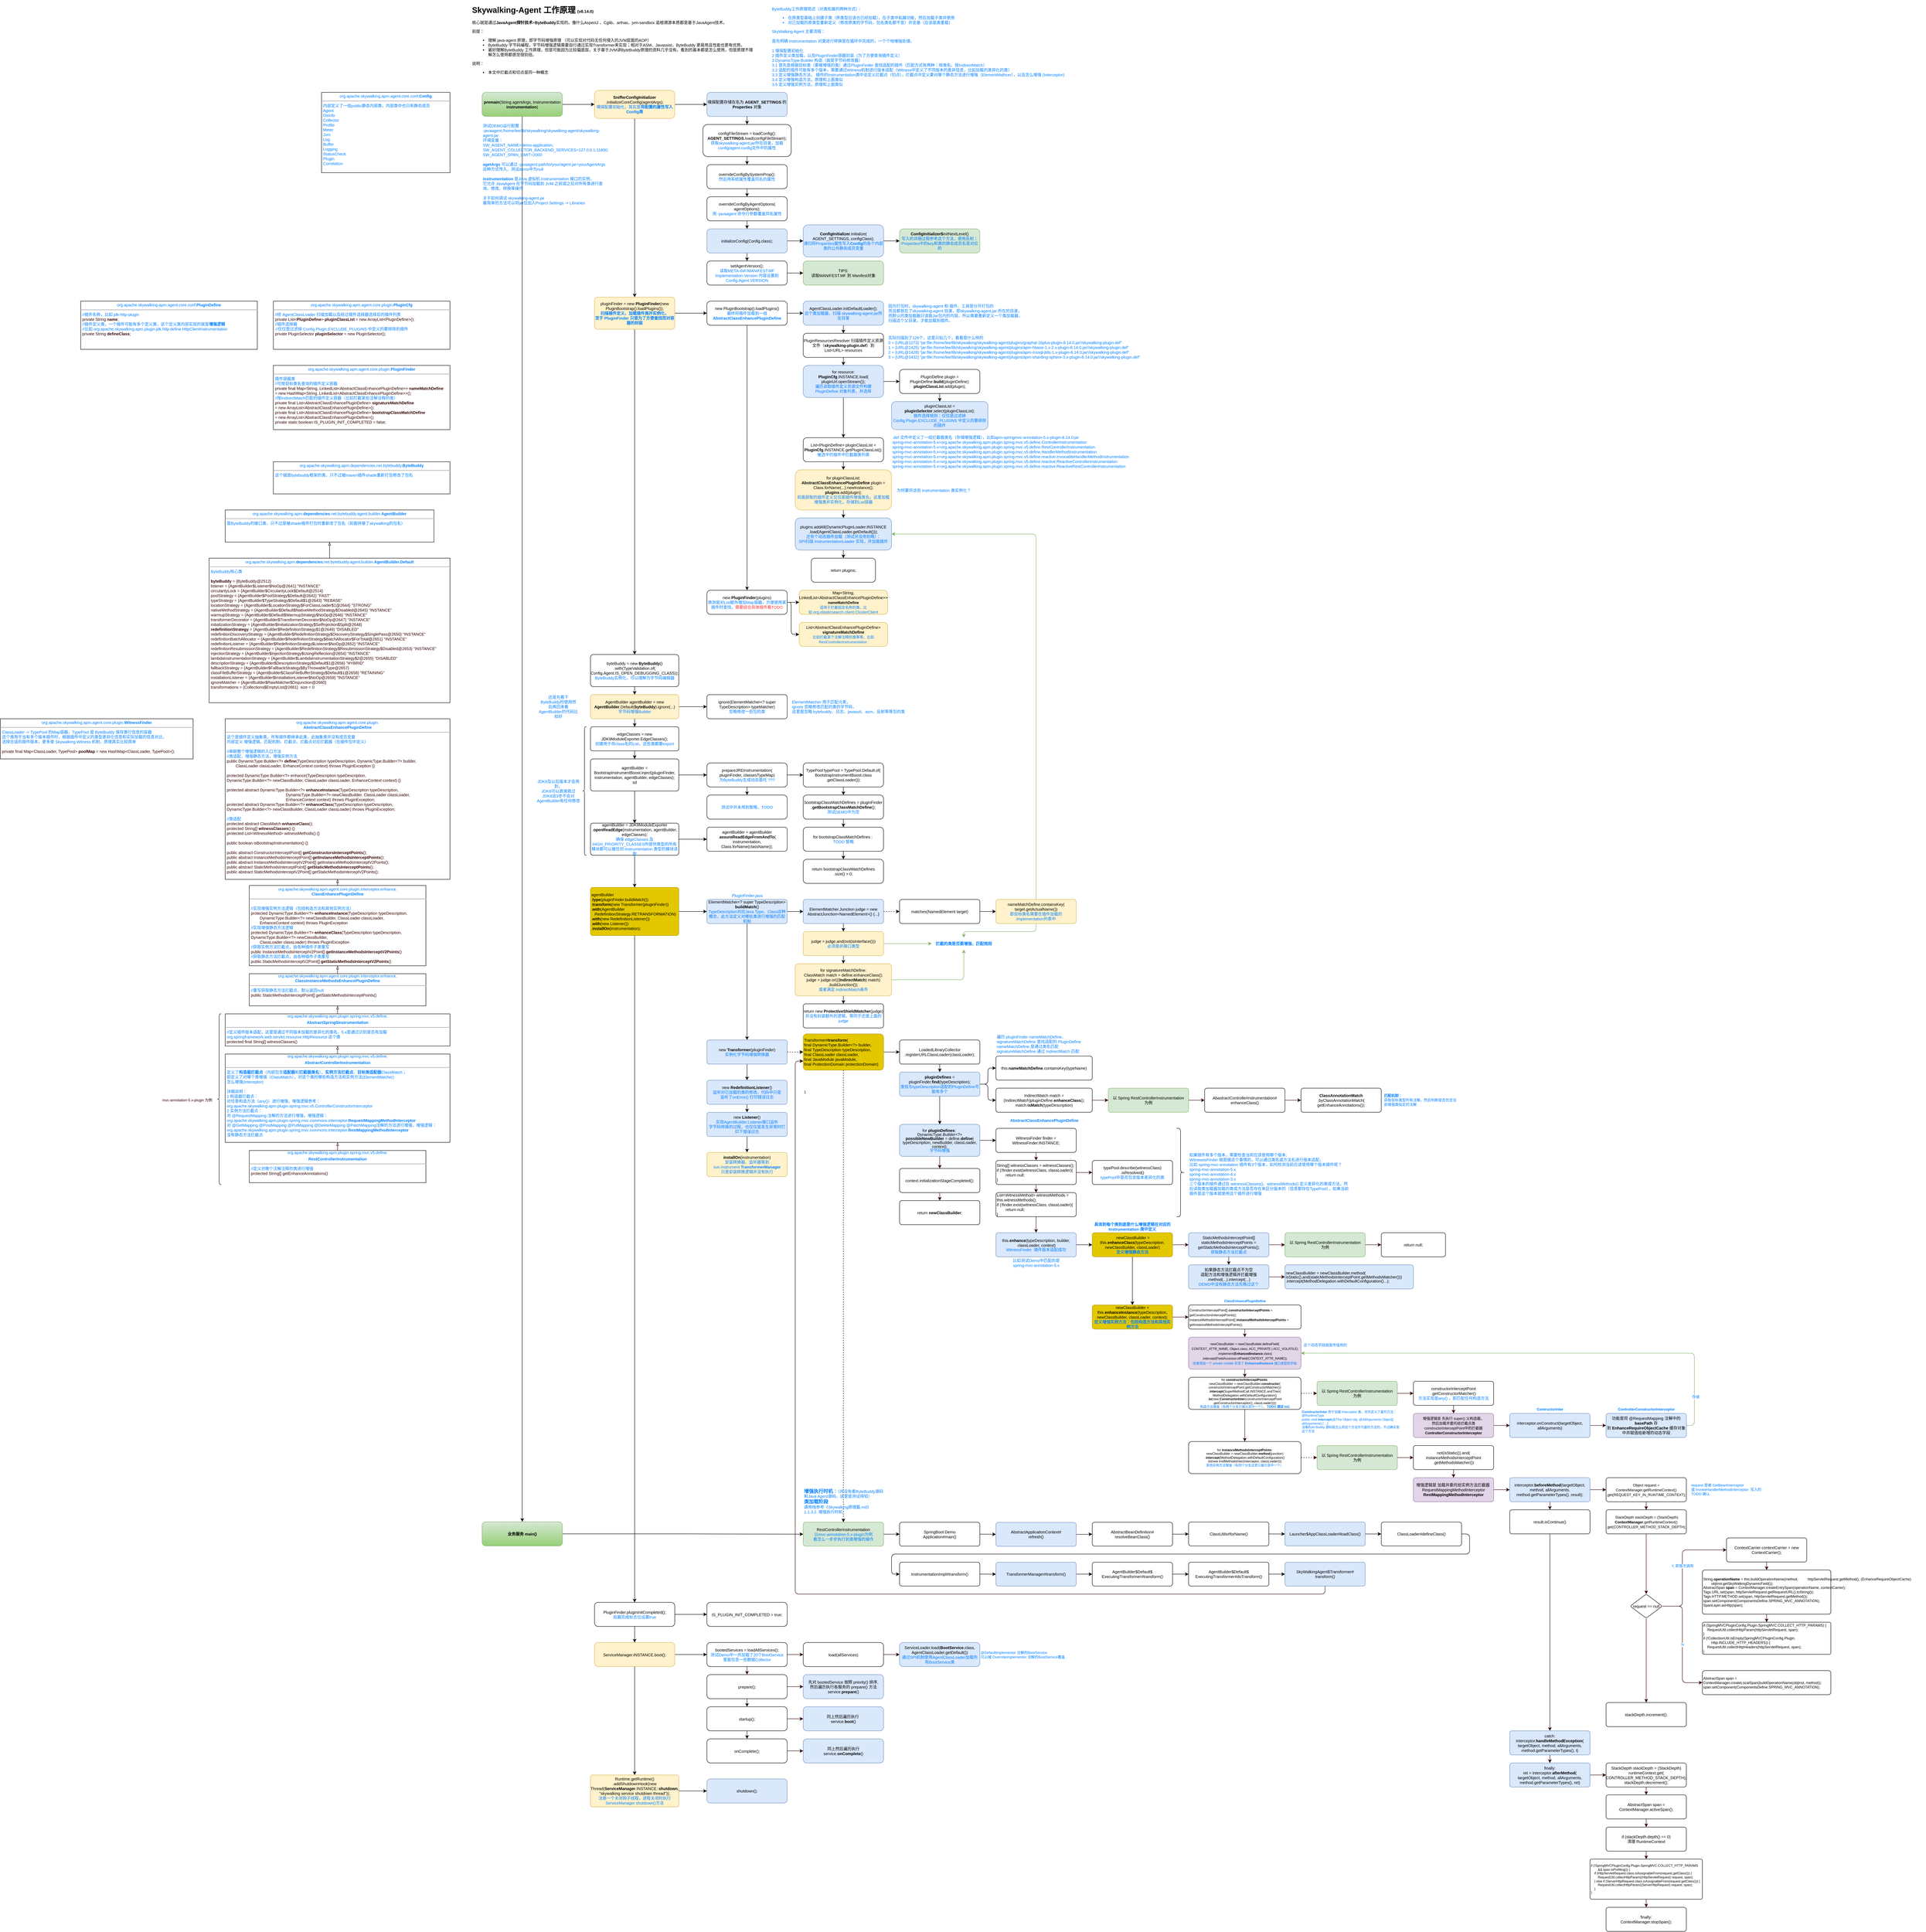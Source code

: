 <mxfile version="16.1.2" type="device"><diagram id="PYI9xT5d_eNirprLVBCl" name="Skywalking-Agent 工作原理 (v8.14.0) "><mxGraphModel dx="2406" dy="752" grid="1" gridSize="10" guides="1" tooltips="1" connect="1" arrows="1" fold="1" page="1" pageScale="1" pageWidth="1169" pageHeight="827" math="0" shadow="0"><root><mxCell id="0"/><mxCell id="1" parent="0"/><mxCell id="CrG38wg852pacwZDw58O-2" value="&lt;p style=&quot;line-height: 1&quot;&gt;&lt;/p&gt;&lt;h1&gt;&lt;font style=&quot;font-size: 20px&quot;&gt;Skywalking-Agent 工作原理&lt;/font&gt;&lt;font style=&quot;font-size: 16px&quot;&gt;&amp;nbsp;&lt;/font&gt;&lt;font style=&quot;font-size: 10px&quot;&gt;(v8.14.0)&amp;nbsp;&lt;br style=&quot;font-size: 10px&quot;&gt;&lt;/font&gt;&lt;/h1&gt;&lt;div style=&quot;font-size: 10px&quot;&gt;&lt;font style=&quot;font-size: 10px&quot;&gt;核心就是通过&lt;b style=&quot;font-size: 10px&quot;&gt;JavaAgent探针技术&lt;/b&gt;+&lt;b style=&quot;font-size: 10px&quot;&gt;ByteBuddy&lt;/b&gt;实现的。像什么AspectJ 、Cglib、arthas、jvm-sandbox 追根溯源本质都是基于JavaAgent技术。&lt;/font&gt;&lt;/div&gt;&lt;p style=&quot;font-size: 10px&quot;&gt;&lt;font style=&quot;font-size: 10px&quot;&gt;前提：&lt;/font&gt;&lt;/p&gt;&lt;p style=&quot;font-size: 10px&quot;&gt;&lt;/p&gt;&lt;ul style=&quot;font-size: 10px&quot;&gt;&lt;li style=&quot;font-size: 10px&quot;&gt;&lt;font style=&quot;font-size: 10px&quot;&gt;理解 java-agent 原理，即字节码增强原理 （可以实现对代码无任何侵入的JVM层面的AOP）&lt;/font&gt;&lt;/li&gt;&lt;li style=&quot;font-size: 10px&quot;&gt;&lt;font style=&quot;font-size: 10px&quot;&gt;ByteBuddy 字节码编程，字节码增强逻辑需要自行通过实现Transformer来实现；相对于ASM、Javassist，ByteBuddy 更易用且性能也更有优势。&lt;br&gt;&lt;/font&gt;&lt;/li&gt;&lt;li style=&quot;font-size: 10px&quot;&gt;&lt;font style=&quot;font-size: 10px&quot;&gt;最好理解ByteBuddy 工作原理，但是可能因为比较偏底层，关于基于JVM讲ByteBuddy原理的资料几乎没有，看到的基本都是怎么使用，但是原理不理解怎么使用都感觉很别扭。&lt;br&gt;&lt;/font&gt;&lt;/li&gt;&lt;/ul&gt;&lt;div&gt;说明：&lt;br&gt;&lt;ul&gt;&lt;li&gt;本文中拦截点和切点是同一种概念&amp;nbsp;&lt;/li&gt;&lt;/ul&gt;&lt;/div&gt;&lt;p style=&quot;font-size: 10px&quot;&gt;&lt;/p&gt;&lt;p&gt;&lt;/p&gt;" style="text;html=1;strokeColor=none;fillColor=none;spacing=5;spacingTop=-20;whiteSpace=wrap;overflow=hidden;rounded=0;fontSize=10;" vertex="1" parent="1"><mxGeometry x="10" y="20" width="710" height="180" as="geometry"/></mxCell><mxCell id="CrG38wg852pacwZDw58O-5" value="" style="edgeStyle=orthogonalEdgeStyle;rounded=0;orthogonalLoop=1;jettySize=auto;html=1;fontSize=10;" edge="1" parent="1" source="CrG38wg852pacwZDw58O-3" target="CrG38wg852pacwZDw58O-4"><mxGeometry relative="1" as="geometry"/></mxCell><mxCell id="CrG38wg852pacwZDw58O-184" value="" style="edgeStyle=orthogonalEdgeStyle;rounded=1;orthogonalLoop=1;jettySize=auto;html=1;fontSize=9;fontColor=#007FFF;endArrow=classic;endFill=1;" edge="1" parent="1" source="CrG38wg852pacwZDw58O-3" target="CrG38wg852pacwZDw58O-183"><mxGeometry relative="1" as="geometry"/></mxCell><mxCell id="CrG38wg852pacwZDw58O-3" value="&lt;font style=&quot;font-size: 10px;&quot;&gt;&lt;b style=&quot;font-size: 10px;&quot;&gt;premain&lt;/b&gt;(String agentArgs, Instrumentation &lt;b style=&quot;font-size: 10px;&quot;&gt;instrumentation&lt;/b&gt;)&lt;/font&gt;" style="rounded=1;whiteSpace=wrap;html=1;fontSize=10;fillColor=#d5e8d4;strokeColor=#82b366;gradientColor=#97d077;" vertex="1" parent="1"><mxGeometry x="40" y="240" width="200" height="60" as="geometry"/></mxCell><mxCell id="CrG38wg852pacwZDw58O-9" value="" style="edgeStyle=orthogonalEdgeStyle;rounded=0;orthogonalLoop=1;jettySize=auto;html=1;fontSize=10;fontColor=#007FFF;" edge="1" parent="1" source="CrG38wg852pacwZDw58O-4" target="CrG38wg852pacwZDw58O-8"><mxGeometry relative="1" as="geometry"/></mxCell><mxCell id="CrG38wg852pacwZDw58O-33" value="" style="edgeStyle=orthogonalEdgeStyle;rounded=0;orthogonalLoop=1;jettySize=auto;html=1;fontSize=10;fontColor=#007FFF;" edge="1" parent="1" source="CrG38wg852pacwZDw58O-4" target="CrG38wg852pacwZDw58O-32"><mxGeometry relative="1" as="geometry"/></mxCell><mxCell id="CrG38wg852pacwZDw58O-4" value="&lt;span style=&quot;font-size: 10px;&quot;&gt;&lt;b style=&quot;font-size: 10px;&quot;&gt;SnifferConfigInitializer&lt;/b&gt;&lt;br style=&quot;font-size: 10px;&quot;&gt;.initializeCoreConfig(agentArgs);&lt;br style=&quot;font-size: 10px;&quot;&gt;&lt;font color=&quot;#007fff&quot; style=&quot;font-size: 10px;&quot;&gt;嗅探配置初始化，其实是&lt;b style=&quot;font-size: 10px;&quot;&gt;将配置的属性写入Config类&lt;/b&gt;&lt;/font&gt;&lt;br style=&quot;font-size: 10px;&quot;&gt;&lt;/span&gt;" style="rounded=1;whiteSpace=wrap;html=1;fontSize=10;fillColor=#fff2cc;strokeColor=#d6b656;" vertex="1" parent="1"><mxGeometry x="320" y="235" width="200" height="70" as="geometry"/></mxCell><mxCell id="CrG38wg852pacwZDw58O-11" value="" style="edgeStyle=orthogonalEdgeStyle;rounded=0;orthogonalLoop=1;jettySize=auto;html=1;fontSize=10;fontColor=#007FFF;" edge="1" parent="1" source="CrG38wg852pacwZDw58O-8" target="CrG38wg852pacwZDw58O-10"><mxGeometry relative="1" as="geometry"/></mxCell><mxCell id="CrG38wg852pacwZDw58O-50" value="" style="edgeStyle=orthogonalEdgeStyle;rounded=1;orthogonalLoop=1;jettySize=auto;html=1;fontSize=10;fontColor=#007FFF;" edge="1" parent="1" source="CrG38wg852pacwZDw58O-8" target="CrG38wg852pacwZDw58O-49"><mxGeometry relative="1" as="geometry"/></mxCell><mxCell id="CrG38wg852pacwZDw58O-8" value="&lt;span style=&quot;font-size: 10px;&quot;&gt;pluginFinder = new &lt;b style=&quot;font-size: 10px;&quot;&gt;PluginFinder&lt;/b&gt;(new PluginBootstrap().loadPlugins());&lt;/span&gt;&lt;br style=&quot;font-size: 10px;&quot;&gt;&lt;font color=&quot;#007fff&quot; style=&quot;font-size: 10px;&quot;&gt;&lt;span style=&quot;font-size: 10px;&quot;&gt;&lt;b style=&quot;font-size: 10px;&quot;&gt;扫描插件定义、加载插件类并实例化，&lt;br style=&quot;font-size: 10px;&quot;&gt;至于 PluginFinder 只是为了方便查找而对容器的封装&lt;br style=&quot;font-size: 10px;&quot;&gt;&lt;/b&gt;&lt;/span&gt;&lt;/font&gt;" style="rounded=1;whiteSpace=wrap;html=1;fontSize=10;fillColor=#fff2cc;strokeColor=#d6b656;arcSize=10;" vertex="1" parent="1"><mxGeometry x="320" y="750" width="200" height="80" as="geometry"/></mxCell><mxCell id="CrG38wg852pacwZDw58O-13" value="" style="edgeStyle=orthogonalEdgeStyle;rounded=0;orthogonalLoop=1;jettySize=auto;html=1;fontSize=10;fontColor=#007FFF;entryX=0.5;entryY=0;entryDx=0;entryDy=0;" edge="1" parent="1" source="CrG38wg852pacwZDw58O-10" target="CrG38wg852pacwZDw58O-14"><mxGeometry relative="1" as="geometry"><mxPoint x="420" y="1760" as="targetPoint"/></mxGeometry></mxCell><mxCell id="CrG38wg852pacwZDw58O-10" value="&lt;font style=&quot;font-size: 10px;&quot;&gt;byteBuddy = new &lt;b style=&quot;font-size: 10px;&quot;&gt;ByteBuddy&lt;/b&gt;()&lt;br style=&quot;font-size: 10px;&quot;&gt;.with(TypeValidation.of(&lt;br style=&quot;font-size: 10px;&quot;&gt;Config.Agent.IS_OPEN_DEBUGGING_CLASS));&lt;br style=&quot;font-size: 10px;&quot;&gt;&lt;font color=&quot;#007fff&quot; style=&quot;font-size: 10px;&quot;&gt;ByteBuddy实例化，可以理解为字节码编辑器&lt;/font&gt;&lt;/font&gt;" style="rounded=1;whiteSpace=wrap;html=1;fontSize=10;arcSize=9;" vertex="1" parent="1"><mxGeometry x="310" y="1640" width="220" height="80" as="geometry"/></mxCell><mxCell id="CrG38wg852pacwZDw58O-17" value="" style="edgeStyle=orthogonalEdgeStyle;rounded=0;orthogonalLoop=1;jettySize=auto;html=1;fontSize=10;fontColor=#007FFF;" edge="1" parent="1" source="CrG38wg852pacwZDw58O-14" target="CrG38wg852pacwZDw58O-16"><mxGeometry relative="1" as="geometry"/></mxCell><mxCell id="CrG38wg852pacwZDw58O-108" value="" style="edgeStyle=orthogonalEdgeStyle;rounded=1;orthogonalLoop=1;jettySize=auto;html=1;fontSize=10;fontColor=#007FFF;endArrow=classic;endFill=1;" edge="1" parent="1" source="CrG38wg852pacwZDw58O-14" target="CrG38wg852pacwZDw58O-107"><mxGeometry relative="1" as="geometry"/></mxCell><mxCell id="CrG38wg852pacwZDw58O-14" value="&lt;font style=&quot;font-size: 10px;&quot;&gt;AgentBuilder agentBuilder = new &lt;b style=&quot;font-size: 10px;&quot;&gt;AgentBuilder&lt;/b&gt;.Default(&lt;b style=&quot;font-size: 10px;&quot;&gt;byteBuddy&lt;/b&gt;).ignore(...)&lt;br style=&quot;font-size: 10px;&quot;&gt;&lt;font color=&quot;#007fff&quot; style=&quot;font-size: 10px;&quot;&gt;字节码增强Builder&lt;/font&gt;&lt;br style=&quot;font-size: 10px;&quot;&gt;&lt;/font&gt;" style="rounded=1;whiteSpace=wrap;html=1;fontSize=10;fillColor=#fff2cc;strokeColor=#d6b656;arcSize=11;" vertex="1" parent="1"><mxGeometry x="310" y="1740" width="220" height="60" as="geometry"/></mxCell><mxCell id="CrG38wg852pacwZDw58O-19" value="" style="edgeStyle=orthogonalEdgeStyle;rounded=0;orthogonalLoop=1;jettySize=auto;html=1;fontSize=10;fontColor=#007FFF;" edge="1" parent="1" source="CrG38wg852pacwZDw58O-16" target="CrG38wg852pacwZDw58O-18"><mxGeometry relative="1" as="geometry"/></mxCell><mxCell id="CrG38wg852pacwZDw58O-16" value="&lt;font style=&quot;font-size: 10px;&quot;&gt;&lt;font style=&quot;font-size: 10px;&quot;&gt;edgeClasses = new JDK9ModuleExporter.EdgeClasses();&lt;br style=&quot;font-size: 10px;&quot;&gt;&lt;/font&gt;&lt;font color=&quot;#007fff&quot; style=&quot;font-size: 10px;&quot;&gt;创建用于存class名的List，这些类都要export&lt;/font&gt;&lt;br style=&quot;font-size: 10px;&quot;&gt;&lt;/font&gt;" style="rounded=1;whiteSpace=wrap;html=1;fontSize=10;arcSize=9;" vertex="1" parent="1"><mxGeometry x="310" y="1820" width="220" height="60" as="geometry"/></mxCell><mxCell id="CrG38wg852pacwZDw58O-21" value="" style="edgeStyle=orthogonalEdgeStyle;rounded=0;orthogonalLoop=1;jettySize=auto;html=1;fontSize=10;fontColor=#007FFF;" edge="1" parent="1" source="CrG38wg852pacwZDw58O-18" target="CrG38wg852pacwZDw58O-20"><mxGeometry relative="1" as="geometry"/></mxCell><mxCell id="CrG38wg852pacwZDw58O-84" value="" style="edgeStyle=orthogonalEdgeStyle;rounded=1;orthogonalLoop=1;jettySize=auto;html=1;fontSize=10;fontColor=#007FFF;" edge="1" parent="1" source="CrG38wg852pacwZDw58O-18" target="CrG38wg852pacwZDw58O-83"><mxGeometry relative="1" as="geometry"/></mxCell><mxCell id="CrG38wg852pacwZDw58O-18" value="&lt;font style=&quot;font-size: 10px;&quot;&gt;&lt;font style=&quot;font-size: 10px;&quot;&gt;agentBuilder = BootstrapInstrumentBoost.inject(pluginFinder, instrumentation, agentBuilder, edgeClasses);&lt;br style=&quot;font-size: 10px;&quot;&gt;sd&lt;/font&gt;&lt;br style=&quot;font-size: 10px;&quot;&gt;&lt;/font&gt;" style="rounded=1;whiteSpace=wrap;html=1;fontSize=10;arcSize=8;" vertex="1" parent="1"><mxGeometry x="310" y="1900" width="220" height="80" as="geometry"/></mxCell><mxCell id="CrG38wg852pacwZDw58O-23" value="" style="edgeStyle=orthogonalEdgeStyle;rounded=0;orthogonalLoop=1;jettySize=auto;html=1;fontSize=10;fontColor=#007FFF;" edge="1" parent="1" source="CrG38wg852pacwZDw58O-20" target="CrG38wg852pacwZDw58O-22"><mxGeometry relative="1" as="geometry"/></mxCell><mxCell id="CrG38wg852pacwZDw58O-97" value="" style="edgeStyle=orthogonalEdgeStyle;rounded=1;orthogonalLoop=1;jettySize=auto;html=1;fontSize=10;fontColor=#007FFF;" edge="1" parent="1" source="CrG38wg852pacwZDw58O-20" target="CrG38wg852pacwZDw58O-96"><mxGeometry relative="1" as="geometry"/></mxCell><mxCell id="CrG38wg852pacwZDw58O-20" value="&lt;font style=&quot;font-size: 10px;&quot;&gt;&lt;font style=&quot;font-size: 10px;&quot;&gt;agentBuilder = JDK9ModuleExporter&lt;br style=&quot;font-size: 10px;&quot;&gt;.&lt;b style=&quot;font-size: 10px;&quot;&gt;openReadEdge&lt;/b&gt;(instrumentation, agentBuilder, edgeClasses);&lt;br style=&quot;font-size: 10px;&quot;&gt;&lt;/font&gt;&lt;font color=&quot;#007fff&quot; style=&quot;font-size: 10px;&quot;&gt;&lt;span style=&quot;font-size: 10px;&quot;&gt;确保 edgeClasses 及HIGH_PRIORITY_CLASSES&lt;/span&gt;&lt;span style=&quot;font-size: 10px;&quot;&gt;所提供类型的所有模块都可以被任何 Instrumentation 类型的模块读取&lt;/span&gt;&lt;/font&gt;&lt;br style=&quot;font-size: 10px;&quot;&gt;&lt;/font&gt;" style="rounded=1;whiteSpace=wrap;html=1;fontSize=10;arcSize=8;" vertex="1" parent="1"><mxGeometry x="310" y="2060" width="220" height="80" as="geometry"/></mxCell><mxCell id="CrG38wg852pacwZDw58O-25" value="" style="edgeStyle=orthogonalEdgeStyle;rounded=0;orthogonalLoop=1;jettySize=auto;html=1;fontSize=10;fontColor=#007FFF;" edge="1" parent="1" source="CrG38wg852pacwZDw58O-22" target="CrG38wg852pacwZDw58O-24"><mxGeometry relative="1" as="geometry"/></mxCell><mxCell id="CrG38wg852pacwZDw58O-111" value="" style="edgeStyle=orthogonalEdgeStyle;rounded=1;orthogonalLoop=1;jettySize=auto;html=1;fontSize=10;fontColor=#007FFF;endArrow=classic;endFill=1;" edge="1" parent="1" source="CrG38wg852pacwZDw58O-22" target="CrG38wg852pacwZDw58O-110"><mxGeometry relative="1" as="geometry"/></mxCell><mxCell id="CrG38wg852pacwZDw58O-22" value="&lt;font style=&quot;font-size: 10px&quot;&gt;&lt;div&gt;agentBuilder&lt;/div&gt;&lt;div&gt;.&lt;b&gt;type&lt;/b&gt;(pluginFinder.buildMatch())&lt;/div&gt;&lt;div&gt;.&lt;b&gt;transform&lt;/b&gt;(new Transformer(pluginFinder))&lt;/div&gt;&lt;div&gt;.&lt;b&gt;with&lt;/b&gt;(AgentBuilder&lt;/div&gt;&lt;div&gt;&lt;span&gt;&amp;nbsp;&amp;nbsp;&lt;/span&gt;&lt;span&gt;.RedefinitionStrategy.&lt;/span&gt;&lt;font style=&quot;font-size: 10px&quot;&gt;RETRANSFORMATION&lt;/font&gt;&lt;span&gt;)&lt;/span&gt;&lt;/div&gt;&lt;div&gt;.&lt;b&gt;with&lt;/b&gt;(new RedefinitionListener())&lt;/div&gt;&lt;div&gt;.&lt;b&gt;with&lt;/b&gt;(new Listener())&lt;/div&gt;&lt;div&gt;.&lt;b&gt;installOn&lt;/b&gt;(instrumentation);&lt;/div&gt;&lt;/font&gt;" style="rounded=1;whiteSpace=wrap;html=1;fontSize=10;align=left;arcSize=5;fillColor=#e3c800;strokeColor=#B09500;fontColor=#000000;" vertex="1" parent="1"><mxGeometry x="310" y="2220" width="220" height="120" as="geometry"/></mxCell><mxCell id="CrG38wg852pacwZDw58O-27" value="" style="edgeStyle=orthogonalEdgeStyle;rounded=0;orthogonalLoop=1;jettySize=auto;html=1;fontSize=10;fontColor=#007FFF;" edge="1" parent="1" source="CrG38wg852pacwZDw58O-24" target="CrG38wg852pacwZDw58O-26"><mxGeometry relative="1" as="geometry"/></mxCell><mxCell id="CrG38wg852pacwZDw58O-174" value="" style="edgeStyle=orthogonalEdgeStyle;rounded=1;orthogonalLoop=1;jettySize=auto;html=1;fontSize=9;fontColor=#007FFF;endArrow=classic;endFill=1;" edge="1" parent="1" source="CrG38wg852pacwZDw58O-24" target="CrG38wg852pacwZDw58O-173"><mxGeometry relative="1" as="geometry"/></mxCell><mxCell id="CrG38wg852pacwZDw58O-24" value="&lt;font style=&quot;font-size: 10px&quot;&gt;&lt;span style=&quot;font-size: 10px&quot;&gt;PluginFinder.pluginInitCompleted();&lt;br&gt;&lt;/span&gt;&lt;font color=&quot;#007fff&quot;&gt;拓展完成标志位设置true&lt;/font&gt;&lt;br style=&quot;font-size: 10px&quot;&gt;&lt;/font&gt;" style="rounded=1;whiteSpace=wrap;html=1;fontSize=10;align=center;" vertex="1" parent="1"><mxGeometry x="320" y="4000.5" width="200" height="60" as="geometry"/></mxCell><mxCell id="CrG38wg852pacwZDw58O-29" value="" style="edgeStyle=orthogonalEdgeStyle;rounded=0;orthogonalLoop=1;jettySize=auto;html=1;fontSize=10;fontColor=#007FFF;" edge="1" parent="1" source="CrG38wg852pacwZDw58O-26" target="CrG38wg852pacwZDw58O-28"><mxGeometry relative="1" as="geometry"/></mxCell><mxCell id="CrG38wg852pacwZDw58O-176" value="" style="edgeStyle=orthogonalEdgeStyle;rounded=1;orthogonalLoop=1;jettySize=auto;html=1;fontSize=9;fontColor=#007FFF;endArrow=classic;endFill=1;" edge="1" parent="1" source="CrG38wg852pacwZDw58O-26" target="CrG38wg852pacwZDw58O-175"><mxGeometry relative="1" as="geometry"/></mxCell><mxCell id="CrG38wg852pacwZDw58O-26" value="&lt;font style=&quot;font-size: 10px;&quot;&gt;&lt;span style=&quot;font-size: 10px;&quot;&gt;ServiceManager.INSTANCE.boot();&lt;/span&gt;&lt;br style=&quot;font-size: 10px;&quot;&gt;&lt;/font&gt;" style="rounded=1;whiteSpace=wrap;html=1;fontSize=10;align=center;fillColor=#fff2cc;strokeColor=#d6b656;" vertex="1" parent="1"><mxGeometry x="320" y="4100.5" width="200" height="60" as="geometry"/></mxCell><mxCell id="CrG38wg852pacwZDw58O-186" value="" style="edgeStyle=orthogonalEdgeStyle;rounded=1;orthogonalLoop=1;jettySize=auto;html=1;fontSize=9;fontColor=#007FFF;endArrow=classic;endFill=1;entryX=0;entryY=0.5;entryDx=0;entryDy=0;" edge="1" parent="1" source="CrG38wg852pacwZDw58O-28" target="CrG38wg852pacwZDw58O-187"><mxGeometry relative="1" as="geometry"><mxPoint x="600" y="4450.25" as="targetPoint"/></mxGeometry></mxCell><mxCell id="CrG38wg852pacwZDw58O-28" value="&lt;font style=&quot;font-size: 10px;&quot;&gt;&lt;div style=&quot;font-size: 10px;&quot;&gt;Runtime.getRuntime()&lt;/div&gt;&lt;div style=&quot;font-size: 10px;&quot;&gt;.addShutdownHook(new Thread(&lt;b style=&quot;font-size: 10px;&quot;&gt;ServiceManager&lt;/b&gt;.INSTANCE::&lt;b style=&quot;font-size: 10px;&quot;&gt;shutdown&lt;/b&gt;, &quot;skywalking service shutdown thread&quot;));&lt;br style=&quot;font-size: 10px;&quot;&gt;&lt;font color=&quot;#007fff&quot; style=&quot;font-size: 10px;&quot;&gt;注册一个关闭钩子线程，进程关闭时执行ServiceManager shutdown()方法&lt;/font&gt;&lt;/div&gt;&lt;/font&gt;" style="rounded=1;whiteSpace=wrap;html=1;fontSize=10;align=center;fillColor=#fff2cc;strokeColor=#d6b656;arcSize=6;" vertex="1" parent="1"><mxGeometry x="310" y="4430.5" width="220" height="79.5" as="geometry"/></mxCell><mxCell id="CrG38wg852pacwZDw58O-35" value="" style="edgeStyle=orthogonalEdgeStyle;rounded=0;orthogonalLoop=1;jettySize=auto;html=1;fontSize=10;fontColor=#007FFF;" edge="1" parent="1" source="CrG38wg852pacwZDw58O-32" target="CrG38wg852pacwZDw58O-34"><mxGeometry relative="1" as="geometry"/></mxCell><mxCell id="CrG38wg852pacwZDw58O-32" value="&lt;span style=&quot;font-size: 10px;&quot;&gt;嗅探配置存储在名为 &lt;b style=&quot;font-size: 10px;&quot;&gt;AGENT_SETTINGS&lt;/b&gt; 的&lt;b style=&quot;font-size: 10px;&quot;&gt;Properties&lt;/b&gt; 对象&lt;/span&gt;" style="rounded=1;whiteSpace=wrap;html=1;fontSize=10;fillColor=#dae8fc;strokeColor=#6c8ebf;" vertex="1" parent="1"><mxGeometry x="600" y="240" width="200" height="60" as="geometry"/></mxCell><mxCell id="CrG38wg852pacwZDw58O-37" value="" style="edgeStyle=orthogonalEdgeStyle;rounded=0;orthogonalLoop=1;jettySize=auto;html=1;fontSize=10;fontColor=#007FFF;" edge="1" parent="1" source="CrG38wg852pacwZDw58O-34" target="CrG38wg852pacwZDw58O-36"><mxGeometry relative="1" as="geometry"/></mxCell><mxCell id="CrG38wg852pacwZDw58O-34" value="&lt;font style=&quot;font-size: 10px;&quot;&gt;configFileStream = loadConfig();&lt;br style=&quot;font-size: 10px;&quot;&gt;&lt;b style=&quot;font-size: 10px;&quot;&gt;AGENT_SETTINGS&lt;/b&gt;.load(configFileStream);&lt;br style=&quot;font-size: 10px;&quot;&gt;&lt;font color=&quot;#007fff&quot; style=&quot;font-size: 10px;&quot;&gt;获取skywalking-agent.jar所在目录，加载config/agent.config文件中的属性&lt;/font&gt;&lt;br style=&quot;font-size: 10px;&quot;&gt;&lt;/font&gt;" style="rounded=1;whiteSpace=wrap;html=1;fontSize=10;" vertex="1" parent="1"><mxGeometry x="590" y="320" width="220" height="80" as="geometry"/></mxCell><mxCell id="CrG38wg852pacwZDw58O-39" value="" style="edgeStyle=orthogonalEdgeStyle;rounded=0;orthogonalLoop=1;jettySize=auto;html=1;fontSize=10;fontColor=#007FFF;" edge="1" parent="1" source="CrG38wg852pacwZDw58O-36" target="CrG38wg852pacwZDw58O-38"><mxGeometry relative="1" as="geometry"/></mxCell><mxCell id="CrG38wg852pacwZDw58O-36" value="&lt;span style=&quot;font-size: 10px;&quot;&gt;overrideConfigBySystemProp();&lt;br style=&quot;font-size: 10px;&quot;&gt;&lt;font color=&quot;#007fff&quot; style=&quot;font-size: 10px;&quot;&gt;然后用系统属性覆盖同名的属性&lt;/font&gt;&lt;br style=&quot;font-size: 10px;&quot;&gt;&lt;/span&gt;" style="rounded=1;whiteSpace=wrap;html=1;fontSize=10;" vertex="1" parent="1"><mxGeometry x="600" y="420" width="200" height="60" as="geometry"/></mxCell><mxCell id="CrG38wg852pacwZDw58O-41" value="" style="edgeStyle=orthogonalEdgeStyle;rounded=0;orthogonalLoop=1;jettySize=auto;html=1;fontSize=10;fontColor=#007FFF;" edge="1" parent="1" source="CrG38wg852pacwZDw58O-38" target="CrG38wg852pacwZDw58O-40"><mxGeometry relative="1" as="geometry"/></mxCell><mxCell id="CrG38wg852pacwZDw58O-38" value="&lt;span style=&quot;font-size: 10px;&quot;&gt;overrideConfigByAgentOptions(&lt;br style=&quot;font-size: 10px;&quot;&gt;agentOptions);&lt;br style=&quot;font-size: 10px;&quot;&gt;&lt;font color=&quot;#007fff&quot; style=&quot;font-size: 10px;&quot;&gt;用 -javaagent 命令行参数覆盖同名属性&lt;/font&gt;&lt;br style=&quot;font-size: 10px;&quot;&gt;&lt;/span&gt;" style="rounded=1;whiteSpace=wrap;html=1;fontSize=10;" vertex="1" parent="1"><mxGeometry x="600" y="500" width="200" height="60" as="geometry"/></mxCell><mxCell id="CrG38wg852pacwZDw58O-43" value="" style="edgeStyle=orthogonalEdgeStyle;rounded=0;orthogonalLoop=1;jettySize=auto;html=1;fontSize=10;fontColor=#007FFF;" edge="1" parent="1" source="CrG38wg852pacwZDw58O-40" target="CrG38wg852pacwZDw58O-42"><mxGeometry relative="1" as="geometry"/></mxCell><mxCell id="CrG38wg852pacwZDw58O-45" value="" style="edgeStyle=orthogonalEdgeStyle;rounded=1;orthogonalLoop=1;jettySize=auto;html=1;fontSize=10;fontColor=#007FFF;" edge="1" parent="1" source="CrG38wg852pacwZDw58O-40" target="CrG38wg852pacwZDw58O-44"><mxGeometry relative="1" as="geometry"/></mxCell><mxCell id="CrG38wg852pacwZDw58O-40" value="&lt;span style=&quot;font-size: 10px;&quot;&gt;initializeConfig(Config.class);&lt;/span&gt;" style="rounded=1;whiteSpace=wrap;html=1;fontSize=10;fillColor=#dae8fc;strokeColor=#6c8ebf;" vertex="1" parent="1"><mxGeometry x="600" y="580" width="200" height="60" as="geometry"/></mxCell><mxCell id="CrG38wg852pacwZDw58O-52" value="" style="edgeStyle=orthogonalEdgeStyle;rounded=1;orthogonalLoop=1;jettySize=auto;html=1;fontSize=10;fontColor=#007FFF;" edge="1" parent="1" source="CrG38wg852pacwZDw58O-42" target="CrG38wg852pacwZDw58O-51"><mxGeometry relative="1" as="geometry"/></mxCell><mxCell id="CrG38wg852pacwZDw58O-42" value="&lt;span style=&quot;font-size: 10px;&quot;&gt;setAgentVersion();&lt;/span&gt;&lt;br style=&quot;font-size: 10px;&quot;&gt;&lt;font color=&quot;#007fff&quot; style=&quot;font-size: 10px;&quot;&gt;&lt;span style=&quot;font-size: 10px;&quot;&gt;读取META-INF/MANIFEST.MF Implementation-Version&amp;nbsp;&lt;/span&gt;&lt;span style=&quot;font-size: 10px;&quot;&gt;内容设置到Config.Agent.VERSION&lt;/span&gt;&lt;/font&gt;" style="rounded=1;whiteSpace=wrap;html=1;fontSize=10;" vertex="1" parent="1"><mxGeometry x="600" y="660" width="200" height="60" as="geometry"/></mxCell><mxCell id="CrG38wg852pacwZDw58O-48" value="" style="edgeStyle=orthogonalEdgeStyle;rounded=1;orthogonalLoop=1;jettySize=auto;html=1;fontSize=10;fontColor=#007FFF;" edge="1" parent="1" source="CrG38wg852pacwZDw58O-44" target="CrG38wg852pacwZDw58O-47"><mxGeometry relative="1" as="geometry"/></mxCell><mxCell id="CrG38wg852pacwZDw58O-44" value="&lt;span style=&quot;font-size: 10px;&quot;&gt;&lt;b style=&quot;font-size: 10px;&quot;&gt;ConfigInitializer&lt;/b&gt;.initialize(&lt;br style=&quot;font-size: 10px;&quot;&gt;AGENT_SETTINGS, configClass);&lt;br style=&quot;font-size: 10px;&quot;&gt;&lt;font color=&quot;#007fff&quot; style=&quot;font-size: 10px;&quot;&gt;递归将Properties属性写入&lt;b style=&quot;font-size: 10px;&quot;&gt;Config&lt;/b&gt;的各个内部类的公共静态成员变量&lt;/font&gt;&lt;br style=&quot;font-size: 10px;&quot;&gt;&lt;/span&gt;" style="rounded=1;whiteSpace=wrap;html=1;fontSize=10;fillColor=#dae8fc;strokeColor=#6c8ebf;" vertex="1" parent="1"><mxGeometry x="840" y="570" width="200" height="80" as="geometry"/></mxCell><mxCell id="CrG38wg852pacwZDw58O-46" value="&lt;p style=&quot;margin: 4px 0px 0px; text-align: center; font-size: 10px;&quot;&gt;&lt;font style=&quot;font-size: 10px;&quot;&gt;org.apache.skywalking.apm.agent.core.conf.&lt;b style=&quot;font-size: 10px;&quot;&gt;Config&lt;/b&gt;&lt;br style=&quot;font-size: 10px;&quot;&gt;&lt;/font&gt;&lt;/p&gt;&lt;hr style=&quot;font-size: 10px;&quot;&gt;&lt;p style=&quot;margin: 0px 0px 0px 4px; font-size: 10px;&quot;&gt;&lt;font style=&quot;font-size: 10px;&quot;&gt;内部定义了一组public静态内部类，内部类中也只有静态成员&lt;br style=&quot;font-size: 10px;&quot;&gt;&lt;/font&gt;&lt;/p&gt;&lt;p style=&quot;margin: 0px 0px 0px 4px; font-size: 10px;&quot;&gt;Agent&lt;br style=&quot;font-size: 10px;&quot;&gt;OsInfo&lt;/p&gt;&lt;p style=&quot;margin: 0px 0px 0px 4px; font-size: 10px;&quot;&gt;Collector&lt;/p&gt;&lt;p style=&quot;margin: 0px 0px 0px 4px; font-size: 10px;&quot;&gt;Profile&lt;br style=&quot;font-size: 10px;&quot;&gt;Meter&lt;/p&gt;&lt;p style=&quot;margin: 0px 0px 0px 4px; font-size: 10px;&quot;&gt;Jvm&lt;br style=&quot;font-size: 10px;&quot;&gt;Log&lt;br style=&quot;font-size: 10px;&quot;&gt;Buffer&lt;br style=&quot;font-size: 10px;&quot;&gt;Logging&lt;br style=&quot;font-size: 10px;&quot;&gt;StatusCheck&lt;br style=&quot;font-size: 10px;&quot;&gt;Plugin&lt;br style=&quot;font-size: 10px;&quot;&gt;Correlation&lt;/p&gt;" style="verticalAlign=top;align=left;overflow=fill;fontSize=10;fontFamily=Helvetica;html=1;fontColor=#007FFF;" vertex="1" parent="1"><mxGeometry x="-360" y="240" width="320" height="200" as="geometry"/></mxCell><mxCell id="CrG38wg852pacwZDw58O-47" value="&lt;b style=&quot;font-size: 10px;&quot;&gt;ConfigInitializer$&lt;/b&gt;&lt;span style=&quot;font-size: 10px;&quot;&gt;initNextLevel()&lt;/span&gt;&lt;br style=&quot;font-size: 10px;&quot;&gt;&lt;font color=&quot;#007fff&quot; style=&quot;font-size: 10px;&quot;&gt;写入的详细过程参考这个方法，使用反射；Properties中的key和类的静态成员名是对应的&lt;/font&gt;" style="rounded=1;whiteSpace=wrap;html=1;fontSize=10;fillColor=#d5e8d4;strokeColor=#82b366;" vertex="1" parent="1"><mxGeometry x="1080" y="580" width="200" height="60" as="geometry"/></mxCell><mxCell id="CrG38wg852pacwZDw58O-54" value="" style="edgeStyle=orthogonalEdgeStyle;rounded=1;orthogonalLoop=1;jettySize=auto;html=1;fontSize=10;fontColor=#007FFF;" edge="1" parent="1" source="CrG38wg852pacwZDw58O-49" target="CrG38wg852pacwZDw58O-53"><mxGeometry relative="1" as="geometry"/></mxCell><mxCell id="CrG38wg852pacwZDw58O-78" value="" style="edgeStyle=orthogonalEdgeStyle;rounded=1;orthogonalLoop=1;jettySize=auto;html=1;fontSize=10;fontColor=#007FFF;" edge="1" parent="1" source="CrG38wg852pacwZDw58O-49" target="CrG38wg852pacwZDw58O-77"><mxGeometry relative="1" as="geometry"/></mxCell><mxCell id="CrG38wg852pacwZDw58O-49" value="&lt;span style=&quot;font-size: 10px;&quot;&gt;new PluginBootstrap().loadPlugins()&lt;br style=&quot;font-size: 10px;&quot;&gt;&lt;/span&gt;&lt;font style=&quot;font-size: 10px;&quot; color=&quot;#007fff&quot;&gt;最终将插件加载到一组&lt;b style=&quot;font-size: 10px;&quot;&gt;AbstractClassEnhancePluginDefine&lt;/b&gt;&lt;/font&gt;" style="rounded=1;whiteSpace=wrap;html=1;fontSize=10;" vertex="1" parent="1"><mxGeometry x="600" y="760" width="200" height="60" as="geometry"/></mxCell><mxCell id="CrG38wg852pacwZDw58O-51" value="&lt;span style=&quot;font-size: 10px;&quot;&gt;TIPS:&lt;br style=&quot;font-size: 10px;&quot;&gt;读取MANIFEST.MF 到 Manifest对象&lt;br style=&quot;font-size: 10px;&quot;&gt;&lt;/span&gt;" style="rounded=1;whiteSpace=wrap;html=1;fontSize=10;fillColor=#d5e8d4;strokeColor=#82b366;" vertex="1" parent="1"><mxGeometry x="840" y="660" width="200" height="60" as="geometry"/></mxCell><mxCell id="CrG38wg852pacwZDw58O-57" value="" style="edgeStyle=orthogonalEdgeStyle;rounded=1;orthogonalLoop=1;jettySize=auto;html=1;fontSize=10;fontColor=#007FFF;" edge="1" parent="1" source="CrG38wg852pacwZDw58O-53" target="CrG38wg852pacwZDw58O-56"><mxGeometry relative="1" as="geometry"/></mxCell><mxCell id="CrG38wg852pacwZDw58O-53" value="&lt;span style=&quot;font-size: 10px;&quot;&gt;AgentClassLoader.initDefaultLoader();&lt;br style=&quot;font-size: 10px;&quot;&gt;&lt;/span&gt;&lt;font style=&quot;font-size: 10px;&quot; color=&quot;#007fff&quot;&gt;这个类加载器，扫描 skywalking-agent.jar所在目录&lt;/font&gt;" style="rounded=1;whiteSpace=wrap;html=1;fontSize=10;fillColor=#dae8fc;strokeColor=#6c8ebf;" vertex="1" parent="1"><mxGeometry x="840" y="760" width="200" height="60" as="geometry"/></mxCell><mxCell id="CrG38wg852pacwZDw58O-55" value="&lt;p style=&quot;margin: 4px 0px 0px ; text-align: center ; font-size: 10px&quot;&gt;&lt;font style=&quot;font-size: 10px&quot;&gt;&lt;span style=&quot;font-size: 10px&quot;&gt;org.apache.skywalking.apm.agent.core.plugin.&lt;/span&gt;&lt;br style=&quot;font-size: 10px&quot;&gt;&lt;/font&gt;&lt;/p&gt;&lt;div style=&quot;text-align: center ; font-size: 10px&quot;&gt;&lt;span style=&quot;font-size: 10px&quot;&gt;&lt;b style=&quot;font-size: 10px&quot;&gt;AbstractClassEnhancePluginDefine&lt;/b&gt;&lt;/span&gt;&lt;/div&gt;&lt;hr style=&quot;font-size: 10px&quot;&gt;&lt;p style=&quot;margin: 0px 0px 0px 4px ; font-size: 10px&quot;&gt;&lt;font style=&quot;font-size: 10px&quot;&gt;这个是插件定义抽象类，所有插件都继承此类，此抽象类并没有成员变量&lt;br style=&quot;font-size: 10px&quot;&gt;&lt;/font&gt;&lt;/p&gt;&lt;p style=&quot;margin: 0px 0px 0px 4px ; font-size: 10px&quot;&gt;&lt;font style=&quot;font-size: 10px&quot;&gt;内部定义 增强逻辑、匹配机制、拦截点、拦截点对应拦截器（在插件包中定义）&lt;br&gt;&lt;br&gt;&lt;/font&gt;&lt;/p&gt;&lt;p style=&quot;margin: 0px 0px 0px 4px ; font-size: 10px&quot;&gt;&lt;font style=&quot;font-size: 10px&quot;&gt;//串联整个增强逻辑的入口方法&lt;br&gt;//类适配，增强静态方法，增强实例方法&lt;/font&gt;&lt;/p&gt;&lt;p style=&quot;margin: 0px 0px 0px 4px&quot;&gt;&lt;font color=&quot;#330000&quot;&gt;public DynamicType.Builder&amp;lt;?&amp;gt; &lt;b&gt;define&lt;/b&gt;(TypeDescription typeDescription, DynamicType.Builder&amp;lt;?&amp;gt; builder,&lt;/font&gt;&lt;/p&gt;&lt;p style=&quot;margin: 0px 0px 0px 4px&quot;&gt;&lt;font color=&quot;#330000&quot;&gt;&amp;nbsp; &amp;nbsp; &amp;nbsp; &amp;nbsp; ClassLoader classLoader, EnhanceContext context) throws PluginException {}&lt;/font&gt;&lt;/p&gt;&lt;p style=&quot;margin: 0px 0px 0px 4px ; font-size: 10px&quot;&gt;&lt;font style=&quot;font-size: 10px&quot;&gt;&lt;br&gt;&lt;/font&gt;&lt;/p&gt;&lt;p style=&quot;margin: 0px 0px 0px 4px&quot;&gt;&lt;font color=&quot;#330000&quot;&gt;protected DynamicType.Builder&amp;lt;?&amp;gt; enhance(TypeDescription typeDescription,&amp;nbsp;&lt;/font&gt;&lt;/p&gt;&lt;p style=&quot;margin: 0px 0px 0px 4px&quot;&gt;&lt;font color=&quot;#330000&quot;&gt;&lt;span&gt;&#9;&lt;/span&gt;&lt;span&gt;&#9;&lt;/span&gt;&lt;span&gt;&#9;&lt;/span&gt;&lt;span&gt;&#9;&lt;/span&gt;DynamicType.Builder&amp;lt;?&amp;gt; newClassBuilder,&amp;nbsp;&lt;/font&gt;&lt;span style=&quot;color: rgb(51 , 0 , 0)&quot;&gt;ClassLoader classLoader, EnhanceContext context) {}&lt;/span&gt;&lt;/p&gt;&lt;p style=&quot;margin: 0px 0px 0px 4px&quot;&gt;&lt;span style=&quot;color: rgb(51 , 0 , 0)&quot;&gt;&lt;br&gt;&lt;/span&gt;&lt;/p&gt;&lt;p style=&quot;margin: 0px 0px 0px 4px&quot;&gt;&lt;font color=&quot;#330000&quot;&gt;protected abstract DynamicType.Builder&amp;lt;?&amp;gt; &lt;b&gt;enhanceInstance&lt;/b&gt;(TypeDescription typeDescription,&lt;/font&gt;&lt;/p&gt;&lt;p style=&quot;margin: 0px 0px 0px 4px&quot;&gt;&lt;font color=&quot;#330000&quot;&gt;&amp;nbsp; &amp;nbsp; &amp;nbsp; &amp;nbsp; &amp;nbsp; &amp;nbsp; &amp;nbsp; &amp;nbsp; &amp;nbsp; &amp;nbsp; &amp;nbsp; &amp;nbsp; &amp;nbsp; &amp;nbsp; &amp;nbsp; &amp;nbsp; &amp;nbsp; &amp;nbsp; &amp;nbsp; &amp;nbsp; &amp;nbsp; &amp;nbsp; &amp;nbsp; &amp;nbsp; &amp;nbsp; &amp;nbsp; &amp;nbsp;DynamicType.Builder&amp;lt;?&amp;gt; newClassBuilder, ClassLoader classLoader,&lt;/font&gt;&lt;/p&gt;&lt;p style=&quot;margin: 0px 0px 0px 4px&quot;&gt;&lt;font color=&quot;#330000&quot;&gt;&lt;span&gt;&lt;/span&gt;&lt;/font&gt;&lt;/p&gt;&lt;p style=&quot;margin: 0px 0px 0px 4px&quot;&gt;&lt;font color=&quot;#330000&quot;&gt;&amp;nbsp; &amp;nbsp; &amp;nbsp; &amp;nbsp; &amp;nbsp; &amp;nbsp; &amp;nbsp; &amp;nbsp; &amp;nbsp; &amp;nbsp; &amp;nbsp; &amp;nbsp; &amp;nbsp; &amp;nbsp; &amp;nbsp; &amp;nbsp; &amp;nbsp; &amp;nbsp; &amp;nbsp; &amp;nbsp; &amp;nbsp; &amp;nbsp; &amp;nbsp; &amp;nbsp; &amp;nbsp; &amp;nbsp; &amp;nbsp;EnhanceContext context) throws PluginException;&lt;/font&gt;&lt;/p&gt;&lt;p style=&quot;margin: 0px 0px 0px 4px&quot;&gt;&lt;font color=&quot;#330000&quot;&gt;protected abstract DynamicType.Builder&amp;lt;?&amp;gt; &lt;b&gt;enhanceClass&lt;/b&gt;(TypeDescription typeDescription,&amp;nbsp;&lt;/font&gt;&lt;/p&gt;&lt;p style=&quot;margin: 0px 0px 0px 4px&quot;&gt;&lt;font color=&quot;#330000&quot;&gt;&lt;span&gt;&#9;&lt;/span&gt;&lt;span&gt;&#9;&lt;/span&gt;DynamicType.Builder&amp;lt;?&amp;gt; newClassBuilder,&amp;nbsp;&lt;/font&gt;&lt;span style=&quot;color: rgb(51 , 0 , 0)&quot;&gt;ClassLoader classLoader) throws PluginException;&lt;/span&gt;&lt;/p&gt;&lt;p style=&quot;margin: 0px 0px 0px 4px&quot;&gt;&lt;font color=&quot;#330000&quot;&gt;&lt;br&gt;&lt;/font&gt;&lt;/p&gt;&lt;p style=&quot;margin: 0px 0px 0px 4px&quot;&gt;//类适配&lt;/p&gt;&lt;p style=&quot;margin: 0px 0px 0px 4px&quot;&gt;&lt;font color=&quot;#330000&quot;&gt;protected abstract ClassMatch &lt;b&gt;enhanceClass&lt;/b&gt;();&lt;br&gt;&lt;/font&gt;&lt;/p&gt;&lt;p style=&quot;margin: 0px 0px 0px 4px&quot;&gt;&lt;font color=&quot;#330000&quot;&gt;protected String[] &lt;b&gt;witnessClasses&lt;/b&gt;() {}&lt;br&gt;&lt;/font&gt;&lt;/p&gt;&lt;p style=&quot;margin: 0px 0px 0px 4px&quot;&gt;&lt;font color=&quot;#330000&quot;&gt;protected List&amp;lt;WitnessMethod&amp;gt; witnessMethods() {}&lt;br&gt;&lt;/font&gt;&lt;/p&gt;&lt;p style=&quot;margin: 0px 0px 0px 4px&quot;&gt;&lt;font color=&quot;#330000&quot;&gt;&lt;br&gt;&lt;/font&gt;&lt;/p&gt;&lt;p style=&quot;margin: 0px 0px 0px 4px&quot;&gt;&lt;font color=&quot;#330000&quot;&gt;public boolean isBootstrapInstrumentation() {}&lt;br&gt;&lt;br&gt;public abstract ConstructorInterceptPoint[] &lt;b&gt;getConstructorsInterceptPoints&lt;/b&gt;();&lt;br&gt;&lt;/font&gt;&lt;/p&gt;&lt;p style=&quot;margin: 0px 0px 0px 4px&quot;&gt;&lt;font color=&quot;#330000&quot;&gt;public abstract InstanceMethodsInterceptPoint[] &lt;b&gt;getInstanceMethodsInterceptPoints&lt;/b&gt;();&lt;br&gt;&lt;/font&gt;&lt;/p&gt;&lt;p style=&quot;margin: 0px 0px 0px 4px&quot;&gt;&lt;font color=&quot;#330000&quot;&gt;public abstract InstanceMethodsInterceptV2Point[] getInstanceMethodsInterceptV2Points();&lt;br&gt;&lt;/font&gt;&lt;/p&gt;&lt;p style=&quot;margin: 0px 0px 0px 4px&quot;&gt;&lt;font color=&quot;#330000&quot;&gt;public abstract StaticMethodsInterceptPoint[] &lt;b&gt;getStaticMethodsInterceptPoints&lt;/b&gt;();&lt;br&gt;&lt;/font&gt;&lt;/p&gt;&lt;p style=&quot;margin: 0px 0px 0px 4px&quot;&gt;&lt;font color=&quot;#330000&quot;&gt;public abstract StaticMethodsInterceptV2Point[] getStaticMethodsInterceptV2Points();&lt;br&gt;&lt;/font&gt;&lt;/p&gt;" style="verticalAlign=top;align=left;overflow=fill;fontSize=10;fontFamily=Helvetica;html=1;fontColor=#007FFF;" vertex="1" parent="1"><mxGeometry x="-600" y="1800" width="560" height="400" as="geometry"/></mxCell><mxCell id="CrG38wg852pacwZDw58O-59" value="" style="edgeStyle=orthogonalEdgeStyle;rounded=1;orthogonalLoop=1;jettySize=auto;html=1;fontSize=10;fontColor=#007FFF;" edge="1" parent="1" source="CrG38wg852pacwZDw58O-56" target="CrG38wg852pacwZDw58O-58"><mxGeometry relative="1" as="geometry"/></mxCell><mxCell id="CrG38wg852pacwZDw58O-56" value="&lt;div style=&quot;font-size: 10px;&quot;&gt;&lt;span style=&quot;font-size: 10px;&quot;&gt;PluginResourcesResolver 扫描插件定义资源文件（&lt;b style=&quot;font-size: 10px;&quot;&gt;skywalking-plugin.def&lt;/b&gt;）到 List&amp;lt;URL&amp;gt; resources&lt;/span&gt;&lt;br style=&quot;font-size: 10px;&quot;&gt;&lt;/div&gt;" style="rounded=1;whiteSpace=wrap;html=1;fontSize=10;" vertex="1" parent="1"><mxGeometry x="840" y="840" width="200" height="60" as="geometry"/></mxCell><mxCell id="CrG38wg852pacwZDw58O-62" value="" style="edgeStyle=orthogonalEdgeStyle;rounded=1;orthogonalLoop=1;jettySize=auto;html=1;fontSize=10;fontColor=#007FFF;" edge="1" parent="1" source="CrG38wg852pacwZDw58O-58" target="CrG38wg852pacwZDw58O-61"><mxGeometry relative="1" as="geometry"/></mxCell><mxCell id="CrG38wg852pacwZDw58O-68" value="" style="edgeStyle=orthogonalEdgeStyle;rounded=1;orthogonalLoop=1;jettySize=auto;html=1;fontSize=10;fontColor=#330000;" edge="1" parent="1" source="CrG38wg852pacwZDw58O-58" target="CrG38wg852pacwZDw58O-67"><mxGeometry relative="1" as="geometry"/></mxCell><mxCell id="CrG38wg852pacwZDw58O-58" value="&lt;div style=&quot;font-size: 10px;&quot;&gt;&lt;span style=&quot;font-size: 10px;&quot;&gt;for resource:&lt;br style=&quot;font-size: 10px;&quot;&gt;&lt;b style=&quot;font-size: 10px;&quot;&gt;PluginCfg&lt;/b&gt;.INSTANCE.load(&lt;br style=&quot;font-size: 10px;&quot;&gt;pluginUrl.openStream());&lt;br style=&quot;font-size: 10px;&quot;&gt;&lt;/span&gt;&lt;font style=&quot;font-size: 10px;&quot; color=&quot;#007fff&quot;&gt;遍历读取插件定义资源文件构建 PluginDefine 对象列表，并选择&lt;/font&gt;&lt;/div&gt;" style="rounded=1;whiteSpace=wrap;html=1;fontSize=10;fillColor=#dae8fc;strokeColor=#6c8ebf;" vertex="1" parent="1"><mxGeometry x="840" y="920" width="200" height="80" as="geometry"/></mxCell><mxCell id="CrG38wg852pacwZDw58O-60" value="&lt;p style=&quot;margin: 4px 0px 0px; text-align: center; font-size: 10px;&quot;&gt;&lt;font style=&quot;font-size: 10px;&quot;&gt;&lt;span style=&quot;font-size: 10px;&quot;&gt;org.apache.skywalking.apm.agent.core.plugin.&lt;/span&gt;&lt;/font&gt;&lt;b style=&quot;font-size: 10px;&quot;&gt;PluginCfg&lt;/b&gt;&lt;/p&gt;&lt;hr style=&quot;font-size: 10px;&quot;&gt;&lt;p style=&quot;margin: 0px 0px 0px 4px; font-size: 10px;&quot;&gt;&lt;span style=&quot;font-size: 10px;&quot;&gt;//经 AgentClassLoader 扫描加载以及经过插件选择器选择后的插件列表&lt;/span&gt;&lt;/p&gt;&lt;p style=&quot;margin: 0px 0px 0px 4px; font-size: 10px;&quot;&gt;&lt;span style=&quot;font-size: 10px;&quot;&gt;&lt;font color=&quot;#330000&quot; style=&quot;font-size: 10px;&quot;&gt;private List&amp;lt;&lt;b style=&quot;font-size: 10px;&quot;&gt;PluginDefine&lt;/b&gt;&amp;gt; &lt;b style=&quot;font-size: 10px;&quot;&gt;pluginClassList&lt;/b&gt; = new ArrayList&amp;lt;PluginDefine&amp;gt;();&lt;/font&gt;&lt;/span&gt;&lt;/p&gt;&lt;p style=&quot;margin: 0px 0px 0px 4px; font-size: 10px;&quot;&gt;&lt;span style=&quot;font-size: 10px;&quot;&gt;//插件选择器&lt;/span&gt;&lt;/p&gt;&lt;span style=&quot;font-size: 10px;&quot;&gt;&amp;nbsp; //仅仅是过滤掉 Config.Plugin.EXCLUDE_PLUGINS 中定义的要排除的插件&lt;/span&gt;&lt;p style=&quot;margin: 0px 0px 0px 4px; font-size: 10px;&quot;&gt;&lt;span style=&quot;font-size: 10px;&quot;&gt;&lt;font color=&quot;#330000&quot; style=&quot;font-size: 10px;&quot;&gt;private PluginSelector &lt;b style=&quot;font-size: 10px;&quot;&gt;pluginSelector&lt;/b&gt; = new PluginSelector();&lt;/font&gt;&lt;/span&gt;&lt;/p&gt;" style="verticalAlign=top;align=left;overflow=fill;fontSize=10;fontFamily=Helvetica;html=1;fontColor=#007FFF;" vertex="1" parent="1"><mxGeometry x="-480" y="760" width="440" height="120" as="geometry"/></mxCell><mxCell id="CrG38wg852pacwZDw58O-64" value="" style="edgeStyle=orthogonalEdgeStyle;rounded=1;orthogonalLoop=1;jettySize=auto;html=1;fontSize=10;fontColor=#007FFF;" edge="1" parent="1" source="CrG38wg852pacwZDw58O-61" target="CrG38wg852pacwZDw58O-63"><mxGeometry relative="1" as="geometry"/></mxCell><mxCell id="CrG38wg852pacwZDw58O-61" value="&lt;div style=&quot;font-size: 10px;&quot;&gt;&lt;span style=&quot;font-size: 10px;&quot;&gt;List&amp;lt;PluginDefine&amp;gt; pluginClassList = &lt;b style=&quot;font-size: 10px;&quot;&gt;PluginCfg&lt;/b&gt;.INSTANCE.getPluginClassList();&lt;br style=&quot;font-size: 10px;&quot;&gt;&lt;/span&gt;&lt;font style=&quot;font-size: 10px;&quot; color=&quot;#007fff&quot;&gt;被选中的插件中拦截器类列表&lt;/font&gt;&lt;/div&gt;" style="rounded=1;whiteSpace=wrap;html=1;fontSize=10;" vertex="1" parent="1"><mxGeometry x="840" y="1100" width="200" height="60" as="geometry"/></mxCell><mxCell id="CrG38wg852pacwZDw58O-75" style="edgeStyle=orthogonalEdgeStyle;rounded=1;orthogonalLoop=1;jettySize=auto;html=1;exitX=0.5;exitY=1;exitDx=0;exitDy=0;entryX=0.5;entryY=0;entryDx=0;entryDy=0;fontSize=10;fontColor=#007FFF;" edge="1" parent="1" source="CrG38wg852pacwZDw58O-63" target="CrG38wg852pacwZDw58O-74"><mxGeometry relative="1" as="geometry"/></mxCell><mxCell id="CrG38wg852pacwZDw58O-63" value="&lt;font style=&quot;font-size: 10px;&quot;&gt;for pluginClassList:&lt;br style=&quot;font-size: 10px;&quot;&gt;&lt;/font&gt;&lt;font style=&quot;font-size: 10px;&quot;&gt;&lt;font style=&quot;font-size: 10px;&quot;&gt;&lt;b style=&quot;font-size: 10px;&quot;&gt;AbstractClassEnhancePluginDefine&lt;/b&gt; plugin = Class.forName(...).newInstance();&lt;br style=&quot;font-size: 10px;&quot;&gt;&lt;b style=&quot;font-size: 10px;&quot;&gt;plugins&lt;/b&gt;.add(plugin);&lt;br style=&quot;font-size: 10px;&quot;&gt;&lt;font color=&quot;#007fff&quot; style=&quot;font-size: 10px;&quot;&gt;前面获取的插件定义仅仅是插件增强类名，这里加载增强类并实例化，存储到List容器&lt;/font&gt;&lt;/font&gt;&lt;br style=&quot;font-size: 10px;&quot;&gt;&lt;/font&gt;" style="rounded=1;whiteSpace=wrap;html=1;fontSize=10;fillColor=#fff2cc;strokeColor=#d6b656;" vertex="1" parent="1"><mxGeometry x="820" y="1180" width="240" height="100" as="geometry"/></mxCell><mxCell id="CrG38wg852pacwZDw58O-65" value="因为打包时，skywalking-agent 和 插件、工具是分开打包的&lt;br style=&quot;font-size: 10px;&quot;&gt;而且都放在了skywalking-agent 目录，即skywalking-agent.jar 所在的目录，&lt;br style=&quot;font-size: 10px;&quot;&gt;而默认的类加载器只读取Jar包内的内容，所以需要重新定义一个类加载器，&lt;br style=&quot;font-size: 10px;&quot;&gt;扫描这个父目录，才能加载到插件。" style="text;html=1;align=left;verticalAlign=middle;resizable=0;points=[];autosize=1;strokeColor=none;fillColor=none;fontSize=10;fontColor=#007FFF;" vertex="1" parent="1"><mxGeometry x="1050" y="765" width="360" height="50" as="geometry"/></mxCell><mxCell id="CrG38wg852pacwZDw58O-66" value="实际扫描到了126个，这里只贴几个，看看是什么样的&lt;br style=&quot;font-size: 10px;&quot;&gt;&lt;div style=&quot;font-size: 10px;&quot;&gt;0 = {URL@1273} &quot;jar:file:/home/lee/lib/skywalking/skywalking-agent/plugins/graphql-16plus-plugin-8.14.0.jar!/skywalking-plugin.def&quot;&lt;/div&gt;&lt;div style=&quot;font-size: 10px;&quot;&gt;1 = {URL@1425} &quot;jar:file:/home/lee/lib/skywalking/skywalking-agent/plugins/apm-hbase-1.x-2.x-plugin-8.14.0.jar!/skywalking-plugin.def&quot;&lt;/div&gt;&lt;div style=&quot;font-size: 10px;&quot;&gt;2 = {URL@1428} &quot;jar:file:/home/lee/lib/skywalking/skywalking-agent/plugins/apm-mssql-jtds-1.x-plugin-8.14.0.jar!/skywalking-plugin.def&quot;&lt;/div&gt;&lt;div style=&quot;font-size: 10px;&quot;&gt;3 = {URL@1432} &quot;jar:file:/home/lee/lib/skywalking/skywalking-agent/plugins/apm-sharding-sphere-3.x-plugin-8.14.0.jar!/skywalking-plugin.def&quot;&lt;/div&gt;" style="text;html=1;align=left;verticalAlign=middle;resizable=0;points=[];autosize=1;strokeColor=none;fillColor=none;fontSize=10;fontColor=#007FFF;" vertex="1" parent="1"><mxGeometry x="1050" y="840" width="690" height="70" as="geometry"/></mxCell><mxCell id="CrG38wg852pacwZDw58O-70" value="" style="edgeStyle=orthogonalEdgeStyle;rounded=1;orthogonalLoop=1;jettySize=auto;html=1;fontSize=10;fontColor=#007FFF;" edge="1" parent="1" source="CrG38wg852pacwZDw58O-67" target="CrG38wg852pacwZDw58O-69"><mxGeometry relative="1" as="geometry"/></mxCell><mxCell id="CrG38wg852pacwZDw58O-67" value="&lt;div style=&quot;font-size: 10px;&quot;&gt;&lt;font style=&quot;font-size: 10px;&quot;&gt;PluginDefine plugin = PluginDefine.&lt;b style=&quot;font-size: 10px;&quot;&gt;build&lt;/b&gt;(pluginDefine);&lt;/font&gt;&lt;/div&gt;&lt;div style=&quot;font-size: 10px;&quot;&gt;&lt;font style=&quot;font-size: 10px;&quot;&gt;&lt;b style=&quot;font-size: 10px;&quot;&gt;pluginClassList&lt;/b&gt;.add(plugin);&lt;/font&gt;&lt;/div&gt;" style="rounded=1;whiteSpace=wrap;html=1;fontSize=10;" vertex="1" parent="1"><mxGeometry x="1080" y="930" width="200" height="60" as="geometry"/></mxCell><mxCell id="CrG38wg852pacwZDw58O-69" value="&lt;span style=&quot;font-size: 10px;&quot;&gt;pluginClassList = &lt;b style=&quot;font-size: 10px;&quot;&gt;pluginSelector&lt;/b&gt;.select(pluginClassList);&lt;br style=&quot;font-size: 10px;&quot;&gt;&lt;/span&gt;&lt;font style=&quot;font-size: 10px;&quot;&gt;&lt;font style=&quot;font-size: 10px;&quot; color=&quot;#007fff&quot;&gt;插件选择规则：仅仅是过滤掉 Config.Plugin.&lt;/font&gt;&lt;font color=&quot;#007fff&quot; style=&quot;font-size: 10px;&quot;&gt;EXCLUDE_PLUGINS 中定义的要排除的插件&lt;/font&gt;&lt;/font&gt;" style="rounded=1;whiteSpace=wrap;html=1;fontSize=10;fillColor=#dae8fc;strokeColor=#6c8ebf;" vertex="1" parent="1"><mxGeometry x="1060" y="1010" width="240" height="70" as="geometry"/></mxCell><mxCell id="CrG38wg852pacwZDw58O-71" value="&lt;p style=&quot;margin: 4px 0px 0px; text-align: center; font-size: 10px;&quot;&gt;&lt;font style=&quot;font-size: 10px;&quot;&gt;org.apache.skywalking.apm.agent.core.conf.&lt;/font&gt;&lt;b style=&quot;font-size: 10px;&quot;&gt;PluginDefine&lt;/b&gt;&lt;/p&gt;&lt;hr style=&quot;font-size: 10px;&quot;&gt;&lt;p style=&quot;margin: 0px 0px 0px 4px; font-size: 10px;&quot;&gt;&lt;span style=&quot;font-size: 10px;&quot;&gt;//插件名称，比如 jdk-http-plugin&lt;/span&gt;&lt;/p&gt;&lt;p style=&quot;margin: 0px 0px 0px 4px; font-size: 10px;&quot;&gt;&lt;span style=&quot;font-size: 10px;&quot;&gt;&lt;font color=&quot;#330000&quot; style=&quot;font-size: 10px;&quot;&gt;private String &lt;b style=&quot;font-size: 10px;&quot;&gt;name&lt;/b&gt;;&lt;/font&gt;&lt;/span&gt;&lt;/p&gt;&lt;p style=&quot;margin: 0px 0px 0px 4px; font-size: 10px;&quot;&gt;&lt;span style=&quot;font-size: 10px;&quot;&gt;//插件定义类，一个插件可能有多个定义类，这个定义类内部实现的就是&lt;b style=&quot;font-size: 10px;&quot;&gt;增强逻辑&lt;/b&gt;&lt;br style=&quot;font-size: 10px;&quot;&gt;//比如 org.apache.skywalking.apm.plugin.jdk.http.define.HttpClientInstrumentation&lt;/span&gt;&lt;/p&gt;&lt;p style=&quot;margin: 0px 0px 0px 4px; font-size: 10px;&quot;&gt;&lt;span style=&quot;font-size: 10px;&quot;&gt;&lt;font color=&quot;#330000&quot; style=&quot;font-size: 10px;&quot;&gt;private String &lt;b style=&quot;font-size: 10px;&quot;&gt;defineClass&lt;/b&gt;;&lt;/font&gt;&lt;/span&gt;&lt;/p&gt;" style="verticalAlign=top;align=left;overflow=fill;fontSize=10;fontFamily=Helvetica;html=1;fontColor=#007FFF;" vertex="1" parent="1"><mxGeometry x="-960" y="760" width="440" height="120" as="geometry"/></mxCell><mxCell id="CrG38wg852pacwZDw58O-72" value="&lt;font style=&quot;font-size: 10px;&quot;&gt;&lt;font style=&quot;font-size: 10px;&quot;&gt;&lt;span style=&quot;font-size: 10px;&quot;&gt;return plugins;&lt;/span&gt;&lt;/font&gt;&lt;br style=&quot;font-size: 10px;&quot;&gt;&lt;/font&gt;" style="rounded=1;whiteSpace=wrap;html=1;fontSize=10;" vertex="1" parent="1"><mxGeometry x="860" y="1400" width="160" height="60" as="geometry"/></mxCell><mxCell id="CrG38wg852pacwZDw58O-76" style="edgeStyle=orthogonalEdgeStyle;rounded=1;orthogonalLoop=1;jettySize=auto;html=1;exitX=0.5;exitY=1;exitDx=0;exitDy=0;entryX=0.5;entryY=0;entryDx=0;entryDy=0;fontSize=10;fontColor=#007FFF;" edge="1" parent="1" source="CrG38wg852pacwZDw58O-74" target="CrG38wg852pacwZDw58O-72"><mxGeometry relative="1" as="geometry"/></mxCell><mxCell id="CrG38wg852pacwZDw58O-74" value="&lt;div style=&quot;font-size: 10px;&quot;&gt;&lt;span style=&quot;font-size: 10px;&quot;&gt;plugins.addAll(DynamicPluginLoader.INSTANCE&lt;br style=&quot;font-size: 10px;&quot;&gt;.load(AgentClassLoader.getDefault()));&lt;/span&gt;&lt;br style=&quot;font-size: 10px;&quot;&gt;&lt;/div&gt;&lt;div style=&quot;font-size: 10px;&quot;&gt;&lt;span style=&quot;font-size: 10px;&quot;&gt;&lt;font color=&quot;#007fff&quot; style=&quot;font-size: 10px;&quot;&gt;还有个动态插件加载（测试并没用到略）：&lt;/font&gt;&lt;/span&gt;&lt;/div&gt;&lt;font color=&quot;#007fff&quot; style=&quot;font-size: 10px;&quot;&gt;&lt;span style=&quot;font-size: 10px;&quot;&gt;SPI扫描 InstrumentationLoader 实现，并加载插件&lt;/span&gt;&lt;/font&gt;" style="rounded=1;whiteSpace=wrap;html=1;fontSize=10;fillColor=#dae8fc;strokeColor=#6c8ebf;" vertex="1" parent="1"><mxGeometry x="820" y="1300" width="240" height="80" as="geometry"/></mxCell><mxCell id="CrG38wg852pacwZDw58O-131" value="" style="edgeStyle=orthogonalEdgeStyle;rounded=1;orthogonalLoop=1;jettySize=auto;html=1;fontSize=10;fontColor=#007FFF;endArrow=classic;endFill=1;" edge="1" parent="1" source="CrG38wg852pacwZDw58O-77" target="CrG38wg852pacwZDw58O-130"><mxGeometry relative="1" as="geometry"/></mxCell><mxCell id="CrG38wg852pacwZDw58O-134" style="edgeStyle=orthogonalEdgeStyle;rounded=1;orthogonalLoop=1;jettySize=auto;html=1;exitX=1;exitY=0.5;exitDx=0;exitDy=0;entryX=0;entryY=0.5;entryDx=0;entryDy=0;fontSize=10;fontColor=#007FFF;endArrow=classic;endFill=1;" edge="1" parent="1" source="CrG38wg852pacwZDw58O-77" target="CrG38wg852pacwZDw58O-132"><mxGeometry relative="1" as="geometry"><Array as="points"><mxPoint x="810" y="1510"/><mxPoint x="810" y="1590"/></Array></mxGeometry></mxCell><mxCell id="CrG38wg852pacwZDw58O-77" value="&lt;span style=&quot;font-size: 10px;&quot;&gt;new &lt;b style=&quot;font-size: 10px;&quot;&gt;PluginFinder&lt;/b&gt;(plugins)&lt;br style=&quot;font-size: 10px;&quot;&gt;&lt;font color=&quot;#007fff&quot; style=&quot;font-size: 10px;&quot;&gt;猜测是对List额外增加Map容器，方便使用某插件时查找，&lt;/font&gt;&lt;font color=&quot;#ff3333&quot; style=&quot;font-size: 10px;&quot;&gt;需要结合具体插件看TODO&lt;/font&gt;&lt;br style=&quot;font-size: 10px;&quot;&gt;&lt;/span&gt;" style="rounded=1;whiteSpace=wrap;html=1;fontSize=10;" vertex="1" parent="1"><mxGeometry x="600" y="1480" width="200" height="60" as="geometry"/></mxCell><mxCell id="CrG38wg852pacwZDw58O-79" value="&lt;p style=&quot;margin: 4px 0px 0px; text-align: center; font-size: 10px;&quot;&gt;&lt;span style=&quot;font-size: 10px;&quot;&gt;org.apache.skywalking.apm.&lt;b style=&quot;font-size: 10px;&quot;&gt;dependencies&lt;/b&gt;.net.bytebuddy.agent.builder.&lt;b style=&quot;font-size: 10px;&quot;&gt;AgentBuilder&lt;/b&gt;&lt;/span&gt;&lt;br style=&quot;font-size: 10px;&quot;&gt;&lt;/p&gt;&lt;hr style=&quot;font-size: 10px;&quot;&gt;&lt;p style=&quot;margin: 0px 0px 0px 4px; font-size: 10px;&quot;&gt;是ByteBuddy的接口类，只不过是被shade插件打包时重新改了包名（前面拼接了skywalking的包名）&lt;/p&gt;" style="verticalAlign=top;align=left;overflow=fill;fontSize=10;fontFamily=Helvetica;html=1;fontColor=#007FFF;" vertex="1" parent="1"><mxGeometry x="-600" y="1280" width="520" height="80" as="geometry"/></mxCell><mxCell id="CrG38wg852pacwZDw58O-102" style="edgeStyle=orthogonalEdgeStyle;rounded=1;orthogonalLoop=1;jettySize=auto;html=1;exitX=0.5;exitY=0;exitDx=0;exitDy=0;entryX=0.5;entryY=1;entryDx=0;entryDy=0;fontSize=10;fontColor=#007FFF;endArrow=blockThin;endFill=0;" edge="1" parent="1" source="CrG38wg852pacwZDw58O-80" target="CrG38wg852pacwZDw58O-79"><mxGeometry relative="1" as="geometry"/></mxCell><mxCell id="CrG38wg852pacwZDw58O-80" value="&lt;p style=&quot;margin: 4px 0px 0px ; text-align: center ; font-size: 10px&quot;&gt;&lt;span style=&quot;font-size: 10px&quot;&gt;org.apache.skywalking.apm.&lt;b style=&quot;font-size: 10px&quot;&gt;dependencies&lt;/b&gt;.net.bytebuddy.agent.builder.&lt;b style=&quot;font-size: 10px&quot;&gt;AgentBuilder.Default&lt;/b&gt;&lt;/span&gt;&lt;br style=&quot;font-size: 10px&quot;&gt;&lt;/p&gt;&lt;hr style=&quot;font-size: 10px&quot;&gt;&lt;p style=&quot;margin: 0px 0px 0px 4px ; font-size: 10px&quot;&gt;ByteBuddy核心类&lt;/p&gt;&lt;p style=&quot;margin: 0px 0px 0px 4px ; font-size: 10px&quot;&gt;&lt;font style=&quot;font-size: 10px&quot;&gt;&lt;br style=&quot;font-size: 10px&quot;&gt;&lt;/font&gt;&lt;/p&gt;&lt;p style=&quot;margin: 0px 0px 0px 4px ; font-size: 10px&quot;&gt;&lt;font color=&quot;#330000&quot; style=&quot;font-size: 10px&quot;&gt;&lt;b style=&quot;font-size: 10px&quot;&gt;byteBuddy&lt;/b&gt; = {ByteBuddy@2512}&amp;nbsp;&lt;/font&gt;&lt;/p&gt;&lt;p style=&quot;margin: 0px 0px 0px 4px ; font-size: 10px&quot;&gt;&lt;font color=&quot;#330000&quot; style=&quot;font-size: 10px&quot;&gt;listener = {AgentBuilder$Listener$NoOp@2641} &quot;INSTANCE&quot;&lt;/font&gt;&lt;/p&gt;&lt;p style=&quot;margin: 0px 0px 0px 4px ; font-size: 10px&quot;&gt;&lt;font color=&quot;#330000&quot; style=&quot;font-size: 10px&quot;&gt;circularityLock = {AgentBuilder$CircularityLock$Default@2514}&amp;nbsp;&lt;/font&gt;&lt;/p&gt;&lt;p style=&quot;margin: 0px 0px 0px 4px ; font-size: 10px&quot;&gt;&lt;font color=&quot;#330000&quot; style=&quot;font-size: 10px&quot;&gt;poolStrategy = {AgentBuilder$PoolStrategy$Default@2642} &quot;FAST&quot;&lt;/font&gt;&lt;/p&gt;&lt;p style=&quot;margin: 0px 0px 0px 4px ; font-size: 10px&quot;&gt;&lt;font color=&quot;#330000&quot; style=&quot;font-size: 10px&quot;&gt;typeStrategy = {AgentBuilder$TypeStrategy$Default$1@2643} &quot;REBASE&quot;&lt;/font&gt;&lt;/p&gt;&lt;p style=&quot;margin: 0px 0px 0px 4px ; font-size: 10px&quot;&gt;&lt;font color=&quot;#330000&quot; style=&quot;font-size: 10px&quot;&gt;locationStrategy = {AgentBuilder$LocationStrategy$ForClassLoader$1@2644} &quot;STRONG&quot;&lt;/font&gt;&lt;/p&gt;&lt;p style=&quot;margin: 0px 0px 0px 4px ; font-size: 10px&quot;&gt;&lt;font color=&quot;#330000&quot; style=&quot;font-size: 10px&quot;&gt;nativeMethodStrategy = {AgentBuilder$Default$NativeMethodStrategy$Disabled@2645} &quot;INSTANCE&quot;&lt;/font&gt;&lt;/p&gt;&lt;p style=&quot;margin: 0px 0px 0px 4px ; font-size: 10px&quot;&gt;&lt;font color=&quot;#330000&quot; style=&quot;font-size: 10px&quot;&gt;warmupStrategy = {AgentBuilder$Default$WarmupStrategy$NoOp@2646} &quot;INSTANCE&quot;&lt;/font&gt;&lt;/p&gt;&lt;p style=&quot;margin: 0px 0px 0px 4px ; font-size: 10px&quot;&gt;&lt;font color=&quot;#330000&quot; style=&quot;font-size: 10px&quot;&gt;transformerDecorator = {AgentBuilder$TransformerDecorator$NoOp@2647} &quot;INSTANCE&quot;&lt;/font&gt;&lt;/p&gt;&lt;p style=&quot;margin: 0px 0px 0px 4px ; font-size: 10px&quot;&gt;&lt;font color=&quot;#330000&quot; style=&quot;font-size: 10px&quot;&gt;initializationStrategy = {AgentBuilder$InitializationStrategy$SelfInjection$Split@2648}&amp;nbsp;&lt;/font&gt;&lt;/p&gt;&lt;p style=&quot;margin: 0px 0px 0px 4px ; font-size: 10px&quot;&gt;&lt;font color=&quot;#330000&quot; style=&quot;font-size: 10px&quot;&gt;&lt;b&gt;redefinitionStrategy&lt;/b&gt; = {AgentBuilder$RedefinitionStrategy$1@2649} &quot;DISABLED&quot;&lt;/font&gt;&lt;/p&gt;&lt;p style=&quot;margin: 0px 0px 0px 4px ; font-size: 10px&quot;&gt;&lt;font color=&quot;#330000&quot; style=&quot;font-size: 10px&quot;&gt;redefinitionDiscoveryStrategy = {AgentBuilder$RedefinitionStrategy$DiscoveryStrategy$SinglePass@2650} &quot;INSTANCE&quot;&lt;/font&gt;&lt;/p&gt;&lt;p style=&quot;margin: 0px 0px 0px 4px ; font-size: 10px&quot;&gt;&lt;font color=&quot;#330000&quot; style=&quot;font-size: 10px&quot;&gt;redefinitionBatchAllocator = {AgentBuilder$RedefinitionStrategy$BatchAllocator$ForTotal@2651} &quot;INSTANCE&quot;&lt;/font&gt;&lt;/p&gt;&lt;p style=&quot;margin: 0px 0px 0px 4px ; font-size: 10px&quot;&gt;&lt;font color=&quot;#330000&quot; style=&quot;font-size: 10px&quot;&gt;redefinitionListener = {AgentBuilder$RedefinitionStrategy$Listener$NoOp@2652} &quot;INSTANCE&quot;&lt;/font&gt;&lt;/p&gt;&lt;p style=&quot;margin: 0px 0px 0px 4px ; font-size: 10px&quot;&gt;&lt;font color=&quot;#330000&quot; style=&quot;font-size: 10px&quot;&gt;redefinitionResubmissionStrategy = {AgentBuilder$RedefinitionStrategy$ResubmissionStrategy$Disabled@2653} &quot;INSTANCE&quot;&lt;/font&gt;&lt;/p&gt;&lt;p style=&quot;margin: 0px 0px 0px 4px ; font-size: 10px&quot;&gt;&lt;font color=&quot;#330000&quot; style=&quot;font-size: 10px&quot;&gt;injectionStrategy = {AgentBuilder$InjectionStrategy$UsingReflection@2654} &quot;INSTANCE&quot;&lt;/font&gt;&lt;/p&gt;&lt;p style=&quot;margin: 0px 0px 0px 4px ; font-size: 10px&quot;&gt;&lt;font color=&quot;#330000&quot; style=&quot;font-size: 10px&quot;&gt;lambdaInstrumentationStrategy = {AgentBuilder$LambdaInstrumentationStrategy$2@2655} &quot;DISABLED&quot;&lt;/font&gt;&lt;/p&gt;&lt;p style=&quot;margin: 0px 0px 0px 4px ; font-size: 10px&quot;&gt;&lt;font color=&quot;#330000&quot; style=&quot;font-size: 10px&quot;&gt;descriptionStrategy = {AgentBuilder$DescriptionStrategy$Default$1@2656} &quot;HYBRID&quot;&lt;/font&gt;&lt;/p&gt;&lt;p style=&quot;margin: 0px 0px 0px 4px ; font-size: 10px&quot;&gt;&lt;font color=&quot;#330000&quot; style=&quot;font-size: 10px&quot;&gt;fallbackStrategy = {AgentBuilder$FallbackStrategy$ByThrowableType@2657}&amp;nbsp;&lt;/font&gt;&lt;/p&gt;&lt;p style=&quot;margin: 0px 0px 0px 4px ; font-size: 10px&quot;&gt;&lt;font color=&quot;#330000&quot; style=&quot;font-size: 10px&quot;&gt;classFileBufferStrategy = {AgentBuilder$ClassFileBufferStrategy$Default$1@2658} &quot;RETAINING&quot;&lt;/font&gt;&lt;/p&gt;&lt;p style=&quot;margin: 0px 0px 0px 4px ; font-size: 10px&quot;&gt;&lt;font color=&quot;#330000&quot; style=&quot;font-size: 10px&quot;&gt;installationListener = {AgentBuilder$InstallationListener$NoOp@2659} &quot;INSTANCE&quot;&lt;/font&gt;&lt;/p&gt;&lt;p style=&quot;margin: 0px 0px 0px 4px ; font-size: 10px&quot;&gt;&lt;font color=&quot;#330000&quot; style=&quot;font-size: 10px&quot;&gt;ignoreMatcher = {AgentBuilder$RawMatcher$Disjunction@2660}&amp;nbsp;&lt;/font&gt;&lt;/p&gt;&lt;p style=&quot;margin: 0px 0px 0px 4px ; font-size: 10px&quot;&gt;&lt;font color=&quot;#330000&quot; style=&quot;font-size: 10px&quot;&gt;transformations = {Collections$EmptyList@2661}&amp;nbsp; size = 0&lt;/font&gt;&lt;/p&gt;" style="verticalAlign=top;align=left;overflow=fill;fontSize=10;fontFamily=Helvetica;html=1;fontColor=#007FFF;" vertex="1" parent="1"><mxGeometry x="-640" y="1400" width="600" height="360" as="geometry"/></mxCell><mxCell id="CrG38wg852pacwZDw58O-86" value="" style="edgeStyle=orthogonalEdgeStyle;rounded=1;orthogonalLoop=1;jettySize=auto;html=1;fontSize=10;fontColor=#007FFF;" edge="1" parent="1" source="CrG38wg852pacwZDw58O-83" target="CrG38wg852pacwZDw58O-85"><mxGeometry relative="1" as="geometry"/></mxCell><mxCell id="CrG38wg852pacwZDw58O-95" value="" style="edgeStyle=orthogonalEdgeStyle;rounded=1;orthogonalLoop=1;jettySize=auto;html=1;fontSize=10;fontColor=#007FFF;" edge="1" parent="1" source="CrG38wg852pacwZDw58O-83" target="CrG38wg852pacwZDw58O-94"><mxGeometry relative="1" as="geometry"/></mxCell><mxCell id="CrG38wg852pacwZDw58O-83" value="&lt;font style=&quot;font-size: 10px;&quot;&gt;&lt;font style=&quot;font-size: 10px;&quot;&gt;prepareJREInstrumentation(&lt;br style=&quot;font-size: 10px;&quot;&gt;pluginFinder, classesTypeMap)&lt;br style=&quot;font-size: 10px;&quot;&gt;&lt;/font&gt;&lt;font color=&quot;#007fff&quot; style=&quot;font-size: 10px;&quot;&gt;为ByteBuddy生成动态委托 ???&lt;/font&gt;&lt;br style=&quot;font-size: 10px;&quot;&gt;&lt;/font&gt;" style="rounded=1;whiteSpace=wrap;html=1;fontSize=10;" vertex="1" parent="1"><mxGeometry x="600" y="1910" width="200" height="60" as="geometry"/></mxCell><mxCell id="CrG38wg852pacwZDw58O-88" value="" style="edgeStyle=orthogonalEdgeStyle;rounded=1;orthogonalLoop=1;jettySize=auto;html=1;fontSize=10;fontColor=#007FFF;" edge="1" parent="1" source="CrG38wg852pacwZDw58O-85" target="CrG38wg852pacwZDw58O-87"><mxGeometry relative="1" as="geometry"/></mxCell><mxCell id="CrG38wg852pacwZDw58O-85" value="&lt;font style=&quot;font-size: 10px;&quot;&gt;TypePool typePool = TypePool.Default.of(&lt;br style=&quot;font-size: 10px;&quot;&gt;BootstrapInstrumentBoost.class&lt;br style=&quot;font-size: 10px;&quot;&gt;.getClassLoader());&lt;br style=&quot;font-size: 10px;&quot;&gt;&lt;/font&gt;" style="rounded=1;whiteSpace=wrap;html=1;fontSize=10;" vertex="1" parent="1"><mxGeometry x="840" y="1910" width="200" height="60" as="geometry"/></mxCell><mxCell id="CrG38wg852pacwZDw58O-91" value="" style="edgeStyle=orthogonalEdgeStyle;rounded=1;orthogonalLoop=1;jettySize=auto;html=1;fontSize=10;fontColor=#FF3333;" edge="1" parent="1" source="CrG38wg852pacwZDw58O-87" target="CrG38wg852pacwZDw58O-90"><mxGeometry relative="1" as="geometry"/></mxCell><mxCell id="CrG38wg852pacwZDw58O-87" value="&lt;font style=&quot;font-size: 10px;&quot;&gt;bootstrapClassMatchDefines = pluginFinder&lt;br style=&quot;font-size: 10px;&quot;&gt;.&lt;b style=&quot;font-size: 10px;&quot;&gt;getBootstrapClassMatchDefine&lt;/b&gt;();&lt;br style=&quot;font-size: 10px;&quot;&gt;&lt;font color=&quot;#007fff&quot; style=&quot;font-size: 10px;&quot;&gt;测试DEMO中为空&lt;/font&gt;&lt;br style=&quot;font-size: 10px;&quot;&gt;&lt;/font&gt;" style="rounded=1;whiteSpace=wrap;html=1;fontSize=10;" vertex="1" parent="1"><mxGeometry x="840" y="1990" width="200" height="60" as="geometry"/></mxCell><mxCell id="CrG38wg852pacwZDw58O-89" value="&lt;p style=&quot;margin: 4px 0px 0px ; text-align: center ; font-size: 10px&quot;&gt;&lt;font style=&quot;font-size: 10px&quot;&gt;&lt;span style=&quot;font-size: 10px&quot;&gt;org.apache.skywalking.apm.agent.core.plugin.&lt;b style=&quot;font-size: 10px&quot;&gt;PluginFinder&lt;/b&gt;&lt;/span&gt;&lt;/font&gt;&lt;/p&gt;&lt;hr style=&quot;font-size: 10px&quot;&gt;&lt;p style=&quot;margin: 0px 0px 0px 4px ; font-size: 10px&quot;&gt;插件容器类&lt;br&gt;&lt;/p&gt;&lt;p style=&quot;margin: 0px 0px 0px 4px ; font-size: 10px&quot;&gt;//可按目标类名查询的插件定义容器&lt;/p&gt;&lt;p style=&quot;margin: 0px 0px 0px 4px&quot;&gt;&lt;font color=&quot;#330000&quot;&gt;private final Map&amp;lt;String, LinkedList&amp;lt;AbstractClassEnhancePluginDefine&amp;gt;&amp;gt; &lt;b&gt;nameMatchDefine&lt;/b&gt;&amp;nbsp;&lt;/font&gt;&lt;/p&gt;&lt;p style=&quot;margin: 0px 0px 0px 4px&quot;&gt;&lt;font color=&quot;#330000&quot;&gt;&lt;span&gt;&#9;&lt;/span&gt;= new HashMap&amp;lt;String, LinkedList&amp;lt;AbstractClassEnhancePluginDefine&amp;gt;&amp;gt;();&lt;/font&gt;&lt;/p&gt;&lt;p style=&quot;margin: 0px 0px 0px 4px&quot;&gt;//按IndirectMatch匹配的插件定义容器（比如拦截某些注解注释的类）&lt;/p&gt;&lt;p style=&quot;margin: 0px 0px 0px 4px&quot;&gt;&lt;font color=&quot;#330000&quot;&gt;private final List&amp;lt;AbstractClassEnhancePluginDefine&amp;gt; &lt;b&gt;signatureMatchDefine&lt;/b&gt;&amp;nbsp;&lt;/font&gt;&lt;/p&gt;&lt;p style=&quot;margin: 0px 0px 0px 4px&quot;&gt;&lt;font color=&quot;#330000&quot;&gt;&lt;span&gt;&#9;&lt;/span&gt;= new ArrayList&amp;lt;AbstractClassEnhancePluginDefine&amp;gt;();&lt;/font&gt;&lt;/p&gt;&lt;p style=&quot;margin: 0px 0px 0px 4px&quot;&gt;&lt;font color=&quot;#330000&quot;&gt;private final List&amp;lt;AbstractClassEnhancePluginDefine&amp;gt; &lt;b&gt;bootstrapClassMatchDefine&lt;/b&gt;&amp;nbsp;&lt;/font&gt;&lt;/p&gt;&lt;p style=&quot;margin: 0px 0px 0px 4px&quot;&gt;&lt;font color=&quot;#330000&quot;&gt;&lt;span&gt;&#9;&lt;/span&gt;= new ArrayList&amp;lt;AbstractClassEnhancePluginDefine&amp;gt;();&lt;/font&gt;&lt;/p&gt;&lt;p style=&quot;margin: 0px 0px 0px 4px&quot;&gt;&lt;font color=&quot;#330000&quot;&gt;private static boolean IS_PLUGIN_INIT_COMPLETED = false;&lt;/font&gt;&lt;/p&gt;" style="verticalAlign=top;align=left;overflow=fill;fontSize=10;fontFamily=Helvetica;html=1;fontColor=#007FFF;" vertex="1" parent="1"><mxGeometry x="-480" y="920" width="440" height="160" as="geometry"/></mxCell><mxCell id="CrG38wg852pacwZDw58O-93" value="" style="edgeStyle=orthogonalEdgeStyle;rounded=1;orthogonalLoop=1;jettySize=auto;html=1;fontSize=10;fontColor=#007FFF;" edge="1" parent="1" source="CrG38wg852pacwZDw58O-90" target="CrG38wg852pacwZDw58O-92"><mxGeometry relative="1" as="geometry"/></mxCell><mxCell id="CrG38wg852pacwZDw58O-90" value="&lt;font style=&quot;font-size: 10px;&quot;&gt;for&amp;nbsp;bootstrapClassMatchDefines :&amp;nbsp;&lt;br style=&quot;font-size: 10px;&quot;&gt;&lt;font color=&quot;#007fff&quot; style=&quot;font-size: 10px;&quot;&gt;TODO 暂略&lt;/font&gt;&lt;br style=&quot;font-size: 10px;&quot;&gt;&lt;/font&gt;" style="rounded=1;whiteSpace=wrap;html=1;fontSize=10;" vertex="1" parent="1"><mxGeometry x="840" y="2070" width="200" height="60" as="geometry"/></mxCell><mxCell id="CrG38wg852pacwZDw58O-92" value="&lt;font style=&quot;font-size: 10px;&quot;&gt;return bootstrapClassMatchDefines&lt;br style=&quot;font-size: 10px;&quot;&gt;.size() &amp;gt; 0;&lt;br style=&quot;font-size: 10px;&quot;&gt;&lt;/font&gt;" style="rounded=1;whiteSpace=wrap;html=1;fontSize=10;" vertex="1" parent="1"><mxGeometry x="840" y="2150" width="200" height="60" as="geometry"/></mxCell><mxCell id="CrG38wg852pacwZDw58O-94" value="&lt;font style=&quot;font-size: 10px;&quot;&gt;&lt;font color=&quot;#007fff&quot; style=&quot;font-size: 10px;&quot;&gt;测试中并未用到暂略，TODO&lt;/font&gt;&lt;br style=&quot;font-size: 10px;&quot;&gt;&lt;/font&gt;" style="rounded=1;whiteSpace=wrap;html=1;fontSize=10;" vertex="1" parent="1"><mxGeometry x="600" y="1990" width="200" height="60" as="geometry"/></mxCell><mxCell id="CrG38wg852pacwZDw58O-96" value="&lt;font style=&quot;font-size: 10px;&quot;&gt;agentBuilder = agentBuilder&lt;br style=&quot;font-size: 10px;&quot;&gt;.&lt;b style=&quot;font-size: 10px;&quot;&gt;assureReadEdgeFromAndTo&lt;/b&gt;(&lt;br style=&quot;font-size: 10px;&quot;&gt;instrumentation, Class.forName(className));&lt;br style=&quot;font-size: 10px;&quot;&gt;&lt;/font&gt;" style="rounded=1;whiteSpace=wrap;html=1;fontSize=10;arcSize=11;" vertex="1" parent="1"><mxGeometry x="600" y="2070" width="200" height="60" as="geometry"/></mxCell><mxCell id="CrG38wg852pacwZDw58O-98" value="" style="shape=curlyBracket;whiteSpace=wrap;html=1;rounded=1;fontSize=10;fontColor=#007FFF;" vertex="1" parent="1"><mxGeometry x="290" y="1820" width="10" height="320" as="geometry"/></mxCell><mxCell id="CrG38wg852pacwZDw58O-100" value="&lt;div style=&quot;font-size: 10px;&quot;&gt;JDK9及以后版本&lt;span style=&quot;font-size: 10px;&quot;&gt;才会用到，&lt;/span&gt;&lt;/div&gt;&lt;div style=&quot;font-size: 10px;&quot;&gt;JDK8可以直接&lt;span style=&quot;font-size: 10px;&quot;&gt;跳过&lt;br style=&quot;font-size: 10px;&quot;&gt;JDK8这3步不会对AgentBuilder有任何修改&lt;/span&gt;&lt;/div&gt;" style="text;html=1;strokeColor=none;fillColor=none;align=center;verticalAlign=middle;whiteSpace=wrap;rounded=0;fontSize=10;fontColor=#007FFF;" vertex="1" parent="1"><mxGeometry x="170" y="1953.75" width="120" height="52.5" as="geometry"/></mxCell><mxCell id="CrG38wg852pacwZDw58O-101" value="还是先看下ByteBuddy的使用然后再回来看AgentBuilder的代码比较好" style="text;html=1;strokeColor=none;fillColor=none;align=center;verticalAlign=middle;whiteSpace=wrap;rounded=0;fontSize=10;fontColor=#007FFF;" vertex="1" parent="1"><mxGeometry x="180" y="1755" width="100" height="30" as="geometry"/></mxCell><mxCell id="CrG38wg852pacwZDw58O-103" value="&lt;font style=&quot;font-size: 10px;&quot;&gt;.def 文件中定义了一组拦截器类名（存储增强逻辑），比如apm-springmvc-annotation-5.x-plugin-8.14.0.jar&lt;br style=&quot;font-size: 10px;&quot;&gt;&lt;/font&gt;&lt;div style=&quot;font-size: 10px;&quot;&gt;&lt;font style=&quot;font-size: 10px;&quot;&gt;spring-mvc-annotation-5.x=org.apache.skywalking.apm.plugin.spring.mvc.v5.define.ControllerInstrumentation&lt;/font&gt;&lt;/div&gt;&lt;div style=&quot;font-size: 10px;&quot;&gt;&lt;font style=&quot;font-size: 10px;&quot;&gt;spring-mvc-annotation-5.x=org.apache.skywalking.apm.plugin.spring.mvc.v5.define.RestControllerInstrumentation&lt;/font&gt;&lt;/div&gt;&lt;div style=&quot;font-size: 10px;&quot;&gt;&lt;font style=&quot;font-size: 10px;&quot;&gt;spring-mvc-annotation-5.x=org.apache.skywalking.apm.plugin.spring.mvc.v5.define.HandlerMethodInstrumentation&lt;/font&gt;&lt;/div&gt;&lt;div style=&quot;font-size: 10px;&quot;&gt;&lt;font style=&quot;font-size: 10px;&quot;&gt;spring-mvc-annotation-5.x=org.apache.skywalking.apm.plugin.spring.mvc.v5.define.reactive.InvocableHandlerMethodInstrumentation&lt;/font&gt;&lt;/div&gt;&lt;div style=&quot;font-size: 10px;&quot;&gt;&lt;font style=&quot;font-size: 10px;&quot;&gt;spring-mvc-annotation-5.x=org.apache.skywalking.apm.plugin.spring.mvc.v5.define.reactive.ReactiveControllerInstrumentation&lt;/font&gt;&lt;/div&gt;&lt;div style=&quot;font-size: 10px;&quot;&gt;&lt;font style=&quot;font-size: 10px;&quot;&gt;spring-mvc-annotation-5.x=org.apache.skywalking.apm.plugin.spring.mvc.v5.define.reactive.ReactiveRestControllerInstrumentation&lt;/font&gt;&lt;/div&gt;" style="text;html=1;align=left;verticalAlign=middle;resizable=0;points=[];autosize=1;strokeColor=none;fillColor=none;fontSize=10;fontColor=#007FFF;" vertex="1" parent="1"><mxGeometry x="1060" y="1090" width="640" height="90" as="geometry"/></mxCell><mxCell id="CrG38wg852pacwZDw58O-104" value="&lt;font style=&quot;font-size: 10px;&quot;&gt;为何要将这些 Instrumentation 类实例化？&lt;/font&gt;" style="text;html=1;align=center;verticalAlign=middle;resizable=0;points=[];autosize=1;strokeColor=none;fillColor=none;fontSize=10;fontColor=#007FFF;" vertex="1" parent="1"><mxGeometry x="1060" y="1221" width="210" height="20" as="geometry"/></mxCell><mxCell id="CrG38wg852pacwZDw58O-105" value="&lt;p style=&quot;margin: 4px 0px 0px; text-align: center; font-size: 10px;&quot;&gt;&lt;font style=&quot;font-size: 10px;&quot;&gt;&lt;span style=&quot;font-size: 10px;&quot;&gt;org.apache.skywalking.apm.&lt;/span&gt;&lt;/font&gt;&lt;span style=&quot;font-size: 10px;&quot;&gt;dependencies.net.bytebuddy.&lt;b style=&quot;font-size: 10px;&quot;&gt;ByteBuddy&lt;/b&gt;&lt;/span&gt;&lt;/p&gt;&lt;hr style=&quot;font-size: 10px;&quot;&gt;&lt;p style=&quot;margin: 0px 0px 0px 4px; font-size: 10px;&quot;&gt;&lt;font style=&quot;font-size: 10px;&quot;&gt;这个就是bytebuddy框架的类，只不过被maven插件shade重新打包修改了包名&lt;br style=&quot;font-size: 10px;&quot;&gt;&lt;/font&gt;&lt;/p&gt;&lt;p style=&quot;margin: 0px 0px 0px 4px; font-size: 10px;&quot;&gt;&lt;br style=&quot;font-size: 10px;&quot;&gt;&lt;/p&gt;" style="verticalAlign=top;align=left;overflow=fill;fontSize=10;fontFamily=Helvetica;html=1;fontColor=#007FFF;" vertex="1" parent="1"><mxGeometry x="-480" y="1160" width="440" height="80" as="geometry"/></mxCell><mxCell id="CrG38wg852pacwZDw58O-107" value="&lt;font style=&quot;font-size: 10px;&quot;&gt;ignore(ElementMatcher&amp;lt;? super TypeDescription&amp;gt; typeMatcher)&lt;br style=&quot;font-size: 10px;&quot;&gt;&lt;font color=&quot;#007fff&quot; style=&quot;font-size: 10px;&quot;&gt;忽略修改一些包的类&lt;/font&gt;&lt;br style=&quot;font-size: 10px;&quot;&gt;&lt;/font&gt;" style="rounded=1;whiteSpace=wrap;html=1;fontSize=10;arcSize=11;" vertex="1" parent="1"><mxGeometry x="600" y="1740" width="200" height="60" as="geometry"/></mxCell><mxCell id="CrG38wg852pacwZDw58O-109" value="&lt;span style=&quot;font-size: 10px;&quot;&gt;ElementMatcher 用于匹配元素，&lt;/span&gt;&lt;br style=&quot;font-size: 10px;&quot;&gt;&lt;span style=&quot;font-size: 10px;&quot;&gt;ignore 忽略修改匹配的类的字节码，&lt;br style=&quot;font-size: 10px;&quot;&gt;这里是&lt;/span&gt;&lt;span style=&quot;font-size: 10px;&quot;&gt;忽略&amp;nbsp;&lt;/span&gt;&lt;span style=&quot;font-size: 10px;&quot;&gt;bytebuddy、日志、javassit、asm、反射等等包的类&lt;br style=&quot;font-size: 10px;&quot;&gt;&lt;/span&gt;" style="text;html=1;align=left;verticalAlign=middle;resizable=0;points=[];autosize=1;strokeColor=none;fillColor=none;fontSize=10;fontColor=#007FFF;" vertex="1" parent="1"><mxGeometry x="810" y="1750" width="300" height="40" as="geometry"/></mxCell><mxCell id="CrG38wg852pacwZDw58O-114" value="" style="edgeStyle=orthogonalEdgeStyle;rounded=1;orthogonalLoop=1;jettySize=auto;html=1;fontSize=10;fontColor=#007FFF;endArrow=classic;endFill=1;" edge="1" parent="1" source="CrG38wg852pacwZDw58O-110" target="CrG38wg852pacwZDw58O-113"><mxGeometry relative="1" as="geometry"/></mxCell><mxCell id="CrG38wg852pacwZDw58O-136" value="" style="edgeStyle=orthogonalEdgeStyle;rounded=1;orthogonalLoop=1;jettySize=auto;html=1;fontSize=10;fontColor=#007FFF;endArrow=classic;endFill=1;" edge="1" parent="1" source="CrG38wg852pacwZDw58O-110" target="CrG38wg852pacwZDw58O-135"><mxGeometry relative="1" as="geometry"/></mxCell><mxCell id="CrG38wg852pacwZDw58O-110" value="&lt;font style=&quot;line-height: 0.5; font-size: 10px;&quot;&gt;ElementMatcher&amp;lt;? super TypeDescription&amp;gt; &lt;b style=&quot;font-size: 10px;&quot;&gt;buildMatch&lt;/b&gt;()&lt;br style=&quot;font-size: 10px;&quot;&gt;&lt;font style=&quot;font-size: 10px;&quot; color=&quot;#007fff&quot;&gt;TypeDescription对应Java Type、Class这种概念，此方法定义对哪些类进行增强的匹配机制&lt;/font&gt;&lt;br style=&quot;font-size: 10px;&quot;&gt;&lt;/font&gt;" style="rounded=1;whiteSpace=wrap;html=1;fontSize=10;align=center;arcSize=10;fillColor=#dae8fc;strokeColor=#6c8ebf;" vertex="1" parent="1"><mxGeometry x="600" y="2250" width="200" height="60" as="geometry"/></mxCell><mxCell id="CrG38wg852pacwZDw58O-112" value="PluginFinder.java" style="text;html=1;align=center;verticalAlign=middle;resizable=0;points=[];autosize=1;strokeColor=none;fillColor=none;fontSize=10;fontColor=#007FFF;" vertex="1" parent="1"><mxGeometry x="650" y="2230" width="100" height="20" as="geometry"/></mxCell><mxCell id="CrG38wg852pacwZDw58O-116" value="" style="edgeStyle=orthogonalEdgeStyle;rounded=1;orthogonalLoop=1;jettySize=auto;html=1;fontSize=10;fontColor=#007FFF;endArrow=classic;endFill=1;dashed=1;" edge="1" parent="1" source="CrG38wg852pacwZDw58O-113" target="CrG38wg852pacwZDw58O-115"><mxGeometry relative="1" as="geometry"/></mxCell><mxCell id="CrG38wg852pacwZDw58O-120" value="" style="edgeStyle=orthogonalEdgeStyle;rounded=1;orthogonalLoop=1;jettySize=auto;html=1;dashed=1;fontSize=10;fontColor=#007FFF;endArrow=classic;endFill=1;" edge="1" parent="1" source="CrG38wg852pacwZDw58O-113" target="CrG38wg852pacwZDw58O-119"><mxGeometry relative="1" as="geometry"/></mxCell><mxCell id="CrG38wg852pacwZDw58O-113" value="&lt;font style=&quot;line-height: 0.5; font-size: 10px;&quot;&gt;&lt;font style=&quot;font-size: 10px;&quot;&gt;ElementMatcher.Junction judge = new AbstractJunction&amp;lt;NamedElement&amp;gt;() {...}&lt;/font&gt;&lt;br style=&quot;font-size: 10px;&quot;&gt;&lt;/font&gt;" style="rounded=1;whiteSpace=wrap;html=1;fontSize=10;align=center;arcSize=10;fillColor=#dae8fc;strokeColor=#6c8ebf;" vertex="1" parent="1"><mxGeometry x="840" y="2250" width="200" height="60" as="geometry"/></mxCell><mxCell id="CrG38wg852pacwZDw58O-118" value="" style="edgeStyle=orthogonalEdgeStyle;rounded=1;orthogonalLoop=1;jettySize=auto;html=1;fontSize=10;fontColor=#007FFF;endArrow=classic;endFill=1;" edge="1" parent="1" source="CrG38wg852pacwZDw58O-115" target="CrG38wg852pacwZDw58O-117"><mxGeometry relative="1" as="geometry"/></mxCell><mxCell id="CrG38wg852pacwZDw58O-115" value="&lt;font style=&quot;line-height: 0.5; font-size: 10px;&quot;&gt;&lt;font style=&quot;font-size: 10px;&quot;&gt;matches(NamedElement target)&lt;/font&gt;&lt;br style=&quot;font-size: 10px;&quot;&gt;&lt;/font&gt;" style="rounded=1;whiteSpace=wrap;html=1;fontSize=10;align=center;arcSize=10;" vertex="1" parent="1"><mxGeometry x="1080" y="2250" width="200" height="60" as="geometry"/></mxCell><mxCell id="CrG38wg852pacwZDw58O-121" style="edgeStyle=orthogonalEdgeStyle;rounded=1;orthogonalLoop=1;jettySize=auto;html=1;exitX=0.5;exitY=0;exitDx=0;exitDy=0;entryX=1;entryY=0.5;entryDx=0;entryDy=0;fontSize=10;fontColor=#007FFF;endArrow=classic;endFill=1;fillColor=#d5e8d4;strokeColor=#82b366;" edge="1" parent="1" source="CrG38wg852pacwZDw58O-117" target="CrG38wg852pacwZDw58O-74"><mxGeometry relative="1" as="geometry"/></mxCell><mxCell id="CrG38wg852pacwZDw58O-125" style="edgeStyle=orthogonalEdgeStyle;rounded=1;orthogonalLoop=1;jettySize=auto;html=1;exitX=0.5;exitY=1;exitDx=0;exitDy=0;fontSize=10;fontColor=#007FFF;endArrow=classic;endFill=1;fillColor=#d5e8d4;strokeColor=#82b366;" edge="1" parent="1" source="CrG38wg852pacwZDw58O-117" target="CrG38wg852pacwZDw58O-124"><mxGeometry relative="1" as="geometry"><Array as="points"><mxPoint x="1420" y="2330"/><mxPoint x="1240" y="2330"/></Array></mxGeometry></mxCell><mxCell id="CrG38wg852pacwZDw58O-117" value="&lt;font style=&quot;line-height: 0.5; font-size: 10px;&quot;&gt;&lt;font style=&quot;font-size: 10px;&quot;&gt;&lt;span style=&quot;font-size: 10px;&quot;&gt;nameMatchDefine.containsKey(&lt;/span&gt;&lt;br style=&quot;font-size: 10px;&quot;&gt;&lt;span style=&quot;font-size: 10px;&quot;&gt;target.getActualName())&lt;/span&gt;&lt;br style=&quot;font-size: 10px;&quot;&gt;&lt;font style=&quot;font-size: 10px;&quot; color=&quot;#007fff&quot;&gt;即目标类名需要在插件加载的Implementation列表中&lt;/font&gt;&lt;/font&gt;&lt;br style=&quot;font-size: 10px;&quot;&gt;&lt;/font&gt;" style="rounded=1;whiteSpace=wrap;html=1;fontSize=10;align=center;arcSize=10;fillColor=#fff2cc;strokeColor=#d6b656;" vertex="1" parent="1"><mxGeometry x="1320" y="2250" width="200" height="60" as="geometry"/></mxCell><mxCell id="CrG38wg852pacwZDw58O-123" value="" style="edgeStyle=orthogonalEdgeStyle;rounded=1;orthogonalLoop=1;jettySize=auto;html=1;fontSize=10;fontColor=#007FFF;endArrow=classic;endFill=1;" edge="1" parent="1" source="CrG38wg852pacwZDw58O-119" target="CrG38wg852pacwZDw58O-122"><mxGeometry relative="1" as="geometry"/></mxCell><mxCell id="CrG38wg852pacwZDw58O-126" style="edgeStyle=orthogonalEdgeStyle;rounded=1;orthogonalLoop=1;jettySize=auto;html=1;exitX=1;exitY=0.5;exitDx=0;exitDy=0;fontSize=10;fontColor=#007FFF;endArrow=classic;endFill=1;fillColor=#d5e8d4;strokeColor=#82b366;" edge="1" parent="1" source="CrG38wg852pacwZDw58O-119" target="CrG38wg852pacwZDw58O-124"><mxGeometry relative="1" as="geometry"/></mxCell><mxCell id="CrG38wg852pacwZDw58O-119" value="&lt;font style=&quot;line-height: 0.5; font-size: 10px;&quot;&gt;&lt;font style=&quot;font-size: 10px;&quot;&gt;judge = judge.and(not(isInterface()))&lt;br style=&quot;font-size: 10px;&quot;&gt;&lt;/font&gt;&lt;font color=&quot;#007fff&quot; style=&quot;font-size: 10px;&quot;&gt;必须是非接口类型&lt;/font&gt;&lt;br style=&quot;font-size: 10px;&quot;&gt;&lt;/font&gt;" style="rounded=1;whiteSpace=wrap;html=1;fontSize=10;align=center;arcSize=10;fillColor=#fff2cc;strokeColor=#d6b656;" vertex="1" parent="1"><mxGeometry x="840" y="2330" width="200" height="60" as="geometry"/></mxCell><mxCell id="CrG38wg852pacwZDw58O-127" style="edgeStyle=orthogonalEdgeStyle;rounded=1;orthogonalLoop=1;jettySize=auto;html=1;exitX=1;exitY=0.5;exitDx=0;exitDy=0;fontSize=10;fontColor=#007FFF;endArrow=classic;endFill=1;fillColor=#d5e8d4;strokeColor=#82b366;" edge="1" parent="1" source="CrG38wg852pacwZDw58O-122" target="CrG38wg852pacwZDw58O-124"><mxGeometry relative="1" as="geometry"/></mxCell><mxCell id="CrG38wg852pacwZDw58O-129" value="" style="edgeStyle=orthogonalEdgeStyle;rounded=1;orthogonalLoop=1;jettySize=auto;html=1;fontSize=10;fontColor=#007FFF;endArrow=classic;endFill=1;" edge="1" parent="1" source="CrG38wg852pacwZDw58O-122" target="CrG38wg852pacwZDw58O-128"><mxGeometry relative="1" as="geometry"/></mxCell><mxCell id="CrG38wg852pacwZDw58O-122" value="&lt;font style=&quot;line-height: 0.5; font-size: 10px;&quot;&gt;&lt;font style=&quot;font-size: 10px;&quot;&gt;for signatureMatchDefine:&lt;br style=&quot;font-size: 10px;&quot;&gt;ClassMatch match = define.enhanceClass();&lt;br style=&quot;font-size: 10px;&quot;&gt;judge = judge.or(((&lt;b style=&quot;font-size: 10px;&quot;&gt;IndirectMatch&lt;/b&gt;) match)&lt;br style=&quot;font-size: 10px;&quot;&gt;.buildJunction());&lt;br style=&quot;font-size: 10px;&quot;&gt;&lt;/font&gt;&lt;font color=&quot;#007fff&quot; style=&quot;font-size: 10px;&quot;&gt;或者满足&amp;nbsp;&lt;/font&gt;&lt;font color=&quot;#007fff&quot; style=&quot;font-size: 10px;&quot;&gt;&lt;span style=&quot;font-size: 10px;&quot;&gt;IndirectMatch条件&lt;/span&gt;&lt;/font&gt;&lt;br style=&quot;font-size: 10px;&quot;&gt;&lt;/font&gt;" style="rounded=1;whiteSpace=wrap;html=1;fontSize=10;align=center;arcSize=10;fillColor=#fff2cc;strokeColor=#d6b656;" vertex="1" parent="1"><mxGeometry x="820" y="2410" width="240" height="80" as="geometry"/></mxCell><mxCell id="CrG38wg852pacwZDw58O-124" value="&lt;b style=&quot;font-size: 10px&quot;&gt;拦截的类是否要增强，匹配规则&lt;/b&gt;" style="text;html=1;strokeColor=none;fillColor=none;align=center;verticalAlign=middle;whiteSpace=wrap;rounded=0;fontSize=10;fontColor=#007FFF;" vertex="1" parent="1"><mxGeometry x="1160" y="2345" width="160" height="30" as="geometry"/></mxCell><mxCell id="CrG38wg852pacwZDw58O-128" value="&lt;font style=&quot;line-height: 0.5; font-size: 10px;&quot;&gt;&lt;span style=&quot;font-size: 10px;&quot;&gt;return new &lt;b style=&quot;font-size: 10px;&quot;&gt;ProtectiveShieldMatcher&lt;/b&gt;(judge)&lt;br style=&quot;font-size: 10px;&quot;&gt;&lt;/span&gt;&lt;font style=&quot;font-size: 10px;&quot; color=&quot;#007fff&quot;&gt;并没有封装额外的逻辑，等同于还是上面的judge&lt;/font&gt;&lt;br style=&quot;font-size: 10px;&quot;&gt;&lt;/font&gt;" style="rounded=1;whiteSpace=wrap;html=1;fontSize=10;align=center;arcSize=10;" vertex="1" parent="1"><mxGeometry x="840" y="2510" width="200" height="60" as="geometry"/></mxCell><mxCell id="CrG38wg852pacwZDw58O-130" value="&lt;font&gt;&lt;font size=&quot;1&quot;&gt;Map&amp;lt;String, LinkedList&amp;lt;AbstractClassEnhancePluginDefine&amp;gt;&amp;gt; &lt;/font&gt;&lt;b style=&quot;font-size: 9px&quot;&gt;nameMatchDefine&lt;/b&gt;&lt;br&gt;&lt;font color=&quot;#007fff&quot; style=&quot;font-size: 9px&quot;&gt;适用于拦截指定名称的类，比如&amp;nbsp;&lt;/font&gt;&lt;font color=&quot;#007fff&quot; size=&quot;1&quot;&gt;org.elasticsearch.client.ClusterClient&lt;/font&gt;&lt;br&gt;&lt;/font&gt;" style="rounded=1;whiteSpace=wrap;html=1;fontSize=10;fillColor=#fff2cc;strokeColor=#d6b656;" vertex="1" parent="1"><mxGeometry x="830" y="1480" width="220" height="60" as="geometry"/></mxCell><mxCell id="CrG38wg852pacwZDw58O-132" value="List&amp;lt;AbstractClassEnhancePluginDefine&amp;gt; &lt;b style=&quot;font-size: 10px&quot;&gt;signatureMatchDefine&lt;/b&gt;&lt;br&gt;&lt;font color=&quot;#007fff&quot; style=&quot;font-size: 9px&quot;&gt;比如拦截某个注解注释的类等等，比如&lt;br&gt;RestControllerInstrumentation&amp;nbsp;&lt;br&gt;&lt;/font&gt;" style="rounded=1;whiteSpace=wrap;html=1;fontSize=10;fillColor=#fff2cc;strokeColor=#d6b656;" vertex="1" parent="1"><mxGeometry x="830" y="1560" width="220" height="60" as="geometry"/></mxCell><mxCell id="CrG38wg852pacwZDw58O-138" value="" style="edgeStyle=orthogonalEdgeStyle;rounded=1;orthogonalLoop=1;jettySize=auto;html=1;fontSize=10;fontColor=#007FFF;endArrow=classic;endFill=1;" edge="1" parent="1" source="CrG38wg852pacwZDw58O-135" target="CrG38wg852pacwZDw58O-137"><mxGeometry relative="1" as="geometry"/></mxCell><mxCell id="CrG38wg852pacwZDw58O-142" value="" style="edgeStyle=orthogonalEdgeStyle;rounded=1;orthogonalLoop=1;jettySize=auto;html=1;fontSize=10;fontColor=#007FFF;endArrow=classic;endFill=1;dashed=1;" edge="1" parent="1" source="CrG38wg852pacwZDw58O-135" target="CrG38wg852pacwZDw58O-141"><mxGeometry relative="1" as="geometry"/></mxCell><mxCell id="CrG38wg852pacwZDw58O-135" value="&lt;font style=&quot;line-height: 0.5 ; font-size: 10px&quot;&gt;&lt;font style=&quot;font-size: 10px&quot;&gt;new &lt;b style=&quot;font-size: 10px&quot;&gt;Transformer&lt;/b&gt;(pluginFinder)&lt;br&gt;&lt;/font&gt;&lt;font color=&quot;#007fff&quot;&gt;实例化字节码增强转换器&lt;/font&gt;&lt;br style=&quot;font-size: 10px&quot;&gt;&lt;/font&gt;" style="rounded=1;whiteSpace=wrap;html=1;fontSize=10;align=center;arcSize=10;fillColor=#dae8fc;strokeColor=#6c8ebf;" vertex="1" parent="1"><mxGeometry x="600" y="2600" width="200" height="60" as="geometry"/></mxCell><mxCell id="CrG38wg852pacwZDw58O-140" value="" style="edgeStyle=orthogonalEdgeStyle;rounded=1;orthogonalLoop=1;jettySize=auto;html=1;fontSize=10;fontColor=#007FFF;endArrow=classic;endFill=1;" edge="1" parent="1" source="CrG38wg852pacwZDw58O-137" target="CrG38wg852pacwZDw58O-139"><mxGeometry relative="1" as="geometry"/></mxCell><mxCell id="CrG38wg852pacwZDw58O-137" value="&lt;font style=&quot;line-height: 0.5 ; font-size: 10px&quot;&gt;&lt;font style=&quot;font-size: 10px&quot;&gt;new &lt;b style=&quot;font-size: 10px&quot;&gt;RedefinitionListener&lt;/b&gt;()&lt;br&gt;&lt;/font&gt;&lt;font color=&quot;#007fff&quot;&gt;监听对已加载的类的修改，代码中只是&lt;br&gt;监听了onError() 打印错误日志&lt;/font&gt;&lt;br style=&quot;font-size: 10px&quot;&gt;&lt;/font&gt;" style="rounded=1;whiteSpace=wrap;html=1;fontSize=10;align=center;arcSize=10;fillColor=#dae8fc;strokeColor=#6c8ebf;" vertex="1" parent="1"><mxGeometry x="600" y="2700.25" width="200" height="60" as="geometry"/></mxCell><mxCell id="CrG38wg852pacwZDw58O-189" value="" style="edgeStyle=orthogonalEdgeStyle;rounded=1;orthogonalLoop=1;jettySize=auto;html=1;fontSize=9;fontColor=#007FFF;endArrow=classic;endFill=1;" edge="1" parent="1" source="CrG38wg852pacwZDw58O-139" target="CrG38wg852pacwZDw58O-188"><mxGeometry relative="1" as="geometry"/></mxCell><mxCell id="CrG38wg852pacwZDw58O-139" value="&lt;font style=&quot;line-height: 0.5 ; font-size: 10px&quot;&gt;&lt;font style=&quot;font-size: 10px&quot;&gt;new &lt;b style=&quot;font-size: 10px&quot;&gt;Listener&lt;/b&gt;()&lt;br&gt;&lt;/font&gt;&lt;font color=&quot;#007fff&quot;&gt;实现AgentBuilder.Listener接口监听&lt;br&gt;字节码转换的过程，也仅仅是发生异常时打印下错误日志&lt;/font&gt;&lt;br style=&quot;font-size: 10px&quot;&gt;&lt;/font&gt;" style="rounded=1;whiteSpace=wrap;html=1;fontSize=10;align=center;arcSize=10;fillColor=#dae8fc;strokeColor=#6c8ebf;" vertex="1" parent="1"><mxGeometry x="600" y="2780.25" width="200" height="60" as="geometry"/></mxCell><mxCell id="CrG38wg852pacwZDw58O-144" value="" style="edgeStyle=orthogonalEdgeStyle;rounded=1;orthogonalLoop=1;jettySize=auto;html=1;fontSize=10;fontColor=#007FFF;endArrow=classic;endFill=1;" edge="1" parent="1" source="CrG38wg852pacwZDw58O-141" target="CrG38wg852pacwZDw58O-143"><mxGeometry relative="1" as="geometry"/></mxCell><mxCell id="CrG38wg852pacwZDw58O-195" value="" style="edgeStyle=orthogonalEdgeStyle;rounded=1;orthogonalLoop=1;jettySize=auto;html=1;exitX=0.5;exitY=1;exitDx=0;exitDy=0;fontSize=10;fontColor=#007FFF;endArrow=classic;endFill=1;dashed=1;" edge="1" parent="1" source="CrG38wg852pacwZDw58O-141" target="CrG38wg852pacwZDw58O-194"><mxGeometry x="0.751" relative="1" as="geometry"><mxPoint x="940" y="2920" as="targetPoint"/><mxPoint as="offset"/></mxGeometry></mxCell><mxCell id="CrG38wg852pacwZDw58O-141" value="&lt;div style=&quot;font-size: 10px;&quot;&gt;&lt;font style=&quot;font-size: 10px;&quot;&gt;Transformer#&lt;b style=&quot;font-size: 10px;&quot;&gt;transform&lt;/b&gt;(&lt;br style=&quot;font-size: 10px;&quot;&gt;final DynamicType.Builder&amp;lt;?&amp;gt; builder,&lt;/font&gt;&lt;/div&gt;&lt;div style=&quot;font-size: 10px;&quot;&gt;&lt;font style=&quot;font-size: 10px;&quot;&gt;final TypeDescription typeDescription,&lt;/font&gt;&lt;/div&gt;&lt;div style=&quot;font-size: 10px;&quot;&gt;&lt;font style=&quot;font-size: 10px;&quot;&gt;final ClassLoader classLoader,&lt;/font&gt;&lt;/div&gt;&lt;div style=&quot;font-size: 10px;&quot;&gt;&lt;font style=&quot;font-size: 10px;&quot;&gt;final JavaModule javaModule,&lt;/font&gt;&lt;/div&gt;&lt;div style=&quot;font-size: 10px;&quot;&gt;&lt;font style=&quot;font-size: 10px;&quot;&gt;final ProtectionDomain protectionDomain)&lt;/font&gt;&lt;/div&gt;" style="rounded=1;whiteSpace=wrap;html=1;fontSize=10;align=left;arcSize=10;fillColor=#e3c800;strokeColor=#B09500;fontColor=#000000;" vertex="1" parent="1"><mxGeometry x="840" y="2585" width="200" height="90" as="geometry"/></mxCell><mxCell id="CrG38wg852pacwZDw58O-146" value="" style="edgeStyle=orthogonalEdgeStyle;rounded=1;orthogonalLoop=1;jettySize=auto;html=1;fontSize=10;fontColor=#007FFF;endArrow=classic;endFill=1;" edge="1" parent="1" source="CrG38wg852pacwZDw58O-143" target="CrG38wg852pacwZDw58O-145"><mxGeometry relative="1" as="geometry"/></mxCell><mxCell id="CrG38wg852pacwZDw58O-143" value="&lt;font style=&quot;line-height: 0.5; font-size: 10px;&quot;&gt;&lt;font style=&quot;font-size: 10px;&quot;&gt;LoadedLibraryCollector&lt;br style=&quot;font-size: 10px;&quot;&gt;.registerURLClassLoader(classLoader);&lt;/font&gt;&lt;br style=&quot;font-size: 10px;&quot;&gt;&lt;/font&gt;" style="rounded=1;whiteSpace=wrap;html=1;fontSize=10;align=center;arcSize=10;" vertex="1" parent="1"><mxGeometry x="1080" y="2600" width="200" height="60" as="geometry"/></mxCell><mxCell id="CrG38wg852pacwZDw58O-150" value="" style="edgeStyle=orthogonalEdgeStyle;rounded=1;orthogonalLoop=1;jettySize=auto;html=1;fontSize=10;fontColor=#007FFF;endArrow=classic;endFill=1;" edge="1" parent="1" source="CrG38wg852pacwZDw58O-145" target="CrG38wg852pacwZDw58O-149"><mxGeometry relative="1" as="geometry"/></mxCell><mxCell id="CrG38wg852pacwZDw58O-152" style="edgeStyle=orthogonalEdgeStyle;rounded=1;orthogonalLoop=1;jettySize=auto;html=1;exitX=1;exitY=0.5;exitDx=0;exitDy=0;entryX=0;entryY=0.5;entryDx=0;entryDy=0;fontSize=10;fontColor=#007FFF;endArrow=classic;endFill=1;" edge="1" parent="1" source="CrG38wg852pacwZDw58O-145" target="CrG38wg852pacwZDw58O-151"><mxGeometry relative="1" as="geometry"/></mxCell><mxCell id="CrG38wg852pacwZDw58O-160" value="" style="edgeStyle=orthogonalEdgeStyle;rounded=1;orthogonalLoop=1;jettySize=auto;html=1;fontSize=10;fontColor=#007FFF;endArrow=classic;endFill=1;" edge="1" parent="1" source="CrG38wg852pacwZDw58O-145" target="CrG38wg852pacwZDw58O-159"><mxGeometry relative="1" as="geometry"/></mxCell><mxCell id="CrG38wg852pacwZDw58O-145" value="&lt;font style=&quot;line-height: 0.5 ; font-size: 10px&quot;&gt;&lt;span style=&quot;font-size: 10px&quot;&gt;&lt;b&gt;pluginDefines&lt;/b&gt; = pluginFinder.&lt;b&gt;find&lt;/b&gt;(typeDescription);&lt;br style=&quot;font-size: 10px&quot;&gt;&lt;/span&gt;&lt;font style=&quot;font-size: 10px&quot; color=&quot;#007fff&quot;&gt;查找与typeDescription适配的PluginDefine可能有多个&lt;/font&gt;&lt;br style=&quot;font-size: 10px&quot;&gt;&lt;/font&gt;" style="rounded=1;whiteSpace=wrap;html=1;fontSize=10;align=center;arcSize=10;fillColor=#dae8fc;strokeColor=#6c8ebf;" vertex="1" parent="1"><mxGeometry x="1080" y="2680" width="200" height="60" as="geometry"/></mxCell><mxCell id="CrG38wg852pacwZDw58O-148" value="遍历&amp;nbsp;pluginFinder nameMatchDefine、signatureMatchDefine 查找适配的 PluginDefine&amp;nbsp;&lt;br style=&quot;font-size: 10px;&quot;&gt;nameMatchDefine 是通过类名匹配&lt;br style=&quot;font-size: 10px;&quot;&gt;signatureMatchDefine 通过 IndirectMatch 匹配" style="text;html=1;strokeColor=none;fillColor=none;align=left;verticalAlign=middle;whiteSpace=wrap;rounded=0;fontSize=10;fontColor=#007FFF;" vertex="1" parent="1"><mxGeometry x="1320" y="2580" width="230" height="60" as="geometry"/></mxCell><mxCell id="CrG38wg852pacwZDw58O-149" value="&lt;font style=&quot;line-height: 0.5; font-size: 10px;&quot;&gt;&lt;span style=&quot;font-size: 10px;&quot;&gt;this.&lt;b style=&quot;font-size: 10px;&quot;&gt;nameMatchDefine&lt;/b&gt;.containsKey(typeName)&lt;/span&gt;&lt;br style=&quot;font-size: 10px;&quot;&gt;&lt;/font&gt;" style="rounded=1;whiteSpace=wrap;html=1;fontSize=10;align=center;arcSize=10;" vertex="1" parent="1"><mxGeometry x="1320" y="2640" width="240" height="60" as="geometry"/></mxCell><mxCell id="CrG38wg852pacwZDw58O-222" value="" style="edgeStyle=orthogonalEdgeStyle;rounded=1;orthogonalLoop=1;jettySize=auto;html=1;fontSize=9;fontColor=#007FFF;endArrow=classic;endFill=1;strokeColor=#330000;" edge="1" parent="1" source="CrG38wg852pacwZDw58O-151" target="CrG38wg852pacwZDw58O-221"><mxGeometry relative="1" as="geometry"/></mxCell><mxCell id="CrG38wg852pacwZDw58O-151" value="&lt;font style=&quot;line-height: 0.5 ; font-size: 10px&quot;&gt;&lt;span style=&quot;font-size: 10px&quot;&gt;IndirectMatch match = (IndirectMatch)pluginDefine.&lt;b&gt;enhanceClass&lt;/b&gt;();&lt;br style=&quot;font-size: 10px&quot;&gt;&lt;/span&gt;match.&lt;b&gt;isMatch&lt;/b&gt;(typeDescription)&lt;br style=&quot;font-size: 10px&quot;&gt;&lt;/font&gt;" style="rounded=1;whiteSpace=wrap;html=1;fontSize=10;align=center;arcSize=10;" vertex="1" parent="1"><mxGeometry x="1320" y="2720" width="240" height="60" as="geometry"/></mxCell><mxCell id="CrG38wg852pacwZDw58O-162" value="" style="edgeStyle=orthogonalEdgeStyle;rounded=1;orthogonalLoop=1;jettySize=auto;html=1;fontSize=10;fontColor=#007FFF;endArrow=classic;endFill=1;" edge="1" parent="1" source="CrG38wg852pacwZDw58O-159" target="CrG38wg852pacwZDw58O-244"><mxGeometry relative="1" as="geometry"><mxPoint x="1320" y="2850" as="targetPoint"/></mxGeometry></mxCell><mxCell id="CrG38wg852pacwZDw58O-282" value="" style="edgeStyle=orthogonalEdgeStyle;rounded=1;orthogonalLoop=1;jettySize=auto;html=1;fontSize=8;fontColor=#007FFF;endArrow=classic;endFill=1;strokeColor=#330000;" edge="1" parent="1" source="CrG38wg852pacwZDw58O-159" target="CrG38wg852pacwZDw58O-281"><mxGeometry relative="1" as="geometry"/></mxCell><mxCell id="CrG38wg852pacwZDw58O-159" value="&lt;font style=&quot;line-height: 1&quot;&gt;&lt;div&gt;for &lt;b&gt;pluginDefines&lt;/b&gt;:&amp;nbsp;&lt;/div&gt;&lt;div&gt;DynamicType.Builder&amp;lt;?&amp;gt; &lt;b&gt;possibleNewBuilder&lt;/b&gt; = define.&lt;b&gt;define&lt;/b&gt;(&lt;/div&gt;&lt;div&gt;typeDescription, newBuilder, classLoader, context);&lt;/div&gt;&lt;div&gt;&lt;font color=&quot;#007fff&quot;&gt;字节码增强&lt;/font&gt;&lt;/div&gt;&lt;/font&gt;" style="rounded=1;whiteSpace=wrap;html=1;fontSize=10;align=center;arcSize=10;fillColor=#dae8fc;strokeColor=#6c8ebf;" vertex="1" parent="1"><mxGeometry x="1080" y="2810" width="200" height="80" as="geometry"/></mxCell><mxCell id="CrG38wg852pacwZDw58O-163" value="&lt;b&gt;AbstractClassEnhancePluginDefine&lt;/b&gt;" style="text;html=1;align=center;verticalAlign=middle;resizable=0;points=[];autosize=1;strokeColor=none;fillColor=none;fontSize=10;fontColor=#007FFF;" vertex="1" parent="1"><mxGeometry x="1345" y="2790" width="190" height="20" as="geometry"/></mxCell><mxCell id="CrG38wg852pacwZDw58O-167" value="" style="edgeStyle=orthogonalEdgeStyle;rounded=1;orthogonalLoop=1;jettySize=auto;html=1;fontSize=10;fontColor=#007FFF;endArrow=classic;endFill=1;" edge="1" parent="1" source="CrG38wg852pacwZDw58O-164" target="CrG38wg852pacwZDw58O-166"><mxGeometry relative="1" as="geometry"/></mxCell><mxCell id="CrG38wg852pacwZDw58O-164" value="&lt;font style=&quot;line-height: 1&quot;&gt;this.&lt;b&gt;enhance&lt;/b&gt;(typeDescription, builder,&lt;br&gt;&amp;nbsp;classLoader, context)&lt;br&gt;&lt;div&gt;&lt;font color=&quot;#007fff&quot;&gt;WitnessFinder&amp;nbsp; 插件版本适配成功&lt;/font&gt;&lt;br&gt;&lt;/div&gt;&lt;/font&gt;" style="rounded=1;whiteSpace=wrap;html=1;fontSize=10;align=center;arcSize=10;fillColor=#dae8fc;strokeColor=#6c8ebf;" vertex="1" parent="1"><mxGeometry x="1320" y="3080" width="200" height="60" as="geometry"/></mxCell><mxCell id="CrG38wg852pacwZDw58O-169" value="" style="edgeStyle=orthogonalEdgeStyle;rounded=1;orthogonalLoop=1;jettySize=auto;html=1;fontSize=10;fontColor=#007FFF;endArrow=classic;endFill=1;" edge="1" parent="1" source="CrG38wg852pacwZDw58O-166" target="CrG38wg852pacwZDw58O-168"><mxGeometry relative="1" as="geometry"/></mxCell><mxCell id="CrG38wg852pacwZDw58O-261" value="" style="edgeStyle=orthogonalEdgeStyle;rounded=1;orthogonalLoop=1;jettySize=auto;html=1;fontSize=10;fontColor=#007FFF;endArrow=classic;endFill=1;strokeColor=#330000;" edge="1" parent="1" source="CrG38wg852pacwZDw58O-166" target="CrG38wg852pacwZDw58O-260"><mxGeometry relative="1" as="geometry"/></mxCell><mxCell id="CrG38wg852pacwZDw58O-166" value="&lt;font style=&quot;line-height: 1&quot;&gt;&amp;nbsp;newClassBuilder = this.&lt;b&gt;enhanceClass&lt;/b&gt;(typeDescription, newClassBuilder, classLoader)&lt;br&gt;&lt;font color=&quot;#007fff&quot;&gt;&lt;b&gt;定义增强静态方法&lt;/b&gt;&lt;/font&gt;&lt;br&gt;&lt;/font&gt;" style="rounded=1;whiteSpace=wrap;html=1;fontSize=10;align=center;arcSize=10;fillColor=#e3c800;strokeColor=#B09500;fontColor=#000000;" vertex="1" parent="1"><mxGeometry x="1560" y="3080" width="200" height="60" as="geometry"/></mxCell><mxCell id="CrG38wg852pacwZDw58O-271" value="" style="edgeStyle=orthogonalEdgeStyle;rounded=1;orthogonalLoop=1;jettySize=auto;html=1;fontSize=10;fontColor=#007FFF;endArrow=classic;endFill=1;strokeColor=#330000;" edge="1" parent="1" source="CrG38wg852pacwZDw58O-168" target="CrG38wg852pacwZDw58O-270"><mxGeometry relative="1" as="geometry"/></mxCell><mxCell id="CrG38wg852pacwZDw58O-168" value="&lt;font style=&quot;line-height: 1&quot;&gt;newClassBuilder = this.&lt;b&gt;enhanceInstance&lt;/b&gt;(typeDescription, newClassBuilder, classLoader, context);&lt;br&gt;&lt;font color=&quot;#007fff&quot;&gt;&lt;b&gt;定义增强实例方法：包括构造方法和其他实例方法&lt;/b&gt;&lt;/font&gt;&lt;br&gt;&lt;/font&gt;" style="rounded=1;whiteSpace=wrap;html=1;fontSize=10;align=center;arcSize=10;fillColor=#e3c800;strokeColor=#B09500;fontColor=#000000;" vertex="1" parent="1"><mxGeometry x="1560" y="3260" width="200" height="60" as="geometry"/></mxCell><mxCell id="CrG38wg852pacwZDw58O-171" value="&lt;b&gt;具体到每个类到底是什么增强逻辑在对应的 Instrumentation 类中定义&lt;/b&gt;" style="text;html=1;strokeColor=none;fillColor=none;align=center;verticalAlign=middle;whiteSpace=wrap;rounded=0;fontSize=10;fontColor=#007FFF;" vertex="1" parent="1"><mxGeometry x="1560" y="3050" width="200" height="30" as="geometry"/></mxCell><mxCell id="CrG38wg852pacwZDw58O-172" value="ByteBuddy工作原理简述（对类拓展的两种方式）：&lt;br&gt;&lt;ul&gt;&lt;li&gt;在原类型基础上创建子类（原类型应该也已经加载），在子类中拓展功能，然后加载子类并使用&lt;/li&gt;&lt;li&gt;对已加载的原类型重新定义（修改原类的字节码，包名类名都不变）并变基（应该是类重载）&lt;br&gt;&lt;/li&gt;&lt;/ul&gt;&lt;div&gt;SkyWalking Agent 主要流程：&lt;/div&gt;&lt;div&gt;&lt;br&gt;&lt;/div&gt;&lt;div&gt;首先明确 Instrumentation 对类进行转换是在循环中完成的，一个个地增强处理。&lt;/div&gt;&lt;div&gt;&lt;br&gt;&lt;/div&gt;&lt;div&gt;&lt;span&gt;1 嗅探配置初始化&lt;/span&gt;&lt;/div&gt;&lt;div&gt;&lt;span&gt;2 插件定义类加载，以及PluginFinder容器封装（为了方便查询插件定义）&lt;/span&gt;&lt;/div&gt;&lt;div&gt;&lt;span&gt;3 DynamicType.Builder 构造（就是字节码修改器）&lt;/span&gt;&lt;/div&gt;&lt;div&gt;&lt;span&gt;&lt;span&gt;&#9;&lt;/span&gt;3.1 首先是根据目标类（要被增强的类）通过PluginFinder 查找适配的插件（匹配方式有两种：按类名、按IndirectMatch）&lt;/span&gt;&lt;/div&gt;&lt;div&gt;&lt;span&gt;3.2 适配的插件可能有多个版本，需要通过Witness机制进行版本适配（Witness中定义了不同版本的差异信息，比如加载的差异化的类）&lt;/span&gt;&lt;/div&gt;&lt;div&gt;&lt;span&gt;3.3 定义增强静态方法， 插件的Instrumentation类中会定义拦截点（切点），拦截点中定义要对哪个静态方法进行增强（ElementMathcer），以及怎么增强 (Interceptor)&lt;/span&gt;&lt;/div&gt;&lt;div&gt;&lt;span&gt;3.4 定义增强构造方法，原理和上面类似&lt;/span&gt;&lt;/div&gt;&lt;div&gt;&lt;span&gt;3.5 定义增强实例方法，原理和上面类似&lt;/span&gt;&lt;/div&gt;" style="text;html=1;strokeColor=none;fillColor=none;align=left;verticalAlign=top;whiteSpace=wrap;rounded=0;fontSize=10;fontColor=#007FFF;" vertex="1" parent="1"><mxGeometry x="760" y="20" width="760" height="220" as="geometry"/></mxCell><mxCell id="CrG38wg852pacwZDw58O-173" value="&lt;font&gt;IS_PLUGIN_INIT_COMPLETED = true;&lt;br style=&quot;font-size: 10px&quot;&gt;&lt;/font&gt;" style="rounded=1;whiteSpace=wrap;html=1;fontSize=10;align=center;" vertex="1" parent="1"><mxGeometry x="600" y="4000.5" width="200" height="60" as="geometry"/></mxCell><mxCell id="CrG38wg852pacwZDw58O-178" value="" style="edgeStyle=orthogonalEdgeStyle;rounded=1;orthogonalLoop=1;jettySize=auto;html=1;fontSize=9;fontColor=#007FFF;endArrow=classic;endFill=1;" edge="1" parent="1" target="CrG38wg852pacwZDw58O-177"><mxGeometry relative="1" as="geometry"><mxPoint x="690" y="4210" as="sourcePoint"/></mxGeometry></mxCell><mxCell id="CrG38wg852pacwZDw58O-327" value="" style="edgeStyle=orthogonalEdgeStyle;rounded=1;orthogonalLoop=1;jettySize=auto;html=1;fontSize=9;fontColor=#007FFF;endArrow=classic;endFill=1;strokeColor=#330000;" edge="1" parent="1" source="CrG38wg852pacwZDw58O-175" target="CrG38wg852pacwZDw58O-326"><mxGeometry relative="1" as="geometry"/></mxCell><mxCell id="CrG38wg852pacwZDw58O-331" style="edgeStyle=orthogonalEdgeStyle;rounded=1;orthogonalLoop=1;jettySize=auto;html=1;exitX=0.5;exitY=1;exitDx=0;exitDy=0;fontSize=9;fontColor=#007FFF;endArrow=classic;endFill=1;strokeColor=#330000;" edge="1" parent="1" source="CrG38wg852pacwZDw58O-175" target="CrG38wg852pacwZDw58O-177"><mxGeometry relative="1" as="geometry"/></mxCell><mxCell id="CrG38wg852pacwZDw58O-175" value="&lt;font&gt;bootedServices = loadAllServices();&lt;br&gt;&lt;font color=&quot;#007fff&quot;&gt;测试Demo中一共加载了20个BootService&lt;br&gt;里面包含一些数据Collector&lt;/font&gt;&lt;br style=&quot;font-size: 10px&quot;&gt;&lt;/font&gt;" style="rounded=1;whiteSpace=wrap;html=1;fontSize=10;align=center;" vertex="1" parent="1"><mxGeometry x="600" y="4100.5" width="200" height="60" as="geometry"/></mxCell><mxCell id="CrG38wg852pacwZDw58O-180" value="" style="edgeStyle=orthogonalEdgeStyle;rounded=1;orthogonalLoop=1;jettySize=auto;html=1;fontSize=9;fontColor=#007FFF;endArrow=classic;endFill=1;" edge="1" parent="1" source="CrG38wg852pacwZDw58O-177" target="CrG38wg852pacwZDw58O-179"><mxGeometry relative="1" as="geometry"/></mxCell><mxCell id="CrG38wg852pacwZDw58O-333" value="" style="edgeStyle=orthogonalEdgeStyle;rounded=1;orthogonalLoop=1;jettySize=auto;html=1;fontSize=9;fontColor=#007FFF;endArrow=classic;endFill=1;strokeColor=#330000;" edge="1" parent="1" source="CrG38wg852pacwZDw58O-177" target="CrG38wg852pacwZDw58O-332"><mxGeometry relative="1" as="geometry"/></mxCell><mxCell id="CrG38wg852pacwZDw58O-177" value="&lt;font&gt;prepare();&lt;br style=&quot;font-size: 10px&quot;&gt;&lt;/font&gt;" style="rounded=1;whiteSpace=wrap;html=1;fontSize=10;align=center;" vertex="1" parent="1"><mxGeometry x="600" y="4180.5" width="200" height="60" as="geometry"/></mxCell><mxCell id="CrG38wg852pacwZDw58O-182" value="" style="edgeStyle=orthogonalEdgeStyle;rounded=1;orthogonalLoop=1;jettySize=auto;html=1;fontSize=9;fontColor=#007FFF;endArrow=classic;endFill=1;" edge="1" parent="1" source="CrG38wg852pacwZDw58O-179" target="CrG38wg852pacwZDw58O-181"><mxGeometry relative="1" as="geometry"/></mxCell><mxCell id="CrG38wg852pacwZDw58O-335" value="" style="edgeStyle=orthogonalEdgeStyle;rounded=1;orthogonalLoop=1;jettySize=auto;html=1;fontSize=9;fontColor=#007FFF;endArrow=classic;endFill=1;strokeColor=#330000;" edge="1" parent="1" source="CrG38wg852pacwZDw58O-179" target="CrG38wg852pacwZDw58O-334"><mxGeometry relative="1" as="geometry"/></mxCell><mxCell id="CrG38wg852pacwZDw58O-179" value="&lt;font&gt;startup();&lt;br style=&quot;font-size: 10px&quot;&gt;&lt;/font&gt;" style="rounded=1;whiteSpace=wrap;html=1;fontSize=10;align=center;" vertex="1" parent="1"><mxGeometry x="600" y="4260.5" width="200" height="60" as="geometry"/></mxCell><mxCell id="CrG38wg852pacwZDw58O-337" value="" style="edgeStyle=orthogonalEdgeStyle;rounded=1;orthogonalLoop=1;jettySize=auto;html=1;fontSize=9;fontColor=#007FFF;endArrow=classic;endFill=1;strokeColor=#330000;" edge="1" parent="1" source="CrG38wg852pacwZDw58O-181" target="CrG38wg852pacwZDw58O-336"><mxGeometry relative="1" as="geometry"/></mxCell><mxCell id="CrG38wg852pacwZDw58O-181" value="&lt;font&gt;onComplete();&lt;br style=&quot;font-size: 10px&quot;&gt;&lt;/font&gt;" style="rounded=1;whiteSpace=wrap;html=1;fontSize=10;align=center;" vertex="1" parent="1"><mxGeometry x="600" y="4340.5" width="200" height="60" as="geometry"/></mxCell><mxCell id="CrG38wg852pacwZDw58O-220" style="edgeStyle=orthogonalEdgeStyle;rounded=1;orthogonalLoop=1;jettySize=auto;html=1;exitX=1;exitY=0.5;exitDx=0;exitDy=0;entryX=0;entryY=0.5;entryDx=0;entryDy=0;fontSize=10;fontColor=#007FFF;endArrow=classic;endFill=1;" edge="1" parent="1" source="CrG38wg852pacwZDw58O-183" target="CrG38wg852pacwZDw58O-194"><mxGeometry relative="1" as="geometry"/></mxCell><mxCell id="CrG38wg852pacwZDw58O-183" value="&lt;b&gt;业务服务 main()&lt;/b&gt;" style="rounded=1;whiteSpace=wrap;html=1;fontSize=10;fillColor=#d5e8d4;strokeColor=#82b366;gradientColor=#97d077;" vertex="1" parent="1"><mxGeometry x="40" y="3800" width="200" height="60" as="geometry"/></mxCell><mxCell id="CrG38wg852pacwZDw58O-7" value="&lt;font color=&quot;#007fff&quot; style=&quot;font-size: 10px;&quot;&gt;测试DEMO运行配置：&lt;br style=&quot;font-size: 10px;&quot;&gt;-javaagent:/home/lee/lib/skywalking/skywalking-agent/skywalking-agent.jar&lt;br style=&quot;font-size: 10px;&quot;&gt;环境变量：&lt;br style=&quot;font-size: 10px;&quot;&gt;SW_AGENT_NAME=demo-application;&lt;br style=&quot;font-size: 10px;&quot;&gt;SW_AGENT_COLLECTOR_BACKEND_SERVICES=127.0.0.1:11800;&lt;br style=&quot;font-size: 10px;&quot;&gt;SW_AGENT_SPAN_LIMIT=2000&lt;br style=&quot;font-size: 10px;&quot;&gt;&lt;br style=&quot;font-size: 10px;&quot;&gt;&lt;b style=&quot;font-size: 10px;&quot;&gt;agetArgs&lt;/b&gt; 可以通过 -javaagent:path/to/your/agent.jar=yourAgentArgs&amp;nbsp; 这种方式传入，测试demo中为null&lt;br style=&quot;font-size: 10px;&quot;&gt;&lt;br style=&quot;font-size: 10px;&quot;&gt;&lt;b style=&quot;font-size: 10px;&quot;&gt;instrumentation&lt;/b&gt; 是Java 虚拟机 Instrumentation 接口的实例，&lt;br style=&quot;font-size: 10px;&quot;&gt;它允许 JavaAgent 在字节码加载到 JVM 之前或之后对所有类进行查询、修改、转换等操作&lt;br style=&quot;font-size: 10px;&quot;&gt;&lt;br style=&quot;font-size: 10px;&quot;&gt;关于如何调试 skywalking-agent.jar&lt;br style=&quot;font-size: 10px;&quot;&gt;最简单的方法可以将jar包加入Project Settings -&amp;gt; Libraries&lt;br style=&quot;font-size: 10px;&quot;&gt;&lt;/font&gt;" style="text;html=1;strokeColor=none;fillColor=none;align=left;verticalAlign=top;whiteSpace=wrap;rounded=0;fontSize=10;" vertex="1" parent="1"><mxGeometry x="40" y="311" width="300" height="239" as="geometry"/></mxCell><mxCell id="CrG38wg852pacwZDw58O-187" value="&lt;font&gt;shutdown();&lt;br style=&quot;font-size: 10px&quot;&gt;&lt;/font&gt;" style="rounded=1;whiteSpace=wrap;html=1;fontSize=10;align=center;fillColor=#dae8fc;strokeColor=#6c8ebf;" vertex="1" parent="1"><mxGeometry x="600" y="4440.25" width="200" height="60" as="geometry"/></mxCell><mxCell id="CrG38wg852pacwZDw58O-188" value="&lt;font style=&quot;line-height: 0.5&quot;&gt;&lt;b&gt;installOn&lt;/b&gt;(instrumentation)&lt;br&gt;&lt;font color=&quot;#007fff&quot;&gt;安装转换器、监听器等到 sun.instrument.&lt;b&gt;TransformerManager&lt;/b&gt;&lt;br&gt;只是安装转换逻辑并没有执行&lt;/font&gt;&lt;br style=&quot;font-size: 10px&quot;&gt;&lt;/font&gt;" style="rounded=1;whiteSpace=wrap;html=1;fontSize=10;align=center;arcSize=10;fillColor=#fff2cc;strokeColor=#d6b656;" vertex="1" parent="1"><mxGeometry x="600" y="2880" width="200" height="60" as="geometry"/></mxCell><mxCell id="CrG38wg852pacwZDw58O-193" value="&lt;font style=&quot;font-size: 12px&quot;&gt;&lt;b&gt;增强执行时机&lt;/b&gt;：&lt;/font&gt;&lt;font&gt;&lt;font style=&quot;font-size: 10px&quot;&gt;（并没有看ByteBuddy源码和Java Agent源码，这里是测试得知）&lt;/font&gt;&lt;br&gt;&lt;b style=&quot;font-size: 12px&quot;&gt;类加载阶段&lt;br&gt;&lt;/b&gt;&lt;font style=&quot;font-size: 10px&quot;&gt;调用栈参考《Skywalking原理篇.md》1.1.3.2. 增强执行时机&lt;/font&gt;&lt;br&gt;&lt;/font&gt;" style="text;html=1;strokeColor=none;fillColor=none;align=left;verticalAlign=top;whiteSpace=wrap;rounded=0;fontSize=9;fontColor=#007FFF;" vertex="1" parent="1"><mxGeometry x="840" y="3710" width="200" height="80" as="geometry"/></mxCell><mxCell id="CrG38wg852pacwZDw58O-197" value="" style="edgeStyle=orthogonalEdgeStyle;rounded=1;orthogonalLoop=1;jettySize=auto;html=1;fontSize=10;fontColor=#007FFF;endArrow=classic;endFill=1;" edge="1" parent="1" source="CrG38wg852pacwZDw58O-194" target="CrG38wg852pacwZDw58O-196"><mxGeometry relative="1" as="geometry"/></mxCell><mxCell id="CrG38wg852pacwZDw58O-194" value="RestControllerInstrumentation&lt;br&gt;&lt;font color=&quot;#007fff&quot;&gt;以mvc-annotation-5.x-plugin为例&lt;br&gt;看怎么一步步执行到类增强的操作&lt;br&gt;&lt;/font&gt;" style="rounded=1;whiteSpace=wrap;html=1;fontSize=10;align=center;arcSize=10;fillColor=#d5e8d4;strokeColor=#82b366;" vertex="1" parent="1"><mxGeometry x="840" y="3801" width="200" height="59.5" as="geometry"/></mxCell><mxCell id="CrG38wg852pacwZDw58O-199" value="" style="edgeStyle=orthogonalEdgeStyle;rounded=1;orthogonalLoop=1;jettySize=auto;html=1;fontSize=10;fontColor=#007FFF;endArrow=classic;endFill=1;" edge="1" parent="1" source="CrG38wg852pacwZDw58O-196" target="CrG38wg852pacwZDw58O-198"><mxGeometry relative="1" as="geometry"/></mxCell><mxCell id="CrG38wg852pacwZDw58O-196" value="SpringBoot Demo&lt;br&gt;Application#main()" style="rounded=1;whiteSpace=wrap;html=1;fontSize=10;align=center;arcSize=10;" vertex="1" parent="1"><mxGeometry x="1080" y="3801" width="200" height="59.5" as="geometry"/></mxCell><mxCell id="CrG38wg852pacwZDw58O-201" value="" style="edgeStyle=orthogonalEdgeStyle;rounded=1;orthogonalLoop=1;jettySize=auto;html=1;fontSize=10;fontColor=#007FFF;endArrow=classic;endFill=1;" edge="1" parent="1" source="CrG38wg852pacwZDw58O-198" target="CrG38wg852pacwZDw58O-200"><mxGeometry relative="1" as="geometry"/></mxCell><mxCell id="CrG38wg852pacwZDw58O-198" value="AbstractApplicationContext#&lt;br&gt;refresh()" style="rounded=1;whiteSpace=wrap;html=1;fontSize=10;align=center;arcSize=10;fillColor=#dae8fc;strokeColor=#6c8ebf;" vertex="1" parent="1"><mxGeometry x="1320" y="3801.5" width="200" height="59.5" as="geometry"/></mxCell><mxCell id="CrG38wg852pacwZDw58O-203" value="" style="edgeStyle=orthogonalEdgeStyle;rounded=1;orthogonalLoop=1;jettySize=auto;html=1;fontSize=10;fontColor=#007FFF;endArrow=classic;endFill=1;" edge="1" parent="1" source="CrG38wg852pacwZDw58O-200" target="CrG38wg852pacwZDw58O-202"><mxGeometry relative="1" as="geometry"/></mxCell><mxCell id="CrG38wg852pacwZDw58O-200" value="AbstractBeanDefinition#&lt;br&gt;resolveBeanClass()" style="rounded=1;whiteSpace=wrap;html=1;fontSize=10;align=center;arcSize=10;" vertex="1" parent="1"><mxGeometry x="1560" y="3801" width="200" height="59.5" as="geometry"/></mxCell><mxCell id="CrG38wg852pacwZDw58O-205" value="" style="edgeStyle=orthogonalEdgeStyle;rounded=1;orthogonalLoop=1;jettySize=auto;html=1;fontSize=10;fontColor=#007FFF;endArrow=classic;endFill=1;" edge="1" parent="1" source="CrG38wg852pacwZDw58O-202" target="CrG38wg852pacwZDw58O-204"><mxGeometry relative="1" as="geometry"/></mxCell><mxCell id="CrG38wg852pacwZDw58O-202" value="ClassUtils#forName()" style="rounded=1;whiteSpace=wrap;html=1;fontSize=10;align=center;arcSize=10;" vertex="1" parent="1"><mxGeometry x="1800" y="3800.5" width="200" height="59.5" as="geometry"/></mxCell><mxCell id="CrG38wg852pacwZDw58O-207" value="" style="edgeStyle=orthogonalEdgeStyle;rounded=1;orthogonalLoop=1;jettySize=auto;html=1;fontSize=10;fontColor=#007FFF;endArrow=classic;endFill=1;" edge="1" parent="1" source="CrG38wg852pacwZDw58O-204" target="CrG38wg852pacwZDw58O-206"><mxGeometry relative="1" as="geometry"/></mxCell><mxCell id="CrG38wg852pacwZDw58O-204" value="Launcher$AppClassLoader#loadClass()" style="rounded=1;whiteSpace=wrap;html=1;fontSize=10;align=center;arcSize=10;fillColor=#dae8fc;strokeColor=#6c8ebf;" vertex="1" parent="1"><mxGeometry x="2040" y="3800.5" width="200" height="59.5" as="geometry"/></mxCell><mxCell id="CrG38wg852pacwZDw58O-209" style="edgeStyle=orthogonalEdgeStyle;rounded=1;orthogonalLoop=1;jettySize=auto;html=1;exitX=1;exitY=0.5;exitDx=0;exitDy=0;entryX=0;entryY=0.5;entryDx=0;entryDy=0;fontSize=10;fontColor=#007FFF;endArrow=classic;endFill=1;" edge="1" parent="1" source="CrG38wg852pacwZDw58O-206" target="CrG38wg852pacwZDw58O-208"><mxGeometry relative="1" as="geometry"/></mxCell><mxCell id="CrG38wg852pacwZDw58O-206" value="ClassLoader#defineClass()" style="rounded=1;whiteSpace=wrap;html=1;fontSize=10;align=center;arcSize=10;" vertex="1" parent="1"><mxGeometry x="2280" y="3800.5" width="200" height="59.5" as="geometry"/></mxCell><mxCell id="CrG38wg852pacwZDw58O-211" value="" style="edgeStyle=orthogonalEdgeStyle;rounded=1;orthogonalLoop=1;jettySize=auto;html=1;fontSize=10;fontColor=#007FFF;endArrow=classic;endFill=1;" edge="1" parent="1" source="CrG38wg852pacwZDw58O-208" target="CrG38wg852pacwZDw58O-210"><mxGeometry relative="1" as="geometry"/></mxCell><mxCell id="CrG38wg852pacwZDw58O-208" value="InstrumentationImpl#transform()" style="rounded=1;whiteSpace=wrap;html=1;fontSize=10;align=center;arcSize=10;" vertex="1" parent="1"><mxGeometry x="1080" y="3900.5" width="200" height="59.5" as="geometry"/></mxCell><mxCell id="CrG38wg852pacwZDw58O-213" value="" style="edgeStyle=orthogonalEdgeStyle;rounded=1;orthogonalLoop=1;jettySize=auto;html=1;fontSize=10;fontColor=#007FFF;endArrow=classic;endFill=1;" edge="1" parent="1" source="CrG38wg852pacwZDw58O-210" target="CrG38wg852pacwZDw58O-212"><mxGeometry relative="1" as="geometry"/></mxCell><mxCell id="CrG38wg852pacwZDw58O-210" value="TransformerManager#transform()" style="rounded=1;whiteSpace=wrap;html=1;fontSize=10;align=center;arcSize=10;fillColor=#dae8fc;strokeColor=#6c8ebf;" vertex="1" parent="1"><mxGeometry x="1320" y="3900.5" width="200" height="59.5" as="geometry"/></mxCell><mxCell id="CrG38wg852pacwZDw58O-215" value="" style="edgeStyle=orthogonalEdgeStyle;rounded=1;orthogonalLoop=1;jettySize=auto;html=1;fontSize=10;fontColor=#007FFF;endArrow=classic;endFill=1;" edge="1" parent="1" source="CrG38wg852pacwZDw58O-212" target="CrG38wg852pacwZDw58O-214"><mxGeometry relative="1" as="geometry"/></mxCell><mxCell id="CrG38wg852pacwZDw58O-212" value="AgentBuilder$Default$&lt;br&gt;ExecutingTransformer#transform()" style="rounded=1;whiteSpace=wrap;html=1;fontSize=10;align=center;arcSize=10;" vertex="1" parent="1"><mxGeometry x="1560" y="3900.5" width="200" height="59.5" as="geometry"/></mxCell><mxCell id="CrG38wg852pacwZDw58O-217" value="" style="edgeStyle=orthogonalEdgeStyle;rounded=1;orthogonalLoop=1;jettySize=auto;html=1;fontSize=10;fontColor=#007FFF;endArrow=classic;endFill=1;" edge="1" parent="1" source="CrG38wg852pacwZDw58O-214" target="CrG38wg852pacwZDw58O-216"><mxGeometry relative="1" as="geometry"/></mxCell><mxCell id="CrG38wg852pacwZDw58O-214" value="AgentBuilder$Default$&lt;br&gt;ExecutingTransformer#doTransform()" style="rounded=1;whiteSpace=wrap;html=1;fontSize=10;align=center;arcSize=10;" vertex="1" parent="1"><mxGeometry x="1800" y="3900.5" width="200" height="59.5" as="geometry"/></mxCell><mxCell id="CrG38wg852pacwZDw58O-218" style="edgeStyle=orthogonalEdgeStyle;rounded=1;orthogonalLoop=1;jettySize=auto;html=1;entryX=0;entryY=0.75;entryDx=0;entryDy=0;fontSize=10;fontColor=#007FFF;endArrow=classic;endFill=1;fillColor=#d5e8d4;strokeColor=#330000;" edge="1" parent="1" source="CrG38wg852pacwZDw58O-216" target="CrG38wg852pacwZDw58O-141"><mxGeometry relative="1" as="geometry"><Array as="points"><mxPoint x="2140" y="3980"/><mxPoint x="820" y="3980"/><mxPoint x="820" y="2653"/></Array></mxGeometry></mxCell><mxCell id="CrG38wg852pacwZDw58O-216" value="SkyWalkingAgent$Transformer#&lt;br&gt;transform()" style="rounded=1;whiteSpace=wrap;html=1;fontSize=10;align=center;arcSize=10;fillColor=#dae8fc;strokeColor=#6c8ebf;" vertex="1" parent="1"><mxGeometry x="2040" y="3900.5" width="200" height="59.5" as="geometry"/></mxCell><mxCell id="CrG38wg852pacwZDw58O-226" value="" style="edgeStyle=orthogonalEdgeStyle;rounded=1;orthogonalLoop=1;jettySize=auto;html=1;fontSize=9;fontColor=#007FFF;endArrow=classic;endFill=1;strokeColor=#330000;" edge="1" parent="1" source="CrG38wg852pacwZDw58O-221" target="CrG38wg852pacwZDw58O-225"><mxGeometry relative="1" as="geometry"/></mxCell><mxCell id="CrG38wg852pacwZDw58O-221" value="&lt;font style=&quot;line-height: 0.5 ; font-size: 10px&quot;&gt;以 Spring RestControllerInstrumentation&lt;br&gt;为例&lt;br style=&quot;font-size: 10px&quot;&gt;&lt;/font&gt;" style="rounded=1;whiteSpace=wrap;html=1;fontSize=10;align=center;arcSize=10;fillColor=#d5e8d4;strokeColor=#82b366;" vertex="1" parent="1"><mxGeometry x="1600" y="2720" width="200" height="60" as="geometry"/></mxCell><mxCell id="CrG38wg852pacwZDw58O-240" value="" style="edgeStyle=orthogonalEdgeStyle;rounded=1;orthogonalLoop=1;jettySize=auto;html=1;fontSize=9;fontColor=#007FFF;endArrow=classic;endFill=1;strokeColor=#330000;" edge="1" parent="1" source="CrG38wg852pacwZDw58O-225" target="CrG38wg852pacwZDw58O-239"><mxGeometry relative="1" as="geometry"/></mxCell><mxCell id="CrG38wg852pacwZDw58O-225" value="&lt;font style=&quot;line-height: 0.5 ; font-size: 10px&quot;&gt;AbastractControllerInstrumentation#&lt;br&gt;enhanceClass()&lt;br style=&quot;font-size: 10px&quot;&gt;&lt;/font&gt;" style="rounded=1;whiteSpace=wrap;html=1;fontSize=10;align=center;arcSize=10;" vertex="1" parent="1"><mxGeometry x="1840" y="2720" width="200" height="60" as="geometry"/></mxCell><mxCell id="CrG38wg852pacwZDw58O-234" style="edgeStyle=orthogonalEdgeStyle;rounded=1;orthogonalLoop=1;jettySize=auto;html=1;exitX=0.5;exitY=0;exitDx=0;exitDy=0;entryX=0.5;entryY=1;entryDx=0;entryDy=0;fontSize=9;fontColor=#007FFF;endArrow=blockThin;endFill=0;strokeColor=#330000;" edge="1" parent="1" source="CrG38wg852pacwZDw58O-227" target="CrG38wg852pacwZDw58O-55"><mxGeometry relative="1" as="geometry"/></mxCell><mxCell id="CrG38wg852pacwZDw58O-227" value="&lt;p style=&quot;margin: 4px 0px 0px ; text-align: center ; font-size: 10px&quot;&gt;&lt;font style=&quot;font-size: 10px&quot;&gt;&lt;span style=&quot;font-size: 10px&quot;&gt;org.apache.skywalking.apm.agent.core.plugin.interceptor.enhance.&lt;/span&gt;&lt;br style=&quot;font-size: 10px&quot;&gt;&lt;/font&gt;&lt;/p&gt;&lt;div style=&quot;text-align: center&quot;&gt;&lt;b&gt;ClassEnhancePluginDefine&lt;/b&gt;&lt;br&gt;&lt;/div&gt;&lt;hr style=&quot;font-size: 10px&quot;&gt;&lt;p style=&quot;margin: 0px 0px 0px 4px ; font-size: 10px&quot;&gt;&lt;font style=&quot;font-size: 10px&quot;&gt;&lt;br style=&quot;font-size: 10px&quot;&gt;&lt;/font&gt;&lt;/p&gt;&lt;p style=&quot;margin: 0px 0px 0px 4px&quot;&gt;//实现增强实例方法逻辑（包括构造方法和其他实例方法）&lt;/p&gt;&lt;p style=&quot;margin: 0px 0px 0px 4px&quot;&gt;&lt;font color=&quot;#330000&quot;&gt;protected DynamicType.Builder&amp;lt;?&amp;gt; &lt;b&gt;enhanceInstance&lt;/b&gt;(TypeDescription typeDescription,&lt;/font&gt;&lt;/p&gt;&lt;p style=&quot;margin: 0px 0px 0px 4px&quot;&gt;&lt;font color=&quot;#330000&quot;&gt;&amp;nbsp; &amp;nbsp; &amp;nbsp; &amp;nbsp; DynamicType.Builder&amp;lt;?&amp;gt; newClassBuilder, ClassLoader classLoader,&lt;/font&gt;&lt;/p&gt;&lt;p style=&quot;margin: 0px 0px 0px 4px&quot;&gt;&lt;font color=&quot;#330000&quot;&gt;&amp;nbsp; &amp;nbsp; &amp;nbsp; &amp;nbsp; EnhanceContext context) throws PluginException&lt;/font&gt;&lt;/p&gt;&lt;p style=&quot;margin: 0px 0px 0px 4px&quot;&gt;//实现增强静态方法逻辑&lt;/p&gt;&lt;p style=&quot;margin: 0px 0px 0px 4px&quot;&gt;&lt;font color=&quot;#330000&quot;&gt;protected DynamicType.Builder&amp;lt;?&amp;gt; &lt;b&gt;enhanceClass&lt;/b&gt;(TypeDescription typeDescription,&amp;nbsp;&lt;/font&gt;&lt;/p&gt;&lt;p style=&quot;margin: 0px 0px 0px 4px&quot;&gt;&lt;font color=&quot;#330000&quot;&gt;&lt;span&gt;&#9;&lt;/span&gt;&lt;span&gt;&#9;&lt;/span&gt;DynamicType.Builder&amp;lt;?&amp;gt; newClassBuilder,&lt;/font&gt;&lt;/p&gt;&lt;p style=&quot;margin: 0px 0px 0px 4px&quot;&gt;&lt;font color=&quot;#330000&quot;&gt;&lt;/font&gt;&lt;/p&gt;&lt;p style=&quot;margin: 0px 0px 0px 4px&quot;&gt;&lt;font color=&quot;#330000&quot;&gt;&amp;nbsp; &amp;nbsp; &amp;nbsp; &amp;nbsp; ClassLoader classLoader) throws PluginException&lt;/font&gt;&lt;/p&gt;&lt;p style=&quot;margin: 0px 0px 0px 4px&quot;&gt;//获取实例方法拦截点，由各种插件子类重写&lt;/p&gt;&lt;p style=&quot;margin: 0px 0px 0px 4px&quot;&gt;&lt;font color=&quot;#330000&quot;&gt;public InstanceMethodsInterceptV2Point[] &lt;b&gt;getInstanceMethodsInterceptV2Points&lt;/b&gt;()&lt;br&gt;&lt;/font&gt;&lt;/p&gt;&lt;p style=&quot;margin: 0px 0px 0px 4px&quot;&gt;//获取静态方法拦截点，由各种插件子类重写&lt;/p&gt;&lt;p style=&quot;margin: 0px 0px 0px 4px&quot;&gt;&lt;font color=&quot;#330000&quot;&gt;public StaticMethodsInterceptV2Point[] &lt;b&gt;getStaticMethodsInterceptV2Points&lt;/b&gt;()&lt;br&gt;&lt;/font&gt;&lt;/p&gt;" style="verticalAlign=top;align=left;overflow=fill;fontSize=10;fontFamily=Helvetica;html=1;fontColor=#007FFF;" vertex="1" parent="1"><mxGeometry x="-540" y="2215.25" width="440" height="200" as="geometry"/></mxCell><mxCell id="CrG38wg852pacwZDw58O-238" style="edgeStyle=orthogonalEdgeStyle;rounded=1;orthogonalLoop=1;jettySize=auto;html=1;exitX=0.5;exitY=0;exitDx=0;exitDy=0;entryX=0.5;entryY=1;entryDx=0;entryDy=0;fontSize=9;fontColor=#007FFF;endArrow=blockThin;endFill=0;strokeColor=#330000;" edge="1" parent="1" source="CrG38wg852pacwZDw58O-228" target="CrG38wg852pacwZDw58O-229"><mxGeometry relative="1" as="geometry"/></mxCell><mxCell id="CrG38wg852pacwZDw58O-228" value="&lt;div style=&quot;text-align: center&quot;&gt;&lt;span&gt;org.apache.skywalking.apm.plugin.spring.mvc.v5.define.&lt;/span&gt;&lt;/div&gt;&lt;p style=&quot;margin: 4px 0px 0px ; text-align: center&quot;&gt;&lt;b&gt;RestControllerInstrumentation&lt;/b&gt;&lt;br&gt;&lt;/p&gt;&lt;hr style=&quot;font-size: 10px&quot;&gt;&lt;p style=&quot;margin: 0px 0px 0px 4px ; font-size: 10px&quot;&gt;&lt;font style=&quot;font-size: 10px&quot;&gt;//定义对哪个注解注释的类进行增强&lt;/font&gt;&lt;/p&gt;&lt;p style=&quot;margin: 0px 0px 0px 4px&quot;&gt;&lt;font color=&quot;#330000&quot;&gt;protected String[] getEnhanceAnnotations()&lt;/font&gt;&lt;br style=&quot;font-size: 10px&quot;&gt;&lt;/p&gt;" style="verticalAlign=top;align=left;overflow=fill;fontSize=10;fontFamily=Helvetica;html=1;fontColor=#007FFF;" vertex="1" parent="1"><mxGeometry x="-540" y="2875.25" width="440" height="80" as="geometry"/></mxCell><mxCell id="CrG38wg852pacwZDw58O-237" style="edgeStyle=orthogonalEdgeStyle;rounded=1;orthogonalLoop=1;jettySize=auto;html=1;exitX=0.5;exitY=0;exitDx=0;exitDy=0;entryX=0.5;entryY=1;entryDx=0;entryDy=0;fontSize=9;fontColor=#007FFF;endArrow=blockThin;endFill=0;strokeColor=#330000;" edge="1" parent="1" source="CrG38wg852pacwZDw58O-229" target="CrG38wg852pacwZDw58O-232"><mxGeometry relative="1" as="geometry"/></mxCell><mxCell id="CrG38wg852pacwZDw58O-229" value="&lt;div style=&quot;text-align: center&quot;&gt;&lt;span&gt;org.apache.skywalking.apm.plugin.spring.mvc.v5.define.&lt;/span&gt;&lt;/div&gt;&lt;p style=&quot;margin: 4px 0px 0px ; text-align: center&quot;&gt;&lt;b&gt;AbstractControllerInstrumentation&lt;/b&gt;&lt;br&gt;&lt;/p&gt;&lt;hr style=&quot;font-size: 10px&quot;&gt;&lt;p style=&quot;margin: 0px 0px 0px 4px ; font-size: 10px&quot;&gt;&lt;font style=&quot;font-size: 10px&quot;&gt;定义了&lt;b&gt;构造器拦截点&lt;/b&gt;（内部包含&lt;b&gt;适配器&lt;/b&gt;和&lt;b&gt;拦截器类名&lt;/b&gt;）、&lt;b&gt;实例方法拦截点&lt;/b&gt;、&lt;b&gt;目标类适配器&lt;/b&gt;ClassMatch；&lt;/font&gt;&lt;/p&gt;&lt;p style=&quot;margin: 0px 0px 0px 4px ; font-size: 10px&quot;&gt;即定义了对哪个类增强（ClassMatch），对这个类的哪些构造方法和实例方法(ElementMatcher)&lt;/p&gt;&lt;p style=&quot;margin: 0px 0px 0px 4px ; font-size: 10px&quot;&gt;怎么增强(Inteceptor)&lt;/p&gt;&lt;p style=&quot;margin: 0px 0px 0px 4px ; font-size: 10px&quot;&gt;&lt;br&gt;&lt;/p&gt;&lt;p style=&quot;margin: 0px 0px 0px 4px ; font-size: 10px&quot;&gt;详细说明：&lt;/p&gt;&lt;p style=&quot;margin: 0px 0px 0px 4px ; font-size: 10px&quot;&gt;1 构造器拦截点：&lt;br&gt;对任意构造方法（any()）进行增强，增强逻辑参考：&lt;br&gt;org.apache.skywalking.apm.plugin.spring.mvc.v5.ControllerConstructorInterceptor&lt;/p&gt;&lt;p style=&quot;margin: 0px 0px 0px 4px ; font-size: 10px&quot;&gt;2 实例方法拦截点：&lt;/p&gt;&lt;p style=&quot;margin: 0px 0px 0px 4px&quot;&gt;对 @RequestMapping 注解的方法进行增强，增强逻辑：&lt;br&gt;org.apache.skywalking.apm.plugin.spring.mvc.commons.interceptor.&lt;b&gt;RequestMappingMethodInterceptor&lt;/b&gt;&lt;br&gt;&lt;/p&gt;&lt;p style=&quot;margin: 0px 0px 0px 4px&quot;&gt;对 @GetMapping @PostMapping @PutMapping @DeleteMapping @PatchMapping注解的方法进行增强，增强逻辑：&lt;br&gt;org.apache.skywalking.apm.plugin.spring.mvc.commons.interceptor.&lt;b&gt;RestMappingMethodInterceptor&lt;/b&gt;&lt;br&gt;&lt;/p&gt;&lt;p style=&quot;margin: 0px 0px 0px 4px ; font-size: 10px&quot;&gt;没有静态方法拦截点&lt;/p&gt;&lt;p style=&quot;margin: 0px 0px 0px 4px ; font-size: 10px&quot;&gt;&lt;br&gt;&lt;/p&gt;" style="verticalAlign=top;align=left;overflow=fill;fontSize=10;fontFamily=Helvetica;html=1;fontColor=#007FFF;" vertex="1" parent="1"><mxGeometry x="-600" y="2635" width="560" height="220" as="geometry"/></mxCell><mxCell id="CrG38wg852pacwZDw58O-236" style="edgeStyle=orthogonalEdgeStyle;rounded=1;orthogonalLoop=1;jettySize=auto;html=1;exitX=0.5;exitY=0;exitDx=0;exitDy=0;entryX=0.5;entryY=1;entryDx=0;entryDy=0;fontSize=9;fontColor=#007FFF;endArrow=blockThin;endFill=0;strokeColor=#330000;" edge="1" parent="1" source="CrG38wg852pacwZDw58O-232" target="CrG38wg852pacwZDw58O-233"><mxGeometry relative="1" as="geometry"/></mxCell><mxCell id="CrG38wg852pacwZDw58O-232" value="&lt;div style=&quot;text-align: center&quot;&gt;&lt;span&gt;org.apache.skywalking.apm.plugin.spring.mvc.v5.define.&lt;/span&gt;&lt;/div&gt;&lt;p style=&quot;margin: 4px 0px 0px ; text-align: center&quot;&gt;&lt;b&gt;AbstractSpring5Instrumentation&lt;/b&gt;&lt;br&gt;&lt;/p&gt;&lt;hr style=&quot;font-size: 10px&quot;&gt;&lt;p style=&quot;margin: 0px 0px 0px 4px&quot;&gt;//定义插件版本适配，这里是通过不同版本加载的差异化的类名，5.x是通过识别是否有加载&lt;br&gt;org.springframework.web.servlet.resource.HttpResource 这个类&lt;/p&gt;&lt;p style=&quot;margin: 0px 0px 0px 4px&quot;&gt;&lt;font color=&quot;#330000&quot;&gt;protected final String[] witnessClasses()&lt;br style=&quot;font-size: 10px&quot;&gt;&lt;/font&gt;&lt;/p&gt;&lt;p style=&quot;margin: 0px 0px 0px 4px ; font-size: 10px&quot;&gt;&lt;br style=&quot;font-size: 10px&quot;&gt;&lt;/p&gt;" style="verticalAlign=top;align=left;overflow=fill;fontSize=10;fontFamily=Helvetica;html=1;fontColor=#007FFF;" vertex="1" parent="1"><mxGeometry x="-600" y="2535" width="560" height="80" as="geometry"/></mxCell><mxCell id="CrG38wg852pacwZDw58O-235" style="edgeStyle=orthogonalEdgeStyle;rounded=1;orthogonalLoop=1;jettySize=auto;html=1;exitX=0.5;exitY=0;exitDx=0;exitDy=0;entryX=0.5;entryY=1;entryDx=0;entryDy=0;fontSize=9;fontColor=#007FFF;endArrow=blockThin;endFill=0;strokeColor=#330000;" edge="1" parent="1" source="CrG38wg852pacwZDw58O-233" target="CrG38wg852pacwZDw58O-227"><mxGeometry relative="1" as="geometry"/></mxCell><mxCell id="CrG38wg852pacwZDw58O-233" value="&lt;div style=&quot;text-align: center&quot;&gt;org.apache.skywalking.apm.agent.core.plugin.interceptor.enhance.&lt;/div&gt;&lt;div style=&quot;text-align: center&quot;&gt;&lt;b&gt;ClassInstanceMethodsEnhancePluginDefine&lt;/b&gt;&lt;br&gt;&lt;/div&gt;&lt;hr style=&quot;font-size: 10px&quot;&gt;&lt;p style=&quot;margin: 0px 0px 0px 4px ; font-size: 10px&quot;&gt;&lt;font style=&quot;font-size: 10px&quot;&gt;//重写获取静态方法拦截点，默认返回null&lt;/font&gt;&lt;/p&gt;&lt;p style=&quot;margin: 0px 0px 0px 4px&quot;&gt;&lt;font color=&quot;#330000&quot;&gt;public StaticMethodsInterceptPoint[] getStaticMethodsInterceptPoints()&lt;/font&gt;&lt;br style=&quot;font-size: 10px&quot;&gt;&lt;/p&gt;" style="verticalAlign=top;align=left;overflow=fill;fontSize=10;fontFamily=Helvetica;html=1;fontColor=#007FFF;" vertex="1" parent="1"><mxGeometry x="-540" y="2435" width="440" height="80" as="geometry"/></mxCell><mxCell id="CrG38wg852pacwZDw58O-239" value="&lt;font style=&quot;line-height: 0.5&quot;&gt;&lt;b&gt;ClassAnnotationMatch&lt;/b&gt;&lt;br&gt;.byClassAnnotationMatch(&lt;br&gt;getEnhanceAnnotations());&lt;br style=&quot;font-size: 10px&quot;&gt;&lt;/font&gt;" style="rounded=1;whiteSpace=wrap;html=1;fontSize=10;align=center;arcSize=10;" vertex="1" parent="1"><mxGeometry x="2080" y="2720" width="200" height="60" as="geometry"/></mxCell><mxCell id="CrG38wg852pacwZDw58O-243" value="&lt;b&gt;匹配机制&lt;/b&gt;：&lt;br&gt;获取目标类型所有注解，然后判断是否包含当前增强类指定的注解" style="text;html=1;strokeColor=none;fillColor=none;align=left;verticalAlign=middle;whiteSpace=wrap;rounded=0;fontSize=9;fontColor=#007FFF;" vertex="1" parent="1"><mxGeometry x="2285" y="2720.25" width="190" height="60" as="geometry"/></mxCell><mxCell id="CrG38wg852pacwZDw58O-248" value="" style="edgeStyle=orthogonalEdgeStyle;rounded=1;orthogonalLoop=1;jettySize=auto;html=1;fontSize=9;fontColor=#007FFF;endArrow=classic;endFill=1;strokeColor=#330000;" edge="1" parent="1" source="CrG38wg852pacwZDw58O-244" target="CrG38wg852pacwZDw58O-247"><mxGeometry relative="1" as="geometry"/></mxCell><mxCell id="CrG38wg852pacwZDw58O-244" value="&lt;font style=&quot;line-height: 1&quot;&gt;WitnessFinder finder = WitnessFinder.INSTANCE;&lt;br&gt;&lt;/font&gt;" style="rounded=1;whiteSpace=wrap;html=1;fontSize=10;align=center;arcSize=10;" vertex="1" parent="1"><mxGeometry x="1320" y="2820" width="200" height="60" as="geometry"/></mxCell><mxCell id="CrG38wg852pacwZDw58O-251" value="" style="edgeStyle=orthogonalEdgeStyle;rounded=1;orthogonalLoop=1;jettySize=auto;html=1;fontSize=9;fontColor=#007FFF;endArrow=classic;endFill=1;strokeColor=#330000;" edge="1" parent="1" source="CrG38wg852pacwZDw58O-247" target="CrG38wg852pacwZDw58O-250"><mxGeometry relative="1" as="geometry"/></mxCell><mxCell id="CrG38wg852pacwZDw58O-257" value="" style="edgeStyle=orthogonalEdgeStyle;rounded=1;orthogonalLoop=1;jettySize=auto;html=1;fontSize=10;fontColor=#007FFF;endArrow=classic;endFill=1;strokeColor=#330000;" edge="1" parent="1" source="CrG38wg852pacwZDw58O-247" target="CrG38wg852pacwZDw58O-256"><mxGeometry relative="1" as="geometry"/></mxCell><mxCell id="CrG38wg852pacwZDw58O-247" value="&lt;font style=&quot;line-height: 1&quot;&gt;String[] witnessClasses = witnessClasses();&lt;br&gt;if (!finder.exist(witnessClass, classLoader){&lt;br&gt;&lt;span style=&quot;white-space: pre&quot;&gt;&#9;&lt;/span&gt;return null;&lt;br&gt;}&lt;br&gt;&lt;/font&gt;" style="rounded=1;whiteSpace=wrap;html=1;fontSize=10;align=left;arcSize=10;" vertex="1" parent="1"><mxGeometry x="1320" y="2900" width="200" height="60" as="geometry"/></mxCell><mxCell id="CrG38wg852pacwZDw58O-252" style="edgeStyle=orthogonalEdgeStyle;rounded=1;orthogonalLoop=1;jettySize=auto;html=1;exitX=0.5;exitY=1;exitDx=0;exitDy=0;entryX=0.5;entryY=0;entryDx=0;entryDy=0;fontSize=9;fontColor=#007FFF;endArrow=classic;endFill=1;strokeColor=#330000;" edge="1" parent="1" source="CrG38wg852pacwZDw58O-250" target="CrG38wg852pacwZDw58O-164"><mxGeometry relative="1" as="geometry"/></mxCell><mxCell id="CrG38wg852pacwZDw58O-250" value="&lt;font style=&quot;line-height: 1&quot;&gt;List&amp;lt;WitnessMethod&amp;gt; witnessMethods = this.witnessMethods();&lt;br&gt;if (!finder.exist(witnessClass, classLoader){&lt;br&gt;&lt;span&gt;&#9;&lt;/span&gt;&lt;span style=&quot;white-space: pre&quot;&gt;&#9;&lt;/span&gt;return null;&lt;br&gt;}&lt;br&gt;&lt;/font&gt;" style="rounded=1;whiteSpace=wrap;html=1;fontSize=10;align=left;arcSize=10;" vertex="1" parent="1"><mxGeometry x="1320" y="2980" width="200" height="60" as="geometry"/></mxCell><mxCell id="CrG38wg852pacwZDw58O-253" value="" style="shape=curlyBracket;whiteSpace=wrap;html=1;rounded=1;flipH=1;fontSize=9;fontColor=#007FFF;" vertex="1" parent="1"><mxGeometry x="1770" y="2820" width="20" height="220" as="geometry"/></mxCell><mxCell id="CrG38wg852pacwZDw58O-255" value="&lt;font style=&quot;font-size: 10px&quot;&gt;&lt;span&gt;如果插件有多个版本，需要检查当前应该使用哪个版本;&amp;nbsp;&lt;/span&gt;&lt;br&gt;&lt;span&gt;WitnewssFinder 就是做这个事情的，可以通过类名或方法名进行版本&lt;/span&gt;适配&lt;span&gt;，&lt;br&gt;比如&amp;nbsp;spring-mvc-annotation 插件有3个版本，如何检测当前应该使用哪个版本插件呢？&lt;/span&gt;&lt;br&gt;&lt;span&gt;spring-mvc-annotation-5.x&lt;br&gt;&lt;/span&gt;spring-mvc-annotation-4.x&lt;br&gt;spring-mvc-annotation-3.x&lt;br&gt;三个版本的插件通过在 witnesssClasses()、witnessMethods() 定义差异化的类或方法，然后读取类加载器加载的类或方法是否存在来区分版本的（信息都存在TypePool），如果当前插件是这个版本就使用这个插件进行增强&amp;nbsp;&lt;br&gt;&lt;/font&gt;" style="text;html=1;strokeColor=none;fillColor=none;align=left;verticalAlign=middle;whiteSpace=wrap;rounded=0;fontSize=9;fontColor=#007FFF;" vertex="1" parent="1"><mxGeometry x="1800" y="2870" width="400" height="127.5" as="geometry"/></mxCell><mxCell id="CrG38wg852pacwZDw58O-256" value="&lt;font style=&quot;line-height: 1&quot;&gt;typePool.describe(witnessClass)&lt;br&gt;.isResolved()&lt;br&gt;&lt;font color=&quot;#007fff&quot;&gt;typePool中是否包含版本差异化的类&lt;/font&gt;&lt;br&gt;&lt;/font&gt;" style="rounded=1;whiteSpace=wrap;html=1;fontSize=10;align=center;arcSize=10;" vertex="1" parent="1"><mxGeometry x="1560" y="2900" width="200" height="60" as="geometry"/></mxCell><mxCell id="CrG38wg852pacwZDw58O-258" value="&lt;p style=&quot;margin: 4px 0px 0px ; text-align: center ; font-size: 10px&quot;&gt;&lt;font style=&quot;font-size: 10px&quot;&gt;&lt;span style=&quot;font-size: 10px&quot;&gt;org.apache.skywalking.apm.agent.core.plugin.&lt;/span&gt;&lt;/font&gt;&lt;b&gt;WitnessFinder&lt;/b&gt;&lt;/p&gt;&lt;hr style=&quot;font-size: 10px&quot;&gt;&lt;p style=&quot;margin: 0px 0px 0px 4px ; font-size: 10px&quot;&gt;ClassLoader -&amp;gt; TypePool 的Map容器，TypePool 是 ByteBuddy 保存类行信息的容器&lt;br&gt;这个类用于当有多个版本插件时，根据插件中定义的类型差异化信息和实际加载的信息对比，&lt;br&gt;选择合适的插件版本，更多查 Skywalking Witness 机制，原理其实比较简单&lt;/p&gt;&lt;p style=&quot;margin: 0px 0px 0px 4px ; font-size: 10px&quot;&gt;&lt;br&gt;&lt;/p&gt;&lt;p style=&quot;margin: 0px 0px 0px 4px&quot;&gt;&lt;font color=&quot;#330000&quot;&gt;private final Map&amp;lt;ClassLoader, TypePool&amp;gt; &lt;b&gt;poolMap&lt;/b&gt; = new HashMap&amp;lt;ClassLoader, TypePool&amp;gt;();&lt;/font&gt;&lt;br&gt;&lt;/p&gt;" style="verticalAlign=top;align=left;overflow=fill;fontSize=10;fontFamily=Helvetica;html=1;fontColor=#007FFF;" vertex="1" parent="1"><mxGeometry x="-1160" y="1800" width="480" height="100" as="geometry"/></mxCell><mxCell id="CrG38wg852pacwZDw58O-259" value="&lt;font color=&quot;#007fff&quot;&gt;比如测试Demo中匹配的是 &lt;br&gt;spring-mvc-annotation-5.x&lt;/font&gt;" style="text;html=1;align=center;verticalAlign=middle;resizable=0;points=[];autosize=1;strokeColor=none;fillColor=none;fontSize=10;fontColor=#330000;" vertex="1" parent="1"><mxGeometry x="1350" y="3140" width="140" height="30" as="geometry"/></mxCell><mxCell id="CrG38wg852pacwZDw58O-263" style="edgeStyle=orthogonalEdgeStyle;rounded=1;orthogonalLoop=1;jettySize=auto;html=1;exitX=1;exitY=0.5;exitDx=0;exitDy=0;fontSize=10;fontColor=#007FFF;endArrow=classic;endFill=1;strokeColor=#330000;" edge="1" parent="1" source="CrG38wg852pacwZDw58O-260" target="CrG38wg852pacwZDw58O-262"><mxGeometry relative="1" as="geometry"/></mxCell><mxCell id="CrG38wg852pacwZDw58O-267" value="" style="edgeStyle=orthogonalEdgeStyle;rounded=1;orthogonalLoop=1;jettySize=auto;html=1;fontSize=10;fontColor=#007FFF;endArrow=classic;endFill=1;strokeColor=#330000;" edge="1" parent="1" source="CrG38wg852pacwZDw58O-260" target="CrG38wg852pacwZDw58O-266"><mxGeometry relative="1" as="geometry"/></mxCell><mxCell id="CrG38wg852pacwZDw58O-260" value="&lt;font style=&quot;line-height: 1&quot;&gt;StaticMethodsInterceptPoint[] staticMethodsInterceptPoints = getStaticMethodsInterceptPoints();&lt;br&gt;&lt;font color=&quot;#007fff&quot;&gt;获取静态方法拦截点&lt;/font&gt;&lt;br&gt;&lt;/font&gt;" style="rounded=1;whiteSpace=wrap;html=1;fontSize=10;align=center;arcSize=10;fillColor=#dae8fc;strokeColor=#6c8ebf;" vertex="1" parent="1"><mxGeometry x="1800" y="3080" width="200" height="60" as="geometry"/></mxCell><mxCell id="CrG38wg852pacwZDw58O-265" value="" style="edgeStyle=orthogonalEdgeStyle;rounded=1;orthogonalLoop=1;jettySize=auto;html=1;fontSize=10;fontColor=#007FFF;endArrow=classic;endFill=1;strokeColor=#330000;" edge="1" parent="1" source="CrG38wg852pacwZDw58O-262" target="CrG38wg852pacwZDw58O-264"><mxGeometry relative="1" as="geometry"/></mxCell><mxCell id="CrG38wg852pacwZDw58O-262" value="&lt;font style=&quot;line-height: 0.5 ; font-size: 10px&quot;&gt;以 Spring RestControllerInstrumentation&lt;br&gt;为例&lt;br style=&quot;font-size: 10px&quot;&gt;&lt;/font&gt;" style="rounded=1;whiteSpace=wrap;html=1;fontSize=10;align=center;arcSize=10;fillColor=#d5e8d4;strokeColor=#82b366;" vertex="1" parent="1"><mxGeometry x="2040" y="3080" width="200" height="60" as="geometry"/></mxCell><mxCell id="CrG38wg852pacwZDw58O-264" value="&lt;font style=&quot;line-height: 0.5 ; font-size: 10px&quot;&gt;return null;&lt;br style=&quot;font-size: 10px&quot;&gt;&lt;/font&gt;" style="rounded=1;whiteSpace=wrap;html=1;fontSize=10;align=center;arcSize=10;" vertex="1" parent="1"><mxGeometry x="2280" y="3080" width="160" height="60" as="geometry"/></mxCell><mxCell id="CrG38wg852pacwZDw58O-269" value="" style="edgeStyle=orthogonalEdgeStyle;rounded=1;orthogonalLoop=1;jettySize=auto;html=1;fontSize=10;fontColor=#007FFF;endArrow=classic;endFill=1;strokeColor=#330000;" edge="1" parent="1" source="CrG38wg852pacwZDw58O-266" target="CrG38wg852pacwZDw58O-268"><mxGeometry relative="1" as="geometry"/></mxCell><mxCell id="CrG38wg852pacwZDw58O-266" value="&lt;font style=&quot;line-height: 1&quot;&gt;如果静态方法拦截点不为空&lt;br&gt;适配方法和增强逻辑并拦截增强&lt;br&gt;.method(...).intercept(...)&lt;br&gt;&lt;font color=&quot;#007fff&quot;&gt;DEMO中没有静态方法先略过这个&lt;/font&gt;&lt;br&gt;&lt;/font&gt;" style="rounded=1;whiteSpace=wrap;html=1;fontSize=10;align=center;arcSize=10;fillColor=#dae8fc;strokeColor=#6c8ebf;" vertex="1" parent="1"><mxGeometry x="1800" y="3160" width="200" height="60" as="geometry"/></mxCell><mxCell id="CrG38wg852pacwZDw58O-268" value="&lt;font style=&quot;line-height: 1&quot;&gt;&lt;div&gt;newClassBuilder = newClassBuilder.method(&lt;br&gt;isStatic().and(staticMethodsInterceptPoint.getMethodsMatcher()))&lt;/div&gt;&lt;div&gt;.intercept(MethodDelegation.withDefaultConfiguration()...);&lt;/div&gt;&lt;/font&gt;" style="rounded=1;whiteSpace=wrap;html=1;fontSize=10;align=left;arcSize=10;fillColor=#dae8fc;strokeColor=#6c8ebf;" vertex="1" parent="1"><mxGeometry x="2040" y="3160" width="320" height="60" as="geometry"/></mxCell><mxCell id="CrG38wg852pacwZDw58O-275" value="" style="edgeStyle=orthogonalEdgeStyle;rounded=1;orthogonalLoop=1;jettySize=auto;html=1;fontSize=8;fontColor=#007FFF;endArrow=classic;endFill=1;strokeColor=#330000;" edge="1" parent="1" source="CrG38wg852pacwZDw58O-270" target="CrG38wg852pacwZDw58O-274"><mxGeometry relative="1" as="geometry"/></mxCell><mxCell id="CrG38wg852pacwZDw58O-270" value="&lt;font style=&quot;font-size: 8px&quot;&gt;ConstructorInterceptPoint[] &lt;b&gt;constructorInterceptPoints&lt;/b&gt; = getConstructorsInterceptPoints();&lt;br&gt;InstanceMethodsInterceptPoint[] &lt;b&gt;instanceMethodsInterceptPoints&lt;/b&gt; = getInstanceMethodsInterceptPoints();&lt;/font&gt;" style="rounded=1;whiteSpace=wrap;html=1;fontSize=10;align=left;arcSize=10;" vertex="1" parent="1"><mxGeometry x="1800" y="3260" width="280" height="60" as="geometry"/></mxCell><mxCell id="CrG38wg852pacwZDw58O-277" value="" style="edgeStyle=orthogonalEdgeStyle;rounded=1;orthogonalLoop=1;jettySize=auto;html=1;fontSize=8;fontColor=#007FFF;endArrow=classic;endFill=1;strokeColor=#330000;" edge="1" parent="1" source="CrG38wg852pacwZDw58O-274" target="CrG38wg852pacwZDw58O-276"><mxGeometry relative="1" as="geometry"/></mxCell><mxCell id="CrG38wg852pacwZDw58O-274" value="&lt;div&gt;&lt;span style=&quot;font-size: 8px&quot;&gt;newClassBuilder = newClassBuilder.defineField(&lt;/span&gt;&lt;/div&gt;&lt;div&gt;&lt;span style=&quot;font-size: 8px&quot;&gt;CONTEXT_ATTR_NAME, Object.class, ACC_PRIVATE | ACC_VOLATILE)&lt;/span&gt;&lt;/div&gt;&lt;div&gt;&lt;span style=&quot;font-size: 8px&quot;&gt;.implement(&lt;b&gt;EnhancedInstance&lt;/b&gt;.class)&lt;/span&gt;&lt;/div&gt;&lt;div&gt;&lt;span style=&quot;font-size: 8px&quot;&gt;.intercept(FieldAccessor.ofField(CONTEXT_ATTR_NAME));&lt;br&gt;&lt;font color=&quot;#007fff&quot;&gt;给类添加一个 private volatile 实现了 &lt;b&gt;EnhancedInstance&amp;nbsp;&lt;/b&gt;接口类型的字段&lt;br&gt;&lt;/font&gt;&lt;/span&gt;&lt;/div&gt;" style="rounded=1;whiteSpace=wrap;html=1;fontSize=10;align=center;arcSize=10;fillColor=#e1d5e7;strokeColor=#9673a6;" vertex="1" parent="1"><mxGeometry x="1800" y="3340" width="280" height="80" as="geometry"/></mxCell><mxCell id="CrG38wg852pacwZDw58O-279" value="" style="edgeStyle=orthogonalEdgeStyle;rounded=1;orthogonalLoop=1;jettySize=auto;html=1;fontSize=8;fontColor=#007FFF;endArrow=classic;endFill=1;strokeColor=#330000;" edge="1" parent="1" source="CrG38wg852pacwZDw58O-276" target="CrG38wg852pacwZDw58O-278"><mxGeometry relative="1" as="geometry"/></mxCell><mxCell id="CrG38wg852pacwZDw58O-288" value="" style="edgeStyle=orthogonalEdgeStyle;rounded=1;orthogonalLoop=1;jettySize=auto;html=1;fontSize=8;fontColor=#007FFF;endArrow=classic;endFill=1;strokeColor=#330000;dashed=1;" edge="1" parent="1" source="CrG38wg852pacwZDw58O-276"><mxGeometry relative="1" as="geometry"><mxPoint x="2120" y="3480" as="targetPoint"/></mxGeometry></mxCell><mxCell id="CrG38wg852pacwZDw58O-276" value="&lt;div style=&quot;font-size: 8px&quot;&gt;&lt;/div&gt;&lt;font style=&quot;font-size: 8px&quot;&gt;for &lt;b&gt;constructorInterceptPoints&lt;/b&gt;:&lt;br style=&quot;font-size: 8px&quot;&gt;&lt;/font&gt;&lt;div style=&quot;font-size: 8px&quot;&gt;&lt;font style=&quot;font-size: 8px&quot;&gt;newClassBuilder = newClassBuilder.&lt;b style=&quot;font-size: 8px&quot;&gt;constructor&lt;/b&gt;(&lt;br&gt;constructorInterceptPoint.getConstructorMatcher())&lt;/font&gt;&lt;/div&gt;&lt;div style=&quot;font-size: 8px&quot;&gt;&lt;font style=&quot;font-size: 8px&quot;&gt;.&lt;b style=&quot;font-size: 8px&quot;&gt;intercept&lt;/b&gt;(SuperMethodCall.INSTANCE.andThen(&lt;br&gt;MethodDelegation.withDefaultConfiguration()&lt;/font&gt;&lt;/div&gt;&lt;div style=&quot;font-size: 8px&quot;&gt;&lt;font style=&quot;font-size: 8px&quot;&gt;.&lt;b&gt;to&lt;/b&gt;(new &lt;b&gt;ConstructorInter&lt;/b&gt;(constructorInterceptPoint&lt;/font&gt;&lt;/div&gt;&lt;div style=&quot;font-size: 8px&quot;&gt;&lt;font style=&quot;font-size: 8px&quot;&gt;.getConstructorInterceptor(), classLoader))));&lt;br style=&quot;font-size: 8px&quot;&gt;&lt;font color=&quot;#007fff&quot; style=&quot;font-size: 8px&quot;&gt;构造方法增强（有两个分支只展示其中一个），&lt;b&gt; TODO 测试 to()&lt;/b&gt;&lt;/font&gt;&lt;/font&gt;&lt;/div&gt;" style="rounded=1;whiteSpace=wrap;html=1;fontSize=8;align=center;arcSize=10;" vertex="1" parent="1"><mxGeometry x="1800" y="3440" width="280" height="80" as="geometry"/></mxCell><mxCell id="CrG38wg852pacwZDw58O-307" value="" style="edgeStyle=orthogonalEdgeStyle;rounded=1;orthogonalLoop=1;jettySize=auto;html=1;fontSize=9;fontColor=#007FFF;endArrow=classic;endFill=1;strokeColor=#330000;dashed=1;" edge="1" parent="1" source="CrG38wg852pacwZDw58O-278" target="CrG38wg852pacwZDw58O-308"><mxGeometry relative="1" as="geometry"><mxPoint x="2120" y="3640" as="targetPoint"/></mxGeometry></mxCell><mxCell id="CrG38wg852pacwZDw58O-278" value="&lt;div style=&quot;font-size: 8px&quot;&gt;&lt;/div&gt;&lt;font style=&quot;font-size: 8px&quot;&gt;for &lt;b&gt;instanceMethodsInterceptPoints&lt;/b&gt;:&lt;br style=&quot;font-size: 8px&quot;&gt;&lt;/font&gt;&lt;div style=&quot;font-size: 8px&quot;&gt;&lt;div&gt;newClassBuilder = newClassBuilder.&lt;b&gt;method&lt;/b&gt;(junction)&lt;/div&gt;&lt;div&gt;.&lt;b&gt;intercept&lt;/b&gt;(MethodDelegation.withDefaultConfiguration()&lt;/div&gt;&lt;div&gt;.to(new InstMethodsInter(interceptor, classLoader)));&lt;/div&gt;&lt;/div&gt;&lt;div style=&quot;font-size: 8px&quot;&gt;&lt;font style=&quot;font-size: 8px&quot;&gt;&lt;font color=&quot;#007fff&quot; style=&quot;font-size: 8px&quot;&gt;其他实例方法增强（有四个分支这里只展示其中一个）&lt;/font&gt;&lt;/font&gt;&lt;/div&gt;" style="rounded=1;whiteSpace=wrap;html=1;fontSize=8;align=center;arcSize=10;" vertex="1" parent="1"><mxGeometry x="1800" y="3600" width="280" height="80" as="geometry"/></mxCell><mxCell id="CrG38wg852pacwZDw58O-280" value="&lt;b&gt;ClassEnhancePluginDefine&lt;/b&gt;" style="text;html=1;align=center;verticalAlign=middle;resizable=0;points=[];autosize=1;strokeColor=none;fillColor=none;fontSize=8;fontColor=#007FFF;" vertex="1" parent="1"><mxGeometry x="1880" y="3240" width="120" height="20" as="geometry"/></mxCell><mxCell id="CrG38wg852pacwZDw58O-284" value="" style="edgeStyle=orthogonalEdgeStyle;rounded=1;orthogonalLoop=1;jettySize=auto;html=1;fontSize=8;fontColor=#007FFF;endArrow=classic;endFill=1;strokeColor=#330000;" edge="1" parent="1" source="CrG38wg852pacwZDw58O-281" target="CrG38wg852pacwZDw58O-283"><mxGeometry relative="1" as="geometry"/></mxCell><mxCell id="CrG38wg852pacwZDw58O-281" value="&lt;font style=&quot;line-height: 1&quot;&gt;context.initializationStageCompleted();&lt;br&gt;&lt;/font&gt;" style="rounded=1;whiteSpace=wrap;html=1;fontSize=10;align=center;arcSize=10;" vertex="1" parent="1"><mxGeometry x="1080" y="2920" width="200" height="60" as="geometry"/></mxCell><mxCell id="CrG38wg852pacwZDw58O-283" value="&lt;font style=&quot;line-height: 1&quot;&gt;return &lt;b&gt;newClassBuilder&lt;/b&gt;;&lt;br&gt;&lt;/font&gt;" style="rounded=1;whiteSpace=wrap;html=1;fontSize=10;align=center;arcSize=10;" vertex="1" parent="1"><mxGeometry x="1080" y="3000" width="200" height="60" as="geometry"/></mxCell><mxCell id="CrG38wg852pacwZDw58O-291" value="" style="edgeStyle=orthogonalEdgeStyle;rounded=1;orthogonalLoop=1;jettySize=auto;html=1;fontSize=8;fontColor=#007FFF;endArrow=classic;endFill=1;strokeColor=#330000;" edge="1" parent="1" source="CrG38wg852pacwZDw58O-289" target="CrG38wg852pacwZDw58O-290"><mxGeometry relative="1" as="geometry"/></mxCell><mxCell id="CrG38wg852pacwZDw58O-289" value="&lt;font style=&quot;line-height: 0.5 ; font-size: 10px&quot;&gt;以 Spring RestControllerInstrumentation&lt;br&gt;为例&lt;br style=&quot;font-size: 10px&quot;&gt;&lt;/font&gt;" style="rounded=1;whiteSpace=wrap;html=1;fontSize=10;align=center;arcSize=10;fillColor=#d5e8d4;strokeColor=#82b366;" vertex="1" parent="1"><mxGeometry x="2120" y="3450" width="200" height="60" as="geometry"/></mxCell><mxCell id="CrG38wg852pacwZDw58O-293" value="" style="edgeStyle=orthogonalEdgeStyle;rounded=1;orthogonalLoop=1;jettySize=auto;html=1;fontSize=8;fontColor=#007FFF;endArrow=classic;endFill=1;strokeColor=#330000;" edge="1" parent="1" source="CrG38wg852pacwZDw58O-290" target="CrG38wg852pacwZDw58O-292"><mxGeometry relative="1" as="geometry"/></mxCell><mxCell id="CrG38wg852pacwZDw58O-290" value="&lt;font style=&quot;line-height: 0.5&quot;&gt;constructorInterceptPoint&lt;br&gt;.getConstructorMatcher()&lt;br&gt;&lt;font color=&quot;#007fff&quot;&gt;方法实现是any() ，即匹配任何构造方法&lt;/font&gt;&lt;br style=&quot;font-size: 10px&quot;&gt;&lt;/font&gt;" style="rounded=1;whiteSpace=wrap;html=1;fontSize=10;align=center;arcSize=10;" vertex="1" parent="1"><mxGeometry x="2360" y="3450" width="200" height="60" as="geometry"/></mxCell><mxCell id="CrG38wg852pacwZDw58O-297" value="" style="edgeStyle=orthogonalEdgeStyle;rounded=1;orthogonalLoop=1;jettySize=auto;html=1;fontSize=9;fontColor=#007FFF;endArrow=classic;endFill=1;strokeColor=#330000;" edge="1" parent="1" source="CrG38wg852pacwZDw58O-292" target="CrG38wg852pacwZDw58O-296"><mxGeometry relative="1" as="geometry"/></mxCell><mxCell id="CrG38wg852pacwZDw58O-292" value="&lt;font style=&quot;font-size: 9px&quot;&gt;增强逻辑是 先执行 super() 父构造器，&lt;br&gt;然后加载并委托给拦截点类constructorInterceptPoint中的拦截器&lt;b&gt;ControllerConstructorInterceptor&lt;/b&gt;&lt;/font&gt;" style="rounded=1;whiteSpace=wrap;html=1;fontSize=10;align=center;arcSize=10;fillColor=#e1d5e7;strokeColor=#9673a6;" vertex="1" parent="1"><mxGeometry x="2360" y="3530" width="200" height="60" as="geometry"/></mxCell><mxCell id="CrG38wg852pacwZDw58O-295" value="&lt;b&gt;ConstructorInter&lt;/b&gt; 用于加载 Interceptor 类，另外定义了委托方法：&lt;br&gt;&lt;div&gt;@RuntimeType&lt;/div&gt;&lt;div&gt;&lt;span&gt;public void &lt;b&gt;intercept&lt;/b&gt;(@This Object obj, @AllArguments Object[] allArguments) { ...}&lt;/span&gt;&lt;/div&gt;&lt;div&gt;没看Byte Buddy 源码是怎么将这个方法作为委托方法的，不过确实是这个方法&lt;/div&gt;" style="text;html=1;strokeColor=none;fillColor=none;align=left;verticalAlign=middle;whiteSpace=wrap;rounded=0;fontSize=8;fontColor=#007FFF;" vertex="1" parent="1"><mxGeometry x="2080" y="3520" width="250" height="60" as="geometry"/></mxCell><mxCell id="CrG38wg852pacwZDw58O-299" value="" style="edgeStyle=orthogonalEdgeStyle;rounded=1;orthogonalLoop=1;jettySize=auto;html=1;fontSize=9;fontColor=#007FFF;endArrow=classic;endFill=1;strokeColor=#330000;" edge="1" parent="1" source="CrG38wg852pacwZDw58O-296" target="CrG38wg852pacwZDw58O-298"><mxGeometry relative="1" as="geometry"/></mxCell><mxCell id="CrG38wg852pacwZDw58O-296" value="&lt;font size=&quot;1&quot;&gt;interceptor.onConstruct(targetObject, allArguments)&lt;/font&gt;" style="rounded=1;whiteSpace=wrap;html=1;fontSize=10;align=center;arcSize=10;fillColor=#dae8fc;strokeColor=#6c8ebf;" vertex="1" parent="1"><mxGeometry x="2600" y="3530" width="200" height="60" as="geometry"/></mxCell><mxCell id="CrG38wg852pacwZDw58O-322" style="edgeStyle=orthogonalEdgeStyle;rounded=1;orthogonalLoop=1;jettySize=auto;html=1;exitX=1;exitY=0.5;exitDx=0;exitDy=0;entryX=1;entryY=0.5;entryDx=0;entryDy=0;fontSize=9;fontColor=#007FFF;endArrow=classic;endFill=1;strokeColor=#82b366;fillColor=#d5e8d4;" edge="1" parent="1" source="CrG38wg852pacwZDw58O-298" target="CrG38wg852pacwZDw58O-274"><mxGeometry relative="1" as="geometry"/></mxCell><mxCell id="CrG38wg852pacwZDw58O-324" value="存储" style="edgeLabel;html=1;align=center;verticalAlign=middle;resizable=0;points=[];fontSize=9;fontColor=#007FFF;" vertex="1" connectable="0" parent="CrG38wg852pacwZDw58O-322"><mxGeometry x="-0.845" y="-3" relative="1" as="geometry"><mxPoint as="offset"/></mxGeometry></mxCell><mxCell id="CrG38wg852pacwZDw58O-298" value="功能是将 @RequestMapping 注解中的&lt;br&gt;&lt;b&gt;basePath&lt;/b&gt; 存到&amp;nbsp;&lt;b&gt;EnhanceRequireObjectCache&lt;/b&gt; 缓存对象中并赋值给新增的动态字段" style="rounded=1;whiteSpace=wrap;html=1;fontSize=10;align=center;arcSize=10;fillColor=#dae8fc;strokeColor=#6c8ebf;" vertex="1" parent="1"><mxGeometry x="2840" y="3530" width="200" height="60" as="geometry"/></mxCell><mxCell id="CrG38wg852pacwZDw58O-300" value="&lt;b&gt;ContructorInter&lt;/b&gt;" style="text;html=1;align=center;verticalAlign=middle;resizable=0;points=[];autosize=1;strokeColor=none;fillColor=none;fontSize=9;fontColor=#007FFF;" vertex="1" parent="1"><mxGeometry x="2655" y="3510" width="90" height="20" as="geometry"/></mxCell><mxCell id="CrG38wg852pacwZDw58O-301" value="&lt;b&gt;ControllerConstructorInterceptor&lt;/b&gt;" style="text;html=1;align=center;verticalAlign=middle;resizable=0;points=[];autosize=1;strokeColor=none;fillColor=none;fontSize=9;fontColor=#007FFF;" vertex="1" parent="1"><mxGeometry x="2860" y="3510" width="160" height="20" as="geometry"/></mxCell><mxCell id="CrG38wg852pacwZDw58O-303" value="1&amp;nbsp;" style="text;html=1;strokeColor=none;fillColor=none;align=left;verticalAlign=middle;whiteSpace=wrap;rounded=0;fontSize=9;fontColor=#330000;" vertex="1" parent="1"><mxGeometry x="840" y="2680" width="200" height="100" as="geometry"/></mxCell><mxCell id="CrG38wg852pacwZDw58O-304" value="" style="shape=curlyBracket;whiteSpace=wrap;html=1;rounded=1;fontSize=9;fontColor=#330000;" vertex="1" parent="1"><mxGeometry x="-620" y="2535" width="10" height="425" as="geometry"/></mxCell><mxCell id="CrG38wg852pacwZDw58O-305" value="mvc-annotation-5.x-plugin 为例" style="text;html=1;align=center;verticalAlign=middle;resizable=0;points=[];autosize=1;strokeColor=none;fillColor=none;fontSize=9;fontColor=#330000;" vertex="1" parent="1"><mxGeometry x="-770" y="2740.25" width="150" height="20" as="geometry"/></mxCell><mxCell id="CrG38wg852pacwZDw58O-310" value="" style="edgeStyle=orthogonalEdgeStyle;rounded=1;orthogonalLoop=1;jettySize=auto;html=1;fontSize=9;fontColor=#007FFF;endArrow=classic;endFill=1;strokeColor=#330000;" edge="1" parent="1" source="CrG38wg852pacwZDw58O-308" target="CrG38wg852pacwZDw58O-309"><mxGeometry relative="1" as="geometry"/></mxCell><mxCell id="CrG38wg852pacwZDw58O-308" value="&lt;font style=&quot;line-height: 0.5 ; font-size: 10px&quot;&gt;以 Spring RestControllerInstrumentation&lt;br&gt;为例&lt;br style=&quot;font-size: 10px&quot;&gt;&lt;/font&gt;" style="rounded=1;whiteSpace=wrap;html=1;fontSize=10;align=center;arcSize=10;fillColor=#d5e8d4;strokeColor=#82b366;" vertex="1" parent="1"><mxGeometry x="2120" y="3610" width="200" height="60" as="geometry"/></mxCell><mxCell id="CrG38wg852pacwZDw58O-313" style="edgeStyle=orthogonalEdgeStyle;rounded=1;orthogonalLoop=1;jettySize=auto;html=1;exitX=0.5;exitY=1;exitDx=0;exitDy=0;fontSize=9;fontColor=#007FFF;endArrow=classic;endFill=1;strokeColor=#330000;" edge="1" parent="1" source="CrG38wg852pacwZDw58O-309" target="CrG38wg852pacwZDw58O-312"><mxGeometry relative="1" as="geometry"/></mxCell><mxCell id="CrG38wg852pacwZDw58O-309" value="&lt;font style=&quot;line-height: 0.5&quot;&gt;not(isStatic()).and(&lt;br&gt;instanceMethodsInterceptPoint&lt;br&gt;.getMethodsMatcher())&lt;br style=&quot;font-size: 10px&quot;&gt;&lt;/font&gt;" style="rounded=1;whiteSpace=wrap;html=1;fontSize=10;align=center;arcSize=10;" vertex="1" parent="1"><mxGeometry x="2360" y="3610" width="200" height="60" as="geometry"/></mxCell><mxCell id="CrG38wg852pacwZDw58O-315" value="" style="edgeStyle=orthogonalEdgeStyle;rounded=1;orthogonalLoop=1;jettySize=auto;html=1;fontSize=9;fontColor=#007FFF;endArrow=classic;endFill=1;strokeColor=#330000;" edge="1" parent="1" source="CrG38wg852pacwZDw58O-312" target="CrG38wg852pacwZDw58O-314"><mxGeometry relative="1" as="geometry"/></mxCell><mxCell id="CrG38wg852pacwZDw58O-312" value="&lt;font&gt;&lt;font size=&quot;1&quot;&gt;增强逻辑是 加载并委托给实例方法拦截器&amp;nbsp;&lt;/font&gt;&lt;br&gt;&lt;font size=&quot;1&quot;&gt;RequestMappingMethodInterceptor&lt;br&gt;&lt;/font&gt;&lt;b&gt;RestMappingMethodInterceptor&lt;/b&gt;&lt;br&gt;&lt;/font&gt;" style="rounded=1;whiteSpace=wrap;html=1;fontSize=10;align=center;arcSize=10;fillColor=#e1d5e7;strokeColor=#9673a6;" vertex="1" parent="1"><mxGeometry x="2360" y="3690" width="200" height="60" as="geometry"/></mxCell><mxCell id="CrG38wg852pacwZDw58O-317" value="" style="edgeStyle=orthogonalEdgeStyle;rounded=1;orthogonalLoop=1;jettySize=auto;html=1;fontSize=9;fontColor=#007FFF;endArrow=classic;endFill=1;strokeColor=#330000;" edge="1" parent="1" source="CrG38wg852pacwZDw58O-314" target="CrG38wg852pacwZDw58O-316"><mxGeometry relative="1" as="geometry"/></mxCell><mxCell id="CrG38wg852pacwZDw58O-367" style="edgeStyle=orthogonalEdgeStyle;rounded=1;orthogonalLoop=1;jettySize=auto;html=1;exitX=1;exitY=0.5;exitDx=0;exitDy=0;fontSize=9;fontColor=#007FFF;endArrow=classic;endFill=1;strokeColor=#330000;" edge="1" parent="1" source="CrG38wg852pacwZDw58O-314" target="CrG38wg852pacwZDw58O-364"><mxGeometry relative="1" as="geometry"/></mxCell><mxCell id="CrG38wg852pacwZDw58O-314" value="&lt;font&gt;&lt;font size=&quot;1&quot;&gt;interceptor.&lt;b&gt;beforeMethod&lt;/b&gt;(targetObject, method, allArguments, method.getParameterTypes(), result);&lt;/font&gt;&lt;br&gt;&lt;/font&gt;" style="rounded=1;whiteSpace=wrap;html=1;fontSize=10;align=center;arcSize=10;fillColor=#dae8fc;strokeColor=#6c8ebf;" vertex="1" parent="1"><mxGeometry x="2600" y="3690" width="200" height="60" as="geometry"/></mxCell><mxCell id="CrG38wg852pacwZDw58O-319" value="" style="edgeStyle=orthogonalEdgeStyle;rounded=1;orthogonalLoop=1;jettySize=auto;html=1;fontSize=9;fontColor=#007FFF;endArrow=classic;endFill=1;strokeColor=#330000;" edge="1" parent="1" source="CrG38wg852pacwZDw58O-316" target="CrG38wg852pacwZDw58O-318"><mxGeometry relative="1" as="geometry"/></mxCell><mxCell id="CrG38wg852pacwZDw58O-316" value="&lt;font&gt;&lt;font size=&quot;1&quot;&gt;result.isContinue()&lt;/font&gt;&lt;br&gt;&lt;/font&gt;" style="rounded=1;whiteSpace=wrap;html=1;fontSize=10;align=center;arcSize=10;" vertex="1" parent="1"><mxGeometry x="2600" y="3770" width="200" height="60" as="geometry"/></mxCell><mxCell id="CrG38wg852pacwZDw58O-321" value="" style="edgeStyle=orthogonalEdgeStyle;rounded=1;orthogonalLoop=1;jettySize=auto;html=1;fontSize=9;fontColor=#007FFF;endArrow=classic;endFill=1;strokeColor=#330000;" edge="1" parent="1" source="CrG38wg852pacwZDw58O-318" target="CrG38wg852pacwZDw58O-320"><mxGeometry relative="1" as="geometry"/></mxCell><mxCell id="CrG38wg852pacwZDw58O-318" value="&lt;font&gt;&lt;font size=&quot;1&quot;&gt;catch:&lt;br&gt;&lt;/font&gt;interceptor.&lt;b&gt;handleMethodException&lt;/b&gt;(&lt;br&gt;targetObject, method, allArguments, method.getParameterTypes(), t)&lt;br&gt;&lt;/font&gt;" style="rounded=1;whiteSpace=wrap;html=1;fontSize=10;align=center;arcSize=10;fillColor=#dae8fc;strokeColor=#6c8ebf;" vertex="1" parent="1"><mxGeometry x="2600" y="4320.5" width="200" height="60" as="geometry"/></mxCell><mxCell id="CrG38wg852pacwZDw58O-368" style="edgeStyle=orthogonalEdgeStyle;rounded=1;orthogonalLoop=1;jettySize=auto;html=1;exitX=1;exitY=0.5;exitDx=0;exitDy=0;fontSize=9;fontColor=#007FFF;endArrow=classic;endFill=1;strokeColor=#330000;" edge="1" parent="1" source="CrG38wg852pacwZDw58O-320" target="CrG38wg852pacwZDw58O-353"><mxGeometry relative="1" as="geometry"/></mxCell><mxCell id="CrG38wg852pacwZDw58O-320" value="&lt;font&gt;&lt;font size=&quot;1&quot;&gt;finally:&lt;br&gt;&lt;/font&gt;ret = interceptor.&lt;b&gt;afterMethod&lt;/b&gt;(&lt;br&gt;targetObject, method, allArguments, method.getParameterTypes(), ret)&lt;br&gt;&lt;/font&gt;" style="rounded=1;whiteSpace=wrap;html=1;fontSize=10;align=center;arcSize=10;fillColor=#dae8fc;strokeColor=#6c8ebf;" vertex="1" parent="1"><mxGeometry x="2600" y="4400.5" width="200" height="60" as="geometry"/></mxCell><mxCell id="CrG38wg852pacwZDw58O-325" value="这个动态字段就是传值用的" style="text;html=1;align=center;verticalAlign=middle;resizable=0;points=[];autosize=1;strokeColor=none;fillColor=none;fontSize=9;fontColor=#007FFF;" vertex="1" parent="1"><mxGeometry x="2080" y="3350" width="120" height="20" as="geometry"/></mxCell><mxCell id="CrG38wg852pacwZDw58O-329" value="" style="edgeStyle=orthogonalEdgeStyle;rounded=1;orthogonalLoop=1;jettySize=auto;html=1;fontSize=9;fontColor=#007FFF;endArrow=classic;endFill=1;strokeColor=#330000;" edge="1" parent="1" source="CrG38wg852pacwZDw58O-326" target="CrG38wg852pacwZDw58O-328"><mxGeometry relative="1" as="geometry"/></mxCell><mxCell id="CrG38wg852pacwZDw58O-326" value="&lt;font&gt;load(allServices)&lt;br style=&quot;font-size: 10px&quot;&gt;&lt;/font&gt;" style="rounded=1;whiteSpace=wrap;html=1;fontSize=10;align=center;" vertex="1" parent="1"><mxGeometry x="840" y="4100.5" width="200" height="60" as="geometry"/></mxCell><mxCell id="CrG38wg852pacwZDw58O-328" value="&lt;font&gt;ServiceLoader.load(&lt;b&gt;BootService&lt;/b&gt;.class, AgentClassLoader.getDefault())&lt;br&gt;&lt;font color=&quot;#007fff&quot;&gt;通过SPI机制使用AgentClassLoader加载所有BootService类&lt;/font&gt;&lt;br style=&quot;font-size: 10px&quot;&gt;&lt;/font&gt;" style="rounded=1;whiteSpace=wrap;html=1;fontSize=10;align=center;fillColor=#dae8fc;strokeColor=#6c8ebf;" vertex="1" parent="1"><mxGeometry x="1080" y="4100.5" width="200" height="60" as="geometry"/></mxCell><mxCell id="CrG38wg852pacwZDw58O-330" value="@DefaultImplementor 注解的BootService&lt;br&gt;可以被&amp;nbsp;OverrideImplementor 注解的BootSerivce覆盖" style="text;html=1;align=left;verticalAlign=middle;resizable=0;points=[];autosize=1;strokeColor=none;fillColor=none;fontSize=9;fontColor=#007FFF;" vertex="1" parent="1"><mxGeometry x="1280" y="4115.5" width="230" height="30" as="geometry"/></mxCell><mxCell id="CrG38wg852pacwZDw58O-332" value="&lt;font&gt;先对 bootedService 按照&amp;nbsp;priority() 排序,&lt;br&gt;然后遍历执行各服务的 prepare() 方法&lt;br&gt;service.&lt;b&gt;prepare&lt;/b&gt;()&lt;br style=&quot;font-size: 10px&quot;&gt;&lt;/font&gt;" style="rounded=1;whiteSpace=wrap;html=1;fontSize=10;align=center;fillColor=#dae8fc;strokeColor=#6c8ebf;" vertex="1" parent="1"><mxGeometry x="840" y="4180.5" width="200" height="60" as="geometry"/></mxCell><mxCell id="CrG38wg852pacwZDw58O-334" value="&lt;font&gt;同上然后遍历执行&amp;nbsp;&lt;br&gt;service.&lt;b&gt;boot&lt;/b&gt;()&lt;br style=&quot;font-size: 10px&quot;&gt;&lt;/font&gt;" style="rounded=1;whiteSpace=wrap;html=1;fontSize=10;align=center;fillColor=#dae8fc;strokeColor=#6c8ebf;" vertex="1" parent="1"><mxGeometry x="840" y="4260.5" width="200" height="60" as="geometry"/></mxCell><mxCell id="CrG38wg852pacwZDw58O-336" value="&lt;font&gt;同上然后遍历执行&lt;br&gt;service.&lt;b&gt;onComplete&lt;/b&gt;()&lt;br&gt;&lt;/font&gt;" style="rounded=1;whiteSpace=wrap;html=1;fontSize=10;align=center;fillColor=#dae8fc;strokeColor=#6c8ebf;" vertex="1" parent="1"><mxGeometry x="840" y="4340.5" width="200" height="60" as="geometry"/></mxCell><mxCell id="CrG38wg852pacwZDw58O-341" value="" style="edgeStyle=orthogonalEdgeStyle;rounded=1;orthogonalLoop=1;jettySize=auto;html=1;fontSize=9;fontColor=#007FFF;endArrow=classic;endFill=1;strokeColor=#330000;" edge="1" parent="1" source="CrG38wg852pacwZDw58O-338" target="CrG38wg852pacwZDw58O-340"><mxGeometry relative="1" as="geometry"/></mxCell><mxCell id="CrG38wg852pacwZDw58O-338" value="&lt;font style=&quot;font-size: 9px&quot;&gt;&lt;font style=&quot;font-size: 9px&quot;&gt;&amp;nbsp;StackDepth stackDepth = (StackDepth) &lt;b&gt;ContextManager&lt;/b&gt;.getRuntimeContext()&lt;br&gt;.get(CONTROLLER_METHOD_STACK_DEPTH);&lt;/font&gt;&lt;br&gt;&lt;/font&gt;" style="rounded=1;whiteSpace=wrap;html=1;fontSize=10;align=center;arcSize=10;" vertex="1" parent="1"><mxGeometry x="2840" y="3770" width="200" height="60" as="geometry"/></mxCell><mxCell id="CrG38wg852pacwZDw58O-343" value="Y, 即首次调用" style="edgeStyle=orthogonalEdgeStyle;rounded=1;orthogonalLoop=1;jettySize=auto;html=1;fontSize=9;fontColor=#007FFF;endArrow=classic;endFill=1;strokeColor=#330000;" edge="1" parent="1" source="CrG38wg852pacwZDw58O-340" target="CrG38wg852pacwZDw58O-342"><mxGeometry relative="1" as="geometry"><Array as="points"><mxPoint x="3030" y="4010"/><mxPoint x="3030" y="3870"/></Array></mxGeometry></mxCell><mxCell id="CrG38wg852pacwZDw58O-350" value="N" style="edgeStyle=orthogonalEdgeStyle;rounded=1;orthogonalLoop=1;jettySize=auto;html=1;exitX=1;exitY=0.5;exitDx=0;exitDy=0;entryX=0;entryY=0.5;entryDx=0;entryDy=0;fontSize=9;fontColor=#007FFF;endArrow=classic;endFill=1;strokeColor=#330000;" edge="1" parent="1" source="CrG38wg852pacwZDw58O-340" target="CrG38wg852pacwZDw58O-349"><mxGeometry relative="1" as="geometry"/></mxCell><mxCell id="CrG38wg852pacwZDw58O-352" value="" style="edgeStyle=orthogonalEdgeStyle;rounded=1;orthogonalLoop=1;jettySize=auto;html=1;fontSize=9;fontColor=#007FFF;endArrow=classic;endFill=1;strokeColor=#330000;" edge="1" parent="1" source="CrG38wg852pacwZDw58O-340" target="CrG38wg852pacwZDw58O-351"><mxGeometry relative="1" as="geometry"/></mxCell><mxCell id="CrG38wg852pacwZDw58O-340" value="request == null" style="rhombus;whiteSpace=wrap;html=1;fontSize=10;rounded=1;arcSize=10;" vertex="1" parent="1"><mxGeometry x="2900" y="3980" width="80" height="60" as="geometry"/></mxCell><mxCell id="CrG38wg852pacwZDw58O-345" value="" style="edgeStyle=orthogonalEdgeStyle;rounded=1;orthogonalLoop=1;jettySize=auto;html=1;fontSize=9;fontColor=#007FFF;endArrow=classic;endFill=1;strokeColor=#330000;" edge="1" parent="1" source="CrG38wg852pacwZDw58O-342" target="CrG38wg852pacwZDw58O-344"><mxGeometry relative="1" as="geometry"/></mxCell><mxCell id="CrG38wg852pacwZDw58O-342" value="ContextCarrier contextCarrier = new ContextCarrier();" style="whiteSpace=wrap;html=1;fontSize=10;rounded=1;arcSize=10;" vertex="1" parent="1"><mxGeometry x="3140" y="3840" width="200" height="60" as="geometry"/></mxCell><mxCell id="CrG38wg852pacwZDw58O-348" value="" style="edgeStyle=orthogonalEdgeStyle;rounded=1;orthogonalLoop=1;jettySize=auto;html=1;fontSize=9;fontColor=#007FFF;endArrow=classic;endFill=1;strokeColor=#330000;" edge="1" parent="1" source="CrG38wg852pacwZDw58O-344" target="CrG38wg852pacwZDw58O-347"><mxGeometry relative="1" as="geometry"/></mxCell><mxCell id="CrG38wg852pacwZDw58O-344" value="&lt;div style=&quot;font-size: 9px&quot;&gt;&lt;font style=&quot;font-size: 9px&quot;&gt;String &lt;b&gt;operationName&lt;/b&gt; = this.buildOperationName(method, &lt;span style=&quot;white-space: pre&quot;&gt;&#9;&lt;/span&gt;httpServletRequest.getMethod(),&amp;nbsp;&lt;span&gt;(EnhanceRequireObjectCache) &lt;span style=&quot;white-space: pre&quot;&gt;&#9;&lt;/span&gt;objInst.getSkyWalkingDynamicField());&lt;/span&gt;&lt;/font&gt;&lt;/div&gt;&lt;div style=&quot;font-size: 9px&quot;&gt;&lt;font style=&quot;font-size: 9px&quot;&gt;AbstractSpan &lt;b&gt;span&lt;/b&gt; = ContextManager.createEntrySpan(operationName, contextCarrier);&lt;/font&gt;&lt;/div&gt;&lt;div style=&quot;font-size: 9px&quot;&gt;&lt;font style=&quot;font-size: 9px&quot;&gt;Tags.URL.set(span, httpServletRequest.getRequestURL().toString());&lt;/font&gt;&lt;/div&gt;&lt;div style=&quot;font-size: 9px&quot;&gt;&lt;font style=&quot;font-size: 9px&quot;&gt;Tags.HTTP.METHOD.set(span, httpServletRequest.getMethod());&lt;/font&gt;&lt;/div&gt;&lt;div style=&quot;font-size: 9px&quot;&gt;&lt;font style=&quot;font-size: 9px&quot;&gt;span.setComponent(ComponentsDefine.SPRING_MVC_ANNOTATION);&lt;/font&gt;&lt;/div&gt;&lt;div style=&quot;font-size: 9px&quot;&gt;&lt;font style=&quot;font-size: 9px&quot;&gt;SpanLayer.asHttp(span);&lt;/font&gt;&lt;/div&gt;" style="whiteSpace=wrap;html=1;fontSize=10;rounded=1;arcSize=5;align=left;" vertex="1" parent="1"><mxGeometry x="3080" y="3920" width="320" height="110" as="geometry"/></mxCell><mxCell id="CrG38wg852pacwZDw58O-347" value="&lt;div style=&quot;font-size: 9px&quot;&gt;&lt;div&gt;if (SpringMVCPluginConfig.Plugin.SpringMVC.COLLECT_HTTP_PARAMS) {&lt;/div&gt;&lt;div&gt;&amp;nbsp; &amp;nbsp; RequestUtil.collectHttpParam(httpServletRequest, span);&lt;/div&gt;&lt;div&gt;}&lt;/div&gt;&lt;div&gt;if (!CollectionUtil.isEmpty(SpringMVCPluginConfig.Plugin.&lt;/div&gt;&lt;div&gt;&lt;span style=&quot;white-space: pre&quot;&gt;&#9;&lt;/span&gt;Http.INCLUDE_HTTP_HEADERS)) {&lt;/div&gt;&lt;div&gt;&amp;nbsp; &amp;nbsp; RequestUtil.collectHttpHeaders(httpServletRequest, span);&lt;/div&gt;&lt;div&gt;}&lt;/div&gt;&lt;/div&gt;" style="whiteSpace=wrap;html=1;fontSize=10;rounded=1;arcSize=5;align=left;" vertex="1" parent="1"><mxGeometry x="3080" y="4050" width="320" height="80" as="geometry"/></mxCell><mxCell id="CrG38wg852pacwZDw58O-349" value="&lt;div style=&quot;font-size: 9px&quot;&gt;&lt;font style=&quot;font-size: 9px&quot;&gt;AbstractSpan span = ContextManager.createLocalSpan(buildOperationName(objInst, method));&lt;/font&gt;&lt;/div&gt;&lt;div style=&quot;font-size: 9px&quot;&gt;&lt;font style=&quot;font-size: 9px&quot;&gt;span.setComponent(ComponentsDefine.SPRING_MVC_ANNOTATION);&lt;/font&gt;&lt;/div&gt;" style="whiteSpace=wrap;html=1;fontSize=10;rounded=1;arcSize=10;align=left;" vertex="1" parent="1"><mxGeometry x="3080" y="4170.5" width="320" height="60" as="geometry"/></mxCell><mxCell id="CrG38wg852pacwZDw58O-351" value="stackDepth.increment();" style="whiteSpace=wrap;html=1;fontSize=10;rounded=1;arcSize=10;" vertex="1" parent="1"><mxGeometry x="2840" y="4250" width="200" height="60" as="geometry"/></mxCell><mxCell id="CrG38wg852pacwZDw58O-356" value="" style="edgeStyle=orthogonalEdgeStyle;rounded=1;orthogonalLoop=1;jettySize=auto;html=1;fontSize=9;fontColor=#007FFF;endArrow=classic;endFill=1;strokeColor=#330000;" edge="1" parent="1" source="CrG38wg852pacwZDw58O-353" target="CrG38wg852pacwZDw58O-355"><mxGeometry relative="1" as="geometry"/></mxCell><mxCell id="CrG38wg852pacwZDw58O-353" value="&lt;font&gt;&lt;font size=&quot;1&quot;&gt;StackDepth stackDepth = (StackDepth) runtimeContext.get(&lt;br&gt;CONTROLLER_METHOD_STACK_DEPTH);&lt;br&gt;&lt;/font&gt;stackDepth.decrement();&lt;br&gt;&lt;/font&gt;" style="rounded=1;whiteSpace=wrap;html=1;fontSize=10;align=center;arcSize=10;" vertex="1" parent="1"><mxGeometry x="2840" y="4400.5" width="200" height="60" as="geometry"/></mxCell><mxCell id="CrG38wg852pacwZDw58O-358" value="" style="edgeStyle=orthogonalEdgeStyle;rounded=1;orthogonalLoop=1;jettySize=auto;html=1;fontSize=9;fontColor=#007FFF;endArrow=classic;endFill=1;strokeColor=#330000;" edge="1" parent="1" source="CrG38wg852pacwZDw58O-355" target="CrG38wg852pacwZDw58O-357"><mxGeometry relative="1" as="geometry"/></mxCell><mxCell id="CrG38wg852pacwZDw58O-355" value="&lt;font&gt;&lt;font size=&quot;1&quot;&gt;AbstractSpan span = ContextManager.activeSpan();&lt;/font&gt;&lt;br&gt;&lt;/font&gt;" style="rounded=1;whiteSpace=wrap;html=1;fontSize=10;align=center;arcSize=10;" vertex="1" parent="1"><mxGeometry x="2840" y="4480" width="200" height="60" as="geometry"/></mxCell><mxCell id="CrG38wg852pacwZDw58O-360" value="" style="edgeStyle=orthogonalEdgeStyle;rounded=1;orthogonalLoop=1;jettySize=auto;html=1;fontSize=9;fontColor=#007FFF;endArrow=classic;endFill=1;strokeColor=#330000;" edge="1" parent="1" source="CrG38wg852pacwZDw58O-357" target="CrG38wg852pacwZDw58O-359"><mxGeometry relative="1" as="geometry"/></mxCell><mxCell id="CrG38wg852pacwZDw58O-357" value="&lt;font&gt;&lt;font size=&quot;1&quot;&gt;if (stackDepth.depth() == 0)&lt;br&gt;清理 RuntimeContext&lt;/font&gt;&lt;br&gt;&lt;/font&gt;" style="rounded=1;whiteSpace=wrap;html=1;fontSize=10;align=center;arcSize=10;" vertex="1" parent="1"><mxGeometry x="2840" y="4560.25" width="200" height="60" as="geometry"/></mxCell><mxCell id="CrG38wg852pacwZDw58O-362" value="" style="edgeStyle=orthogonalEdgeStyle;rounded=1;orthogonalLoop=1;jettySize=auto;html=1;fontSize=8;fontColor=#007FFF;endArrow=classic;endFill=1;strokeColor=#330000;entryX=0.5;entryY=0;entryDx=0;entryDy=0;" edge="1" parent="1" source="CrG38wg852pacwZDw58O-359" target="CrG38wg852pacwZDw58O-363"><mxGeometry relative="1" as="geometry"><mxPoint x="2940" y="4760" as="targetPoint"/></mxGeometry></mxCell><mxCell id="CrG38wg852pacwZDw58O-359" value="&lt;font style=&quot;font-size: 8px&quot;&gt;&lt;div&gt;if (!SpringMVCPluginConfig.Plugin.SpringMVC.COLLECT_HTTP_PARAMS&amp;nbsp;&lt;/div&gt;&lt;div&gt;&lt;span style=&quot;white-space: pre&quot;&gt;&#9;&lt;/span&gt;&amp;amp;&amp;amp; span.isProfiling()) {&lt;/div&gt;&lt;div&gt;&amp;nbsp; &amp;nbsp; if (HttpServletRequest.class.isAssignableFrom(request.getClass())) {&lt;/div&gt;&lt;div&gt;&amp;nbsp; &amp;nbsp; &amp;nbsp; &amp;nbsp; RequestUtil.collectHttpParam((HttpServletRequest) request, span);&lt;/div&gt;&lt;div&gt;&amp;nbsp; &amp;nbsp; } else if (ServerHttpRequest.class.isAssignableFrom(request.getClass())) {&lt;/div&gt;&lt;div&gt;&amp;nbsp; &amp;nbsp; &amp;nbsp; &amp;nbsp; RequestUtil.collectHttpParam((ServerHttpRequest) request, span);&lt;/div&gt;&lt;div&gt;&amp;nbsp; &amp;nbsp; }&lt;/div&gt;&lt;div&gt;}&lt;/div&gt;&lt;/font&gt;" style="rounded=1;whiteSpace=wrap;html=1;fontSize=10;align=left;arcSize=4;" vertex="1" parent="1"><mxGeometry x="2800" y="4640" width="280" height="100" as="geometry"/></mxCell><mxCell id="CrG38wg852pacwZDw58O-363" value="&lt;font&gt;&lt;font size=&quot;1&quot;&gt;finally:&lt;br&gt;&lt;/font&gt;ContextManager.stopSpan();&lt;br&gt;&lt;/font&gt;" style="rounded=1;whiteSpace=wrap;html=1;fontSize=10;align=center;arcSize=10;" vertex="1" parent="1"><mxGeometry x="2840" y="4760" width="200" height="60" as="geometry"/></mxCell><mxCell id="CrG38wg852pacwZDw58O-366" style="edgeStyle=orthogonalEdgeStyle;rounded=1;orthogonalLoop=1;jettySize=auto;html=1;exitX=0.5;exitY=1;exitDx=0;exitDy=0;entryX=0.5;entryY=0;entryDx=0;entryDy=0;fontSize=9;fontColor=#007FFF;endArrow=classic;endFill=1;strokeColor=#330000;" edge="1" parent="1" source="CrG38wg852pacwZDw58O-364" target="CrG38wg852pacwZDw58O-338"><mxGeometry relative="1" as="geometry"/></mxCell><mxCell id="CrG38wg852pacwZDw58O-364" value="&lt;font style=&quot;font-size: 9px&quot;&gt;&lt;font style=&quot;font-size: 9px&quot;&gt;Object request = ContextManager.getRuntimeContext()&lt;br&gt;.get(REQUEST_KEY_IN_RUNTIME_CONTEXT);&lt;/font&gt;&lt;br&gt;&lt;/font&gt;" style="rounded=1;whiteSpace=wrap;html=1;fontSize=10;align=center;arcSize=10;" vertex="1" parent="1"><mxGeometry x="2840" y="3690" width="200" height="60" as="geometry"/></mxCell><mxCell id="CrG38wg852pacwZDw58O-369" value="request 是被 GetBeanInterceptor&amp;nbsp; &lt;br&gt;或 InvokeHandlerMethodInterceptor&amp;nbsp; 写入的&amp;nbsp;&lt;br&gt;TODO 确认" style="text;html=1;align=left;verticalAlign=middle;resizable=0;points=[];autosize=1;strokeColor=none;fillColor=none;fontSize=9;fontColor=#007FFF;" vertex="1" parent="1"><mxGeometry x="3050" y="3700" width="200" height="40" as="geometry"/></mxCell></root></mxGraphModel></diagram></mxfile>